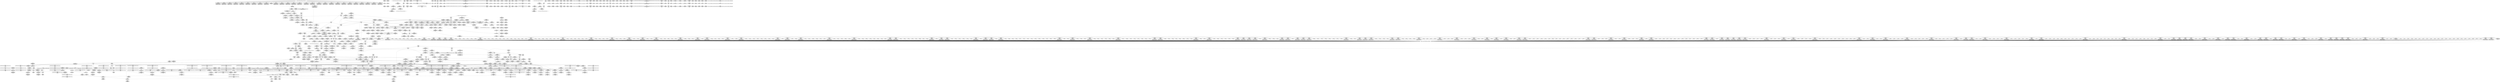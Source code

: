 digraph {
	CE0x48e3a80 [shape=record,shape=Mrecord,label="{CE0x48e3a80|aa_cred_profile:expval|security/apparmor/include/context.h,100|*SummSink*}"]
	CE0x48b2c70 [shape=record,shape=Mrecord,label="{CE0x48b2c70|common_perm:if.then|*SummSource*}"]
	CE0x48a9d10 [shape=record,shape=Mrecord,label="{CE0x48a9d10|i64*_getelementptr_inbounds_(_16_x_i64_,_16_x_i64_*___llvm_gcov_ctr46,_i64_0,_i64_10)|*Constant*}"]
	CE0x4896a00 [shape=record,shape=Mrecord,label="{CE0x4896a00|80:_i64,_:_CRE_1685,1686_}"]
	CE0x48539e0 [shape=record,shape=Mrecord,label="{CE0x48539e0|80:_i64,_:_CRE_424,425_}"]
	CE0x48efae0 [shape=record,shape=Mrecord,label="{CE0x48efae0|aa_cred_profile:tmp5|security/apparmor/include/context.h,99|*SummSource*}"]
	CE0x4833f10 [shape=record,shape=Mrecord,label="{CE0x4833f10|get_current:tmp2}"]
	CE0x4895c30 [shape=record,shape=Mrecord,label="{CE0x4895c30|80:_i64,_:_CRE_1672,1673_}"]
	CE0x488f1b0 [shape=record,shape=Mrecord,label="{CE0x488f1b0|80:_i64,_:_CRE_1350,1351_}"]
	CE0x48a3310 [shape=record,shape=Mrecord,label="{CE0x48a3310|common_perm:tmp5|security/apparmor/lsm.c,169|*SummSink*}"]
	CE0x48f08c0 [shape=record,shape=Mrecord,label="{CE0x48f08c0|i64*_getelementptr_inbounds_(_16_x_i64_,_16_x_i64_*___llvm_gcov_ctr46,_i64_0,_i64_14)|*Constant*}"]
	CE0x48bd5d0 [shape=record,shape=Mrecord,label="{CE0x48bd5d0|__aa_current_profile:tmp3|*SummSink*}"]
	CE0x4833ff0 [shape=record,shape=Mrecord,label="{CE0x4833ff0|get_current:tmp2|*SummSink*}"]
	CE0x48884d0 [shape=record,shape=Mrecord,label="{CE0x48884d0|80:_i64,_:_CRE_1229,1230_}"]
	CE0x488ed70 [shape=record,shape=Mrecord,label="{CE0x488ed70|80:_i64,_:_CRE_1346,1347_}"]
	CE0x488dd80 [shape=record,shape=Mrecord,label="{CE0x488dd80|80:_i64,_:_CRE_1331,1332_}"]
	CE0x486ddc0 [shape=record,shape=Mrecord,label="{CE0x486ddc0|apparmor_path_truncate:tmp16|security/apparmor/lsm.c,288|*SummSink*}"]
	CE0x48a5ab0 [shape=record,shape=Mrecord,label="{CE0x48a5ab0|common_perm:tmp6|security/apparmor/lsm.c,169|*SummSource*}"]
	CE0x488e600 [shape=record,shape=Mrecord,label="{CE0x488e600|80:_i64,_:_CRE_1339,1340_}"]
	CE0x4880f60 [shape=record,shape=Mrecord,label="{CE0x4880f60|80:_i64,_:_CRE_568,569_}"]
	CE0x48c0930 [shape=record,shape=Mrecord,label="{CE0x48c0930|aa_cred_profile:do.body|*SummSource*}"]
	CE0x487cd30 [shape=record,shape=Mrecord,label="{CE0x487cd30|common_perm:error.0|*SummSource*}"]
	CE0x48579b0 [shape=record,shape=Mrecord,label="{CE0x48579b0|apparmor_path_truncate:tmp7|security/apparmor/lsm.c,285|*SummSource*}"]
	CE0x486fd00 [shape=record,shape=Mrecord,label="{CE0x486fd00|aa_path_perm:request|Function::aa_path_perm&Arg::request::|*SummSource*}"]
	CE0x48963a0 [shape=record,shape=Mrecord,label="{CE0x48963a0|80:_i64,_:_CRE_1679,1680_}"]
	CE0x4850320 [shape=record,shape=Mrecord,label="{CE0x4850320|80:_i64,_:_CRE_312,320_|*MultipleSource*|*LoadInst*|security/apparmor/include/apparmor.h,117|security/apparmor/include/apparmor.h,117}"]
	CE0x486c770 [shape=record,shape=Mrecord,label="{CE0x486c770|GLOBAL:common_perm|*Constant*}"]
	CE0x483d200 [shape=record,shape=Mrecord,label="{CE0x483d200|apparmor_path_truncate:dentry3|security/apparmor/lsm.c,288}"]
	CE0x48e3f60 [shape=record,shape=Mrecord,label="{CE0x48e3f60|aa_cred_profile:tmp27|security/apparmor/include/context.h,100|*SummSource*}"]
	CE0x48775e0 [shape=record,shape=Mrecord,label="{CE0x48775e0|__aa_current_profile:tmp17|security/apparmor/include/context.h,138|*SummSink*}"]
	CE0x48c8bf0 [shape=record,shape=Mrecord,label="{CE0x48c8bf0|aa_cred_profile:tmp3|*SummSink*}"]
	"CONST[source:2(external),value:2(dynamic)][purpose:{subject}][SrcIdx:7]"
	CE0x4881180 [shape=record,shape=Mrecord,label="{CE0x4881180|80:_i64,_:_CRE_570,571_}"]
	CE0x482bc00 [shape=record,shape=Mrecord,label="{CE0x482bc00|i32_1|*Constant*|*SummSource*}"]
	CE0x489c420 [shape=record,shape=Mrecord,label="{CE0x489c420|__aa_current_profile:tmp7|security/apparmor/include/context.h,138|*SummSource*}"]
	CE0x48f0700 [shape=record,shape=Mrecord,label="{CE0x48f0700|aa_cred_profile:tmp29|security/apparmor/include/context.h,100|*SummSink*}"]
	CE0x488f810 [shape=record,shape=Mrecord,label="{CE0x488f810|80:_i64,_:_CRE_1356,1357_}"]
	CE0x4890e60 [shape=record,shape=Mrecord,label="{CE0x4890e60|80:_i64,_:_CRE_1384,1392_|*MultipleSource*|*LoadInst*|security/apparmor/include/apparmor.h,117|security/apparmor/include/apparmor.h,117}"]
	CE0x48a4e10 [shape=record,shape=Mrecord,label="{CE0x48a4e10|%struct.aa_profile*_null|*Constant*}"]
	CE0x48ca5e0 [shape=record,shape=Mrecord,label="{CE0x48ca5e0|aa_cred_profile:do.cond}"]
	CE0x48c0290 [shape=record,shape=Mrecord,label="{CE0x48c0290|i32_0|*Constant*}"]
	CE0x487c760 [shape=record,shape=Mrecord,label="{CE0x487c760|80:_i64,_:_CRE_439,440_}"]
	CE0x48758a0 [shape=record,shape=Mrecord,label="{CE0x48758a0|i8*_getelementptr_inbounds_(_36_x_i8_,_36_x_i8_*_.str12,_i32_0,_i32_0)|*Constant*|*SummSource*}"]
	CE0x48813a0 [shape=record,shape=Mrecord,label="{CE0x48813a0|80:_i64,_:_CRE_572,573_}"]
	CE0x486a2a0 [shape=record,shape=Mrecord,label="{CE0x486a2a0|i32_66|*Constant*|*SummSink*}"]
	CE0x487bd40 [shape=record,shape=Mrecord,label="{CE0x487bd40|get_current:entry}"]
	CE0x484edd0 [shape=record,shape=Mrecord,label="{CE0x484edd0|80:_i64,_:_CRE_224,240_|*MultipleSource*|*LoadInst*|security/apparmor/include/apparmor.h,117|security/apparmor/include/apparmor.h,117}"]
	CE0x483d610 [shape=record,shape=Mrecord,label="{CE0x483d610|GLOBAL:__llvm_gcov_ctr58|Global_var:__llvm_gcov_ctr58|*SummSource*}"]
	CE0x488cd90 [shape=record,shape=Mrecord,label="{CE0x488cd90|80:_i64,_:_CRE_1316,1317_}"]
	CE0x488b170 [shape=record,shape=Mrecord,label="{CE0x488b170|80:_i64,_:_CRE_1271,1272_}"]
	CE0x48e9180 [shape=record,shape=Mrecord,label="{CE0x48e9180|aa_cred_profile:profile11|security/apparmor/include/context.h,101}"]
	CE0x48902b0 [shape=record,shape=Mrecord,label="{CE0x48902b0|80:_i64,_:_CRE_1366,1367_}"]
	CE0x4889f60 [shape=record,shape=Mrecord,label="{CE0x4889f60|80:_i64,_:_CRE_1254,1255_}"]
	CE0x48623c0 [shape=record,shape=Mrecord,label="{CE0x48623c0|apparmor_path_truncate:tmp8|security/apparmor/lsm.c,285|*SummSource*}"]
	CE0x487f430 [shape=record,shape=Mrecord,label="{CE0x487f430|80:_i64,_:_CRE_480,488_|*MultipleSource*|*LoadInst*|security/apparmor/include/apparmor.h,117|security/apparmor/include/apparmor.h,117}"]
	CE0x48ae9a0 [shape=record,shape=Mrecord,label="{CE0x48ae9a0|get_current:bb|*SummSink*}"]
	CE0x48c0820 [shape=record,shape=Mrecord,label="{CE0x48c0820|aa_cred_profile:do.body}"]
	CE0x48bbca0 [shape=record,shape=Mrecord,label="{CE0x48bbca0|get_current:tmp3|*SummSource*}"]
	CE0x488d610 [shape=record,shape=Mrecord,label="{CE0x488d610|80:_i64,_:_CRE_1324,1325_}"]
	CE0x4822ed0 [shape=record,shape=Mrecord,label="{CE0x4822ed0|apparmor_path_truncate:tmp3|security/apparmor/lsm.c,284}"]
	CE0x4860c80 [shape=record,shape=Mrecord,label="{CE0x4860c80|80:_i64,_:_CRE_455,456_}"]
	CE0x4856d40 [shape=record,shape=Mrecord,label="{CE0x4856d40|apparmor_path_truncate:tmp6|*LoadInst*|security/apparmor/lsm.c,285|*SummSource*}"]
	CE0x4851f50 [shape=record,shape=Mrecord,label="{CE0x4851f50|80:_i64,_:_CRE_399,400_}"]
	CE0x489c690 [shape=record,shape=Mrecord,label="{CE0x489c690|i64*_getelementptr_inbounds_(_5_x_i64_,_5_x_i64_*___llvm_gcov_ctr57,_i64_0,_i64_0)|*Constant*|*SummSource*}"]
	CE0x488d3f0 [shape=record,shape=Mrecord,label="{CE0x488d3f0|80:_i64,_:_CRE_1322,1323_}"]
	CE0x487b330 [shape=record,shape=Mrecord,label="{CE0x487b330|__aa_current_profile:call3|security/apparmor/include/context.h,138|*SummSource*}"]
	CE0x4881a00 [shape=record,shape=Mrecord,label="{CE0x4881a00|80:_i64,_:_CRE_578,579_}"]
	CE0x4865f80 [shape=record,shape=Mrecord,label="{CE0x4865f80|mediated_filesystem:s_flags|security/apparmor/include/apparmor.h,117|*SummSink*}"]
	CE0x48e64f0 [shape=record,shape=Mrecord,label="{CE0x48e64f0|aa_cred_profile:tmp32|security/apparmor/include/context.h,101}"]
	CE0x485e6a0 [shape=record,shape=Mrecord,label="{CE0x485e6a0|common_perm:tmp2|security/apparmor/lsm.c,169|*SummSink*}"]
	CE0x48913b0 [shape=record,shape=Mrecord,label="{CE0x48913b0|80:_i64,_:_CRE_1568,1584_|*MultipleSource*|*LoadInst*|security/apparmor/include/apparmor.h,117|security/apparmor/include/apparmor.h,117}"]
	CE0x484d0b0 [shape=record,shape=Mrecord,label="{CE0x484d0b0|i64*_getelementptr_inbounds_(_16_x_i64_,_16_x_i64_*___llvm_gcov_ctr46,_i64_0,_i64_7)|*Constant*|*SummSink*}"]
	CE0x4880ad0 [shape=record,shape=Mrecord,label="{CE0x4880ad0|80:_i64,_:_CRE_563,564_}"]
	CE0x48601e0 [shape=record,shape=Mrecord,label="{CE0x48601e0|80:_i64,_:_CRE_445,446_}"]
	CE0x488c4c0 [shape=record,shape=Mrecord,label="{CE0x488c4c0|80:_i64,_:_CRE_1307,1308_}"]
	CE0x485a190 [shape=record,shape=Mrecord,label="{CE0x485a190|i32_4|*Constant*|*SummSource*}"]
	CE0x4892a40 [shape=record,shape=Mrecord,label="{CE0x4892a40|80:_i64,_:_CRE_1625,1626_}"]
	CE0x48710c0 [shape=record,shape=Mrecord,label="{CE0x48710c0|i64*_getelementptr_inbounds_(_2_x_i64_,_2_x_i64_*___llvm_gcov_ctr55,_i64_0,_i64_0)|*Constant*}"]
	CE0x48a3ee0 [shape=record,shape=Mrecord,label="{CE0x48a3ee0|i32_22|*Constant*|*SummSource*}"]
	CE0x4865ad0 [shape=record,shape=Mrecord,label="{CE0x4865ad0|i32_10|*Constant*|*SummSink*}"]
	CE0x48a1330 [shape=record,shape=Mrecord,label="{CE0x48a1330|i32_11|*Constant*|*SummSink*}"]
	CE0x481e910 [shape=record,shape=Mrecord,label="{CE0x481e910|apparmor_path_truncate:tmp13|security/apparmor/lsm.c,288}"]
	CE0x4892820 [shape=record,shape=Mrecord,label="{CE0x4892820|80:_i64,_:_CRE_1623,1624_}"]
	CE0x487f9e0 [shape=record,shape=Mrecord,label="{CE0x487f9e0|80:_i64,_:_CRE_504,512_|*MultipleSource*|*LoadInst*|security/apparmor/include/apparmor.h,117|security/apparmor/include/apparmor.h,117}"]
	CE0x48c8e50 [shape=record,shape=Mrecord,label="{CE0x48c8e50|i64*_getelementptr_inbounds_(_11_x_i64_,_11_x_i64_*___llvm_gcov_ctr58,_i64_0,_i64_8)|*Constant*}"]
	CE0x4829650 [shape=record,shape=Mrecord,label="{CE0x4829650|apparmor_path_truncate:tmp2|*LoadInst*|security/apparmor/lsm.c,284|*SummSink*}"]
	CE0x48bc970 [shape=record,shape=Mrecord,label="{CE0x48bc970|__aa_current_profile:do.end|*SummSource*}"]
	CE0x489cc90 [shape=record,shape=Mrecord,label="{CE0x489cc90|aa_cred_profile:if.end|*SummSource*}"]
	CE0x48a68e0 [shape=record,shape=Mrecord,label="{CE0x48a68e0|_call_void_asm_sideeffect_1:_09ud2_0A.pushsection___bug_table,_22a_22_0A2:_09.long_1b_-_2b,_$_0:c_-_2b_0A_09.word_$_1:c_,_0_0A_09.org_2b+$_2:c_0A.popsection_,_i,i,i,_dirflag_,_fpsr_,_flags_(i8*_getelementptr_inbounds_(_36_x_i8_,_36_x_i8_*_.str12,_i32_0,_i32_0),_i32_100,_i64_12)_#2,_!dbg_!15490,_!srcloc_!15493|security/apparmor/include/context.h,100}"]
	CE0x4887700 [shape=record,shape=Mrecord,label="{CE0x4887700|80:_i64,_:_CRE_1216,1217_}"]
	CE0x4850700 [shape=record,shape=Mrecord,label="{CE0x4850700|80:_i64,_:_CRE_328,336_|*MultipleSource*|*LoadInst*|security/apparmor/include/apparmor.h,117|security/apparmor/include/apparmor.h,117}"]
	CE0x48a60c0 [shape=record,shape=Mrecord,label="{CE0x48a60c0|aa_cred_profile:tmp20|security/apparmor/include/context.h,100|*SummSource*}"]
	CE0x4891790 [shape=record,shape=Mrecord,label="{CE0x4891790|80:_i64,_:_CRE_1592,1596_|*MultipleSource*|*LoadInst*|security/apparmor/include/apparmor.h,117|security/apparmor/include/apparmor.h,117}"]
	CE0x483d910 [shape=record,shape=Mrecord,label="{CE0x483d910|__aa_current_profile:tmp5|security/apparmor/include/context.h,138}"]
	CE0x488cb70 [shape=record,shape=Mrecord,label="{CE0x488cb70|80:_i64,_:_CRE_1314,1315_}"]
	CE0x4842770 [shape=record,shape=Mrecord,label="{CE0x4842770|apparmor_path_truncate:tmp1}"]
	CE0x48536b0 [shape=record,shape=Mrecord,label="{CE0x48536b0|80:_i64,_:_CRE_421,422_}"]
	CE0x482b1d0 [shape=record,shape=Mrecord,label="{CE0x482b1d0|_ret_%struct.aa_profile*_%call4,_!dbg_!15494|security/apparmor/include/context.h,138|*SummSink*}"]
	CE0x48859c0 [shape=record,shape=Mrecord,label="{CE0x48859c0|80:_i64,_:_CRE_664,672_|*MultipleSource*|*LoadInst*|security/apparmor/include/apparmor.h,117|security/apparmor/include/apparmor.h,117}"]
	CE0x48fff30 [shape=record,shape=Mrecord,label="{CE0x48fff30|i64*_getelementptr_inbounds_(_16_x_i64_,_16_x_i64_*___llvm_gcov_ctr46,_i64_0,_i64_10)|*Constant*|*SummSink*}"]
	CE0x486e440 [shape=record,shape=Mrecord,label="{CE0x486e440|GLOBAL:aa_path_perm|*Constant*|*SummSink*}"]
	CE0x488c350 [shape=record,shape=Mrecord,label="{CE0x488c350|80:_i64,_:_CRE_1306,1307_}"]
	CE0x481c430 [shape=record,shape=Mrecord,label="{CE0x481c430|apparmor_path_truncate:if.end}"]
	CE0x4858da0 [shape=record,shape=Mrecord,label="{CE0x4858da0|GLOBAL:current_task|Global_var:current_task|*SummSink*}"]
	CE0x49003e0 [shape=record,shape=Mrecord,label="{CE0x49003e0|aa_cred_profile:tmp24|security/apparmor/include/context.h,100|*SummSink*}"]
	CE0x48c4fd0 [shape=record,shape=Mrecord,label="{CE0x48c4fd0|i64*_getelementptr_inbounds_(_16_x_i64_,_16_x_i64_*___llvm_gcov_ctr46,_i64_0,_i64_4)|*Constant*|*SummSource*}"]
	CE0x48901a0 [shape=record,shape=Mrecord,label="{CE0x48901a0|80:_i64,_:_CRE_1365,1366_}"]
	CE0x4892d70 [shape=record,shape=Mrecord,label="{CE0x4892d70|80:_i64,_:_CRE_1628,1629_}"]
	CE0x48c5940 [shape=record,shape=Mrecord,label="{CE0x48c5940|44:_i32,_48:_i16,_128:_i8*,_:_SCMRE_36,40_|*MultipleSource*|Function::aa_cred_profile&Arg::cred::|security/apparmor/include/context.h,138|security/apparmor/include/context.h,99}"]
	CE0x488a180 [shape=record,shape=Mrecord,label="{CE0x488a180|80:_i64,_:_CRE_1256,1257_}"]
	CE0x48c4290 [shape=record,shape=Mrecord,label="{CE0x48c4290|get_current:tmp1}"]
	CE0x48e80c0 [shape=record,shape=Mrecord,label="{CE0x48e80c0|i64*_getelementptr_inbounds_(_16_x_i64_,_16_x_i64_*___llvm_gcov_ctr46,_i64_0,_i64_15)|*Constant*}"]
	CE0x486c130 [shape=record,shape=Mrecord,label="{CE0x486c130|apparmor_path_truncate:tmp23|security/apparmor/lsm.c,291|*SummSink*}"]
	CE0x48c4ae0 [shape=record,shape=Mrecord,label="{CE0x48c4ae0|aa_cred_profile:tmp9|security/apparmor/include/context.h,100|*SummSink*}"]
	CE0x4899480 [shape=record,shape=Mrecord,label="{CE0x4899480|80:_i64,_:_CRE_1864,1872_|*MultipleSource*|*LoadInst*|security/apparmor/include/apparmor.h,117|security/apparmor/include/apparmor.h,117}"]
	CE0x488ec60 [shape=record,shape=Mrecord,label="{CE0x488ec60|80:_i64,_:_CRE_1345,1346_}"]
	CE0x4859310 [shape=record,shape=Mrecord,label="{CE0x4859310|mediated_filesystem:tobool|security/apparmor/include/apparmor.h,117|*SummSink*}"]
	CE0x48954c0 [shape=record,shape=Mrecord,label="{CE0x48954c0|80:_i64,_:_CRE_1665,1666_}"]
	CE0x48c8b80 [shape=record,shape=Mrecord,label="{CE0x48c8b80|aa_cred_profile:tmp3|*SummSource*}"]
	CE0x48b2690 [shape=record,shape=Mrecord,label="{CE0x48b2690|aa_cred_profile:if.then|*SummSink*}"]
	CE0x4899e30 [shape=record,shape=Mrecord,label="{CE0x4899e30|80:_i64,_:_CRE_1878,1879_}"]
	CE0x4852c10 [shape=record,shape=Mrecord,label="{CE0x4852c10|80:_i64,_:_CRE_411,412_}"]
	CE0x4877500 [shape=record,shape=Mrecord,label="{CE0x4877500|__aa_current_profile:tmp17|security/apparmor/include/context.h,138}"]
	CE0x4889e50 [shape=record,shape=Mrecord,label="{CE0x4889e50|80:_i64,_:_CRE_1253,1254_}"]
	CE0x5128e80 [shape=record,shape=Mrecord,label="{CE0x5128e80|apparmor_path_truncate:tmp1|*SummSource*}"]
	CE0x48687c0 [shape=record,shape=Mrecord,label="{CE0x48687c0|80:_i64,_:_CRE_152,160_|*MultipleSource*|*LoadInst*|security/apparmor/include/apparmor.h,117|security/apparmor/include/apparmor.h,117}"]
	CE0x48c6860 [shape=record,shape=Mrecord,label="{CE0x48c6860|44:_i32,_48:_i16,_128:_i8*,_:_SCMRE_0,4_|*MultipleSource*|Function::aa_cred_profile&Arg::cred::|security/apparmor/include/context.h,138|security/apparmor/include/context.h,99}"]
	CE0x488ad30 [shape=record,shape=Mrecord,label="{CE0x488ad30|80:_i64,_:_CRE_1267,1268_}"]
	CE0x4862b60 [shape=record,shape=Mrecord,label="{CE0x4862b60|apparmor_path_truncate:mnt|security/apparmor/lsm.c,288|*SummSink*}"]
	CE0x4870230 [shape=record,shape=Mrecord,label="{CE0x4870230|_ret_i32_%error.0,_!dbg_!15483|security/apparmor/lsm.c,172|*SummSource*}"]
	CE0x4870990 [shape=record,shape=Mrecord,label="{CE0x4870990|apparmor_path_truncate:retval.0|*SummSink*}"]
	CE0x48986f0 [shape=record,shape=Mrecord,label="{CE0x48986f0|80:_i64,_:_CRE_1808,1816_|*MultipleSource*|*LoadInst*|security/apparmor/include/apparmor.h,117|security/apparmor/include/apparmor.h,117}"]
	CE0x48c0b40 [shape=record,shape=Mrecord,label="{CE0x48c0b40|aa_cred_profile:do.end10}"]
	CE0x48a6440 [shape=record,shape=Mrecord,label="{CE0x48a6440|aa_cred_profile:tmp21|security/apparmor/include/context.h,100}"]
	CE0x4890a20 [shape=record,shape=Mrecord,label="{CE0x4890a20|80:_i64,_:_CRE_1373,1374_}"]
	CE0x48c53f0 [shape=record,shape=Mrecord,label="{CE0x48c53f0|__aa_current_profile:do.body|*SummSink*}"]
	CE0x48c3da0 [shape=record,shape=Mrecord,label="{CE0x48c3da0|__aa_current_profile:tmp5|security/apparmor/include/context.h,138|*SummSink*}"]
	CE0x48ca040 [shape=record,shape=Mrecord,label="{CE0x48ca040|__aa_current_profile:tmp15|security/apparmor/include/context.h,138|*SummSink*}"]
	CE0x48895d0 [shape=record,shape=Mrecord,label="{CE0x48895d0|80:_i64,_:_CRE_1245,1246_}"]
	CE0x488ca60 [shape=record,shape=Mrecord,label="{CE0x488ca60|80:_i64,_:_CRE_1313,1314_}"]
	CE0x4880b80 [shape=record,shape=Mrecord,label="{CE0x4880b80|80:_i64,_:_CRE_564,565_}"]
	CE0x4894800 [shape=record,shape=Mrecord,label="{CE0x4894800|80:_i64,_:_CRE_1653,1654_}"]
	CE0x48c8a30 [shape=record,shape=Mrecord,label="{CE0x48c8a30|aa_cred_profile:tmp3}"]
	CE0x4833880 [shape=record,shape=Mrecord,label="{CE0x4833880|i32_5|*Constant*|*SummSink*}"]
	CE0x4818280 [shape=record,shape=Mrecord,label="{CE0x4818280|apparmor_path_truncate:if.then}"]
	"CONST[source:0(mediator),value:0(static)][purpose:{operation}][SnkIdx:4]"
	CE0x489b820 [shape=record,shape=Mrecord,label="{CE0x489b820|mediated_filesystem:tmp5|security/apparmor/include/apparmor.h,117}"]
	CE0x482b7e0 [shape=record,shape=Mrecord,label="{CE0x482b7e0|apparmor_path_truncate:dentry3|security/apparmor/lsm.c,288|*SummSink*}"]
	CE0x48a6720 [shape=record,shape=Mrecord,label="{CE0x48a6720|aa_cred_profile:tmp21|security/apparmor/include/context.h,100|*SummSink*}"]
	CE0x485ac80 [shape=record,shape=Mrecord,label="{CE0x485ac80|apparmor_path_truncate:i_mode|security/apparmor/lsm.c,285}"]
	CE0x486a0e0 [shape=record,shape=Mrecord,label="{CE0x486a0e0|i32_66|*Constant*|*SummSource*}"]
	CE0x48828e0 [shape=record,shape=Mrecord,label="{CE0x48828e0|80:_i64,_:_CRE_592,593_}"]
	CE0x4829d00 [shape=record,shape=Mrecord,label="{CE0x4829d00|mediated_filesystem:tmp2|*SummSource*}"]
	CE0x4876040 [shape=record,shape=Mrecord,label="{CE0x4876040|i32_138|*Constant*|*SummSink*}"]
	CE0x4863090 [shape=record,shape=Mrecord,label="{CE0x4863090|apparmor_path_truncate:tmp9|*LoadInst*|security/apparmor/lsm.c,288}"]
	CE0x4853380 [shape=record,shape=Mrecord,label="{CE0x4853380|80:_i64,_:_CRE_418,419_}"]
	CE0x48c40f0 [shape=record,shape=Mrecord,label="{CE0x48c40f0|get_current:tmp4|./arch/x86/include/asm/current.h,14}"]
	CE0x481e8a0 [shape=record,shape=Mrecord,label="{CE0x481e8a0|apparmor_path_truncate:tmp12|security/apparmor/lsm.c,288|*SummSink*}"]
	CE0x48bb450 [shape=record,shape=Mrecord,label="{CE0x48bb450|44:_i32,_48:_i16,_128:_i8*,_:_SCMRE_20,24_|*MultipleSource*|Function::aa_cred_profile&Arg::cred::|security/apparmor/include/context.h,138|security/apparmor/include/context.h,99}"]
	CE0x488b5b0 [shape=record,shape=Mrecord,label="{CE0x488b5b0|80:_i64,_:_CRE_1275,1276_}"]
	CE0x482a7d0 [shape=record,shape=Mrecord,label="{CE0x482a7d0|apparmor_path_truncate:tmp15|security/apparmor/lsm.c,288|*SummSink*}"]
	CE0x487add0 [shape=record,shape=Mrecord,label="{CE0x487add0|__aa_current_profile:tmp20|security/apparmor/include/context.h,138|*SummSink*}"]
	CE0x4888c40 [shape=record,shape=Mrecord,label="{CE0x4888c40|80:_i64,_:_CRE_1236,1237_}"]
	CE0x4892600 [shape=record,shape=Mrecord,label="{CE0x4892600|80:_i64,_:_CRE_1621,1622_}"]
	CE0x4867d40 [shape=record,shape=Mrecord,label="{CE0x4867d40|80:_i64,_:_CRE_112,120_|*MultipleSource*|*LoadInst*|security/apparmor/include/apparmor.h,117|security/apparmor/include/apparmor.h,117}"]
	CE0x4878760 [shape=record,shape=Mrecord,label="{CE0x4878760|_ret_%struct.task_struct*_%tmp4,_!dbg_!15471|./arch/x86/include/asm/current.h,14|*SummSource*}"]
	CE0x4872790 [shape=record,shape=Mrecord,label="{CE0x4872790|i32_0|*Constant*}"]
	CE0x48bd6c0 [shape=record,shape=Mrecord,label="{CE0x48bd6c0|_call_void_mcount()_#2}"]
	CE0x485eb90 [shape=record,shape=Mrecord,label="{CE0x485eb90|common_perm:cmp|security/apparmor/lsm.c,169|*SummSink*}"]
	CE0x48e78e0 [shape=record,shape=Mrecord,label="{CE0x48e78e0|aa_cred_profile:tmp30|security/apparmor/include/context.h,100|*SummSink*}"]
	CE0x483d980 [shape=record,shape=Mrecord,label="{CE0x483d980|__aa_current_profile:tmp5|security/apparmor/include/context.h,138|*SummSource*}"]
	CE0x48e4240 [shape=record,shape=Mrecord,label="{CE0x48e4240|i64*_getelementptr_inbounds_(_16_x_i64_,_16_x_i64_*___llvm_gcov_ctr46,_i64_0,_i64_13)|*Constant*}"]
	CE0x48f48e0 [shape=record,shape=Mrecord,label="{CE0x48f48e0|GLOBAL:__llvm_gcov_ctr46|Global_var:__llvm_gcov_ctr46|*SummSource*}"]
	CE0x4860400 [shape=record,shape=Mrecord,label="{CE0x4860400|80:_i64,_:_CRE_447,448_}"]
	CE0x48736c0 [shape=record,shape=Mrecord,label="{CE0x48736c0|apparmor_path_truncate:tmp25|security/apparmor/lsm.c,293}"]
	CE0x48efc40 [shape=record,shape=Mrecord,label="{CE0x48efc40|%struct.aa_task_cxt*_null|*Constant*}"]
	CE0x48924a0 [shape=record,shape=Mrecord,label="{CE0x48924a0|80:_i64,_:_CRE_1619,1620_}"]
	CE0x487e250 [shape=record,shape=Mrecord,label="{CE0x487e250|__aa_current_profile:if.end|*SummSource*}"]
	CE0x4853490 [shape=record,shape=Mrecord,label="{CE0x4853490|80:_i64,_:_CRE_419,420_}"]
	CE0x4855e70 [shape=record,shape=Mrecord,label="{CE0x4855e70|apparmor_path_truncate:tmp3|security/apparmor/lsm.c,284|*SummSink*}"]
	CE0x48c6530 [shape=record,shape=Mrecord,label="{CE0x48c6530|__aa_current_profile:do.body}"]
	CE0x4884150 [shape=record,shape=Mrecord,label="{CE0x4884150|80:_i64,_:_CRE_615,616_}"]
	CE0x487c210 [shape=record,shape=Mrecord,label="{CE0x487c210|80:_i64,_:_CRE_434,435_}"]
	CE0x4895900 [shape=record,shape=Mrecord,label="{CE0x4895900|80:_i64,_:_CRE_1669,1670_}"]
	CE0x4882280 [shape=record,shape=Mrecord,label="{CE0x4882280|80:_i64,_:_CRE_586,587_}"]
	CE0x48768d0 [shape=record,shape=Mrecord,label="{CE0x48768d0|i8*_getelementptr_inbounds_(_45_x_i8_,_45_x_i8_*_.str14,_i32_0,_i32_0)|*Constant*|*SummSource*}"]
	CE0x483dd80 [shape=record,shape=Mrecord,label="{CE0x483dd80|_call_void_mcount()_#2}"]
	CE0x4882b00 [shape=record,shape=Mrecord,label="{CE0x4882b00|80:_i64,_:_CRE_594,595_}"]
	CE0x4884bf0 [shape=record,shape=Mrecord,label="{CE0x4884bf0|80:_i64,_:_CRE_625,626_}"]
	CE0x48857a0 [shape=record,shape=Mrecord,label="{CE0x48857a0|80:_i64,_:_CRE_656,664_|*MultipleSource*|*LoadInst*|security/apparmor/include/apparmor.h,117|security/apparmor/include/apparmor.h,117}"]
	CE0x48bfc10 [shape=record,shape=Mrecord,label="{CE0x48bfc10|i64*_getelementptr_inbounds_(_11_x_i64_,_11_x_i64_*___llvm_gcov_ctr58,_i64_0,_i64_0)|*Constant*|*SummSink*}"]
	CE0x4894090 [shape=record,shape=Mrecord,label="{CE0x4894090|80:_i64,_:_CRE_1646,1647_}"]
	CE0x487eee0 [shape=record,shape=Mrecord,label="{CE0x487eee0|80:_i64,_:_CRE_461,462_}"]
	CE0x483bdb0 [shape=record,shape=Mrecord,label="{CE0x483bdb0|i64*_getelementptr_inbounds_(_2_x_i64_,_2_x_i64_*___llvm_gcov_ctr55,_i64_0,_i64_0)|*Constant*|*SummSource*}"]
	CE0x4887c50 [shape=record,shape=Mrecord,label="{CE0x4887c50|80:_i64,_:_CRE_1221,1222_}"]
	CE0x4879cb0 [shape=record,shape=Mrecord,label="{CE0x4879cb0|__aa_current_profile:tmp21|security/apparmor/include/context.h,138|*SummSink*}"]
	CE0x486d4e0 [shape=record,shape=Mrecord,label="{CE0x486d4e0|_ret_i1_%lnot,_!dbg_!15473|security/apparmor/include/apparmor.h,117}"]
	CE0x4888b30 [shape=record,shape=Mrecord,label="{CE0x4888b30|80:_i64,_:_CRE_1235,1236_}"]
	CE0x48a5c30 [shape=record,shape=Mrecord,label="{CE0x48a5c30|common_perm:tmp6|security/apparmor/lsm.c,169|*SummSink*}"]
	CE0x4885250 [shape=record,shape=Mrecord,label="{CE0x4885250|80:_i64,_:_CRE_631,632_}"]
	CE0x48903c0 [shape=record,shape=Mrecord,label="{CE0x48903c0|80:_i64,_:_CRE_1367,1368_}"]
	CE0x486cbb0 [shape=record,shape=Mrecord,label="{CE0x486cbb0|apparmor_path_truncate:call|security/apparmor/lsm.c,288|*SummSink*}"]
	CE0x4870080 [shape=record,shape=Mrecord,label="{CE0x4870080|_ret_i32_%error.0,_!dbg_!15483|security/apparmor/lsm.c,172}"]
	CE0x4905440 [shape=record,shape=Mrecord,label="{CE0x4905440|aa_cred_profile:lnot|security/apparmor/include/context.h,100|*SummSource*}"]
	CE0x48bfcc0 [shape=record,shape=Mrecord,label="{CE0x48bfcc0|__aa_current_profile:tmp}"]
	CE0x4872120 [shape=record,shape=Mrecord,label="{CE0x4872120|mediated_filesystem:tmp3|*SummSource*}"]
	CE0x48816d0 [shape=record,shape=Mrecord,label="{CE0x48816d0|80:_i64,_:_CRE_575,576_}"]
	CE0x48e2750 [shape=record,shape=Mrecord,label="{CE0x48e2750|aa_cred_profile:lnot.ext|security/apparmor/include/context.h,100}"]
	CE0x4835f30 [shape=record,shape=Mrecord,label="{CE0x4835f30|apparmor_path_truncate:tmp17|security/apparmor/lsm.c,288}"]
	CE0x485df60 [shape=record,shape=Mrecord,label="{CE0x485df60|mediated_filesystem:lnot|security/apparmor/include/apparmor.h,117|*SummSink*}"]
	CE0x48943c0 [shape=record,shape=Mrecord,label="{CE0x48943c0|80:_i64,_:_CRE_1649,1650_}"]
	CE0x489ae70 [shape=record,shape=Mrecord,label="{CE0x489ae70|80:_i64,_:_CRE_2120,2248_|*MultipleSource*|*LoadInst*|security/apparmor/include/apparmor.h,117|security/apparmor/include/apparmor.h,117}"]
	CE0x4863a90 [shape=record,shape=Mrecord,label="{CE0x4863a90|apparmor_path_truncate:tobool|security/apparmor/lsm.c,288|*SummSource*}"]
	"CONST[source:0(mediator),value:2(dynamic)][purpose:{object}][SnkIdx:3]"
	CE0x48bfb60 [shape=record,shape=Mrecord,label="{CE0x48bfb60|aa_cred_profile:tmp|*SummSource*}"]
	CE0x4859d80 [shape=record,shape=Mrecord,label="{CE0x4859d80|apparmor_path_truncate:tmp5|security/apparmor/lsm.c,284|*SummSource*}"]
	CE0x4899bc0 [shape=record,shape=Mrecord,label="{CE0x4899bc0|80:_i64,_:_CRE_1875,1876_}"]
	CE0x4824e40 [shape=record,shape=Mrecord,label="{CE0x4824e40|i64_4|*Constant*|*SummSink*}"]
	CE0x48526c0 [shape=record,shape=Mrecord,label="{CE0x48526c0|80:_i64,_:_CRE_406,407_}"]
	CE0x4877fc0 [shape=record,shape=Mrecord,label="{CE0x4877fc0|i64*_getelementptr_inbounds_(_11_x_i64_,_11_x_i64_*___llvm_gcov_ctr58,_i64_0,_i64_10)|*Constant*|*SummSource*}"]
	CE0x4833730 [shape=record,shape=Mrecord,label="{CE0x4833730|i64*_getelementptr_inbounds_(_2_x_i64_,_2_x_i64_*___llvm_gcov_ctr55,_i64_0,_i64_1)|*Constant*}"]
	CE0x4891b70 [shape=record,shape=Mrecord,label="{CE0x4891b70|80:_i64,_:_CRE_1600,1604_|*MultipleSource*|*LoadInst*|security/apparmor/include/apparmor.h,117|security/apparmor/include/apparmor.h,117}"]
	CE0x4878a10 [shape=record,shape=Mrecord,label="{CE0x4878a10|_ret_%struct.task_struct*_%tmp4,_!dbg_!15471|./arch/x86/include/asm/current.h,14|*SummSink*}"]
	CE0x484e460 [shape=record,shape=Mrecord,label="{CE0x484e460|80:_i64,_:_CRE_184,188_|*MultipleSource*|*LoadInst*|security/apparmor/include/apparmor.h,117|security/apparmor/include/apparmor.h,117}"]
	CE0x4821380 [shape=record,shape=Mrecord,label="{CE0x4821380|apparmor_path_truncate:if.then|*SummSink*}"]
	CE0x487ffb0 [shape=record,shape=Mrecord,label="{CE0x487ffb0|80:_i64,_:_CRE_536,540_|*MultipleSource*|*LoadInst*|security/apparmor/include/apparmor.h,117|security/apparmor/include/apparmor.h,117}"]
	CE0x489a490 [shape=record,shape=Mrecord,label="{CE0x489a490|80:_i64,_:_CRE_1904,1920_|*MultipleSource*|*LoadInst*|security/apparmor/include/apparmor.h,117|security/apparmor/include/apparmor.h,117}"]
	CE0x488aa00 [shape=record,shape=Mrecord,label="{CE0x488aa00|80:_i64,_:_CRE_1264,1265_}"]
	"CONST[source:0(mediator),value:0(static)][purpose:{operation}][SrcIdx:5]"
	CE0x4892930 [shape=record,shape=Mrecord,label="{CE0x4892930|80:_i64,_:_CRE_1624,1625_}"]
	CE0x4866d00 [shape=record,shape=Mrecord,label="{CE0x4866d00|80:_i64,_:_CRE_32,40_|*MultipleSource*|*LoadInst*|security/apparmor/include/apparmor.h,117|security/apparmor/include/apparmor.h,117}"]
	CE0x488e3e0 [shape=record,shape=Mrecord,label="{CE0x488e3e0|80:_i64,_:_CRE_1337,1338_}"]
	CE0x4860d90 [shape=record,shape=Mrecord,label="{CE0x4860d90|80:_i64,_:_CRE_456,457_}"]
	CE0x489a6b0 [shape=record,shape=Mrecord,label="{CE0x489a6b0|80:_i64,_:_CRE_1920,1928_|*MultipleSource*|*LoadInst*|security/apparmor/include/apparmor.h,117|security/apparmor/include/apparmor.h,117}"]
	CE0x486a950 [shape=record,shape=Mrecord,label="{CE0x486a950|common_perm:cond|Function::common_perm&Arg::cond::|*SummSource*}"]
	CE0x4855cc0 [shape=record,shape=Mrecord,label="{CE0x4855cc0|apparmor_path_truncate:tmp3|security/apparmor/lsm.c,284|*SummSource*}"]
	CE0x48885e0 [shape=record,shape=Mrecord,label="{CE0x48885e0|80:_i64,_:_CRE_1230,1231_}"]
	CE0x4890f70 [shape=record,shape=Mrecord,label="{CE0x4890f70|80:_i64,_:_CRE_1392,1536_|*MultipleSource*|*LoadInst*|security/apparmor/include/apparmor.h,117|security/apparmor/include/apparmor.h,117}"]
	CE0x4826b30 [shape=record,shape=Mrecord,label="{CE0x4826b30|apparmor_path_truncate:entry|*SummSource*}"]
	CE0x48a0d90 [shape=record,shape=Mrecord,label="{CE0x48a0d90|i64_3|*Constant*}"]
	CE0x483c640 [shape=record,shape=Mrecord,label="{CE0x483c640|common_perm:tmp1}"]
	CE0x48af870 [shape=record,shape=Mrecord,label="{CE0x48af870|_call_void_mcount()_#2|*SummSource*}"]
	CE0x4877c20 [shape=record,shape=Mrecord,label="{CE0x4877c20|i64*_getelementptr_inbounds_(_11_x_i64_,_11_x_i64_*___llvm_gcov_ctr58,_i64_0,_i64_10)|*Constant*}"]
	CE0x48f1070 [shape=record,shape=Mrecord,label="{CE0x48f1070|aa_cred_profile:tmp8|security/apparmor/include/context.h,100|*SummSink*}"]
	CE0x486d220 [shape=record,shape=Mrecord,label="{CE0x486d220|mediated_filesystem:entry}"]
	CE0x484d9e0 [shape=record,shape=Mrecord,label="{CE0x484d9e0|get_current:tmp|*SummSink*}"]
	CE0x4901270 [shape=record,shape=Mrecord,label="{CE0x4901270|i64*_getelementptr_inbounds_(_16_x_i64_,_16_x_i64_*___llvm_gcov_ctr46,_i64_0,_i64_12)|*Constant*|*SummSink*}"]
	CE0x48569a0 [shape=record,shape=Mrecord,label="{CE0x48569a0|apparmor_path_truncate:dentry1|security/apparmor/lsm.c,285|*SummSink*}"]
	CE0x489c5c0 [shape=record,shape=Mrecord,label="{CE0x489c5c0|i64*_getelementptr_inbounds_(_5_x_i64_,_5_x_i64_*___llvm_gcov_ctr57,_i64_0,_i64_0)|*Constant*}"]
	CE0x486d8f0 [shape=record,shape=Mrecord,label="{CE0x486d8f0|mediated_filesystem:inode|Function::mediated_filesystem&Arg::inode::|*SummSink*}"]
	CE0x48aebe0 [shape=record,shape=Mrecord,label="{CE0x48aebe0|i64*_getelementptr_inbounds_(_2_x_i64_,_2_x_i64_*___llvm_gcov_ctr112,_i64_0,_i64_0)|*Constant*}"]
	CE0x48a10f0 [shape=record,shape=Mrecord,label="{CE0x48a10f0|i32_11|*Constant*|*SummSource*}"]
	CE0x486a440 [shape=record,shape=Mrecord,label="{CE0x486a440|common_perm:cond|Function::common_perm&Arg::cond::}"]
	CE0x4825f00 [shape=record,shape=Mrecord,label="{CE0x4825f00|apparmor_path_truncate:return|*SummSink*}"]
	CE0x48abbb0 [shape=record,shape=Mrecord,label="{CE0x48abbb0|aa_cred_profile:cred|Function::aa_cred_profile&Arg::cred::}"]
	CE0x486dc00 [shape=record,shape=Mrecord,label="{CE0x486dc00|_ret_i1_%lnot,_!dbg_!15473|security/apparmor/include/apparmor.h,117|*SummSink*}"]
	CE0x4901710 [shape=record,shape=Mrecord,label="{CE0x4901710|aa_cred_profile:tmp26|security/apparmor/include/context.h,100}"]
	CE0x48c13b0 [shape=record,shape=Mrecord,label="{CE0x48c13b0|COLLAPSED:_GCMRE___llvm_gcov_ctr112_internal_global_2_x_i64_zeroinitializer:_elem_0:default:}"]
	CE0x4867f20 [shape=record,shape=Mrecord,label="{CE0x4867f20|80:_i64,_:_CRE_120,128_|*MultipleSource*|*LoadInst*|security/apparmor/include/apparmor.h,117|security/apparmor/include/apparmor.h,117}"]
	CE0x4880960 [shape=record,shape=Mrecord,label="{CE0x4880960|80:_i64,_:_CRE_562,563_}"]
	CE0x4883490 [shape=record,shape=Mrecord,label="{CE0x4883490|80:_i64,_:_CRE_603,604_}"]
	CE0x48584a0 [shape=record,shape=Mrecord,label="{CE0x48584a0|aa_cred_profile:tmp1}"]
	CE0x485fb70 [shape=record,shape=Mrecord,label="{CE0x485fb70|i64_3|*Constant*|*SummSource*}"]
	CE0x48c8320 [shape=record,shape=Mrecord,label="{CE0x48c8320|44:_i32,_48:_i16,_128:_i8*,_:_SCMRE_48,52_|*MultipleSource*|Function::aa_cred_profile&Arg::cred::|security/apparmor/include/context.h,138|security/apparmor/include/context.h,99}"]
	CE0x4864530 [shape=record,shape=Mrecord,label="{CE0x4864530|apparmor_path_truncate:tmp10|security/apparmor/lsm.c,288|*SummSource*}"]
	CE0x48988e0 [shape=record,shape=Mrecord,label="{CE0x48988e0|80:_i64,_:_CRE_1816,1824_|*MultipleSource*|*LoadInst*|security/apparmor/include/apparmor.h,117|security/apparmor/include/apparmor.h,117}"]
	CE0x489ba10 [shape=record,shape=Mrecord,label="{CE0x489ba10|mediated_filesystem:tmp5|security/apparmor/include/apparmor.h,117|*SummSource*}"]
	CE0x4869990 [shape=record,shape=Mrecord,label="{CE0x4869990|common_perm:op|Function::common_perm&Arg::op::|*SummSource*}"]
	CE0x48e6120 [shape=record,shape=Mrecord,label="{CE0x48e6120|i64*_getelementptr_inbounds_(_16_x_i64_,_16_x_i64_*___llvm_gcov_ctr46,_i64_0,_i64_15)|*Constant*|*SummSink*}"]
	CE0x4818720 [shape=record,shape=Mrecord,label="{CE0x4818720|apparmor_path_truncate:if.end|*SummSource*}"]
	CE0x48c0a30 [shape=record,shape=Mrecord,label="{CE0x48c0a30|aa_cred_profile:do.body|*SummSink*}"]
	CE0x48c47c0 [shape=record,shape=Mrecord,label="{CE0x48c47c0|aa_cred_profile:tmp9|security/apparmor/include/context.h,100}"]
	CE0x488d2e0 [shape=record,shape=Mrecord,label="{CE0x488d2e0|80:_i64,_:_CRE_1321,1322_}"]
	CE0x488db60 [shape=record,shape=Mrecord,label="{CE0x488db60|80:_i64,_:_CRE_1329,1330_}"]
	CE0x485e8e0 [shape=record,shape=Mrecord,label="{CE0x485e8e0|common_perm:cmp|security/apparmor/lsm.c,169}"]
	CE0x489bc00 [shape=record,shape=Mrecord,label="{CE0x489bc00|mediated_filesystem:tmp5|security/apparmor/include/apparmor.h,117|*SummSink*}"]
	CE0x484e9f0 [shape=record,shape=Mrecord,label="{CE0x484e9f0|80:_i64,_:_CRE_208,216_|*MultipleSource*|*LoadInst*|security/apparmor/include/apparmor.h,117|security/apparmor/include/apparmor.h,117}"]
	CE0x4825fa0 [shape=record,shape=Mrecord,label="{CE0x4825fa0|i64*_getelementptr_inbounds_(_8_x_i64_,_8_x_i64_*___llvm_gcov_ctr63,_i64_0,_i64_0)|*Constant*}"]
	CE0x485fe70 [shape=record,shape=Mrecord,label="{CE0x485fe70|apparmor_path_truncate:tmp16|security/apparmor/lsm.c,288}"]
	CE0x48e48f0 [shape=record,shape=Mrecord,label="{CE0x48e48f0|i64*_getelementptr_inbounds_(_16_x_i64_,_16_x_i64_*___llvm_gcov_ctr46,_i64_0,_i64_13)|*Constant*|*SummSink*}"]
	CE0x489b060 [shape=record,shape=Mrecord,label="{CE0x489b060|80:_i64,_:_CRE_2248,2256_|*MultipleSource*|*LoadInst*|security/apparmor/include/apparmor.h,117|security/apparmor/include/apparmor.h,117}"]
	CE0x4884d00 [shape=record,shape=Mrecord,label="{CE0x4884d00|80:_i64,_:_CRE_626,627_}"]
	CE0x4866ea0 [shape=record,shape=Mrecord,label="{CE0x4866ea0|80:_i64,_:_CRE_40,48_|*MultipleSource*|*LoadInst*|security/apparmor/include/apparmor.h,117|security/apparmor/include/apparmor.h,117}"]
	CE0x489a270 [shape=record,shape=Mrecord,label="{CE0x489a270|80:_i64,_:_CRE_1896,1904_|*MultipleSource*|*LoadInst*|security/apparmor/include/apparmor.h,117|security/apparmor/include/apparmor.h,117}"]
	CE0x48c80e0 [shape=record,shape=Mrecord,label="{CE0x48c80e0|44:_i32,_48:_i16,_128:_i8*,_:_SCMRE_44,48_|*MultipleSource*|Function::aa_cred_profile&Arg::cred::|security/apparmor/include/context.h,138|security/apparmor/include/context.h,99}"]
	CE0x487bb60 [shape=record,shape=Mrecord,label="{CE0x487bb60|GLOBAL:get_current|*Constant*|*SummSink*}"]
	CE0x487af90 [shape=record,shape=Mrecord,label="{CE0x487af90|__aa_current_profile:call3|security/apparmor/include/context.h,138}"]
	CE0x487cba0 [shape=record,shape=Mrecord,label="{CE0x487cba0|80:_i64,_:_CRE_443,444_}"]
	CE0x483f490 [shape=record,shape=Mrecord,label="{CE0x483f490|apparmor_path_truncate:path|Function::apparmor_path_truncate&Arg::path::|*SummSink*}"]
	CE0x48817e0 [shape=record,shape=Mrecord,label="{CE0x48817e0|80:_i64,_:_CRE_576,577_}"]
	CE0x48aadd0 [shape=record,shape=Mrecord,label="{CE0x48aadd0|common_perm:tmp8|security/apparmor/lsm.c,170|*SummSource*}"]
	CE0x484e610 [shape=record,shape=Mrecord,label="{CE0x484e610|80:_i64,_:_CRE_192,200_|*MultipleSource*|*LoadInst*|security/apparmor/include/apparmor.h,117|security/apparmor/include/apparmor.h,117}"]
	CE0x48182f0 [shape=record,shape=Mrecord,label="{CE0x48182f0|apparmor_path_truncate:if.then|*SummSource*}"]
	"CONST[source:0(mediator),value:2(dynamic)][purpose:{subject}][SnkIdx:1]"
	CE0x4888d50 [shape=record,shape=Mrecord,label="{CE0x4888d50|80:_i64,_:_CRE_1237,1238_}"]
	CE0x48f5e40 [shape=record,shape=Mrecord,label="{CE0x48f5e40|aa_cred_profile:tmp11|security/apparmor/include/context.h,100|*SummSource*}"]
	CE0x4885bb0 [shape=record,shape=Mrecord,label="{CE0x4885bb0|80:_i64,_:_CRE_672,680_|*MultipleSource*|*LoadInst*|security/apparmor/include/apparmor.h,117|security/apparmor/include/apparmor.h,117}"]
	CE0x48feea0 [shape=record,shape=Mrecord,label="{CE0x48feea0|44:_i32,_48:_i16,_128:_i8*,_:_SCMRE_112,120_|*MultipleSource*|Function::aa_cred_profile&Arg::cred::|security/apparmor/include/context.h,138|security/apparmor/include/context.h,99}"]
	CE0x489bd90 [shape=record,shape=Mrecord,label="{CE0x489bd90|_call_void_mcount()_#2|*SummSource*}"]
	CE0x4856530 [shape=record,shape=Mrecord,label="{CE0x4856530|apparmor_path_truncate:d_inode4|security/apparmor/lsm.c,288|*SummSource*}"]
	CE0x4860620 [shape=record,shape=Mrecord,label="{CE0x4860620|80:_i64,_:_CRE_449,450_}"]
	CE0x4832db0 [shape=record,shape=Mrecord,label="{CE0x4832db0|apparmor_path_truncate:d_inode|security/apparmor/lsm.c,284}"]
	CE0x48a0ef0 [shape=record,shape=Mrecord,label="{CE0x48a0ef0|__aa_current_profile:tmp4|security/apparmor/include/context.h,138}"]
	CE0x4904f80 [shape=record,shape=Mrecord,label="{CE0x4904f80|i1_true|*Constant*}"]
	CE0x4893920 [shape=record,shape=Mrecord,label="{CE0x4893920|80:_i64,_:_CRE_1639,1640_}"]
	CE0x483dea0 [shape=record,shape=Mrecord,label="{CE0x483dea0|COLLAPSED:_GCMRE___llvm_gcov_ctr55_internal_global_2_x_i64_zeroinitializer:_elem_0:default:}"]
	CE0x4901c80 [shape=record,shape=Mrecord,label="{CE0x4901c80|aa_cred_profile:tmp18|security/apparmor/include/context.h,100}"]
	CE0x48839e0 [shape=record,shape=Mrecord,label="{CE0x48839e0|80:_i64,_:_CRE_608,609_}"]
	CE0x4840220 [shape=record,shape=Mrecord,label="{CE0x4840220|__aa_current_profile:tmp4|security/apparmor/include/context.h,138|*SummSink*}"]
	CE0x48bcca0 [shape=record,shape=Mrecord,label="{CE0x48bcca0|get_current:tmp|*SummSource*}"]
	CE0x4898500 [shape=record,shape=Mrecord,label="{CE0x4898500|80:_i64,_:_CRE_1800,1804_|*MultipleSource*|*LoadInst*|security/apparmor/include/apparmor.h,117|security/apparmor/include/apparmor.h,117}"]
	CE0x4872330 [shape=record,shape=Mrecord,label="{CE0x4872330|_call_void_mcount()_#2}"]
	CE0x488af50 [shape=record,shape=Mrecord,label="{CE0x488af50|80:_i64,_:_CRE_1269,1270_}"]
	CE0x484ff40 [shape=record,shape=Mrecord,label="{CE0x484ff40|80:_i64,_:_CRE_296,304_|*MultipleSource*|*LoadInst*|security/apparmor/include/apparmor.h,117|security/apparmor/include/apparmor.h,117}"]
	CE0x4898eb0 [shape=record,shape=Mrecord,label="{CE0x4898eb0|80:_i64,_:_CRE_1840,1848_|*MultipleSource*|*LoadInst*|security/apparmor/include/apparmor.h,117|security/apparmor/include/apparmor.h,117}"]
	CE0x48bc390 [shape=record,shape=Mrecord,label="{CE0x48bc390|i64*_getelementptr_inbounds_(_11_x_i64_,_11_x_i64_*___llvm_gcov_ctr58,_i64_0,_i64_6)|*Constant*|*SummSink*}"]
	CE0x489a050 [shape=record,shape=Mrecord,label="{CE0x489a050|80:_i64,_:_CRE_1880,1884_|*MultipleSource*|*LoadInst*|security/apparmor/include/apparmor.h,117|security/apparmor/include/apparmor.h,117}"]
	CE0x4886180 [shape=record,shape=Mrecord,label="{CE0x4886180|80:_i64,_:_CRE_704,708_|*MultipleSource*|*LoadInst*|security/apparmor/include/apparmor.h,117|security/apparmor/include/apparmor.h,117}"]
	CE0x4900300 [shape=record,shape=Mrecord,label="{CE0x4900300|aa_cred_profile:tmp24|security/apparmor/include/context.h,100}"]
	CE0x4882e30 [shape=record,shape=Mrecord,label="{CE0x4882e30|80:_i64,_:_CRE_597,598_}"]
	CE0x486ea80 [shape=record,shape=Mrecord,label="{CE0x486ea80|aa_path_perm:op|Function::aa_path_perm&Arg::op::|*SummSource*}"]
	CE0x4892b50 [shape=record,shape=Mrecord,label="{CE0x4892b50|80:_i64,_:_CRE_1626,1627_}"]
	CE0x48c2430 [shape=record,shape=Mrecord,label="{CE0x48c2430|aa_cred_profile:do.end|*SummSink*}"]
	CE0x48c55f0 [shape=record,shape=Mrecord,label="{CE0x48c55f0|i64*_getelementptr_inbounds_(_11_x_i64_,_11_x_i64_*___llvm_gcov_ctr58,_i64_0,_i64_0)|*Constant*|*SummSource*}"]
	CE0x4858e80 [shape=record,shape=Mrecord,label="{CE0x4858e80|%struct.task_struct*_(%struct.task_struct**)*_asm_movq_%gs:$_1:P_,$0_,_r,im,_dirflag_,_fpsr_,_flags_}"]
	CE0x4893d60 [shape=record,shape=Mrecord,label="{CE0x4893d60|80:_i64,_:_CRE_1643,1644_}"]
	CE0x4898310 [shape=record,shape=Mrecord,label="{CE0x4898310|80:_i64,_:_CRE_1792,1800_|*MultipleSource*|*LoadInst*|security/apparmor/include/apparmor.h,117|security/apparmor/include/apparmor.h,117}"]
	CE0x48931b0 [shape=record,shape=Mrecord,label="{CE0x48931b0|80:_i64,_:_CRE_1632,1633_}"]
	CE0x48f5c70 [shape=record,shape=Mrecord,label="{CE0x48f5c70|aa_cred_profile:tmp11|security/apparmor/include/context.h,100}"]
	CE0x4854040 [shape=record,shape=Mrecord,label="{CE0x4854040|80:_i64,_:_CRE_430,431_}"]
	CE0x485c9e0 [shape=record,shape=Mrecord,label="{CE0x485c9e0|apparmor_path_truncate:tmp4|security/apparmor/lsm.c,284}"]
	CE0x4869200 [shape=record,shape=Mrecord,label="{CE0x4869200|common_perm:entry|*SummSource*}"]
	CE0x4894e60 [shape=record,shape=Mrecord,label="{CE0x4894e60|80:_i64,_:_CRE_1659,1660_}"]
	CE0x488bb00 [shape=record,shape=Mrecord,label="{CE0x488bb00|80:_i64,_:_CRE_1280,1288_|*MultipleSource*|*LoadInst*|security/apparmor/include/apparmor.h,117|security/apparmor/include/apparmor.h,117}"]
	CE0x4881290 [shape=record,shape=Mrecord,label="{CE0x4881290|80:_i64,_:_CRE_571,572_}"]
	CE0x4864e10 [shape=record,shape=Mrecord,label="{CE0x4864e10|i32_8|*Constant*|*SummSource*}"]
	CE0x486ee50 [shape=record,shape=Mrecord,label="{CE0x486ee50|aa_path_perm:profile|Function::aa_path_perm&Arg::profile::|*SummSource*}"]
	CE0x48882b0 [shape=record,shape=Mrecord,label="{CE0x48882b0|80:_i64,_:_CRE_1227,1228_}"]
	CE0x4877750 [shape=record,shape=Mrecord,label="{CE0x4877750|__aa_current_profile:tmp18|security/apparmor/include/context.h,138}"]
	CE0x488cc80 [shape=record,shape=Mrecord,label="{CE0x488cc80|80:_i64,_:_CRE_1315,1316_}"]
	CE0x4901d60 [shape=record,shape=Mrecord,label="{CE0x4901d60|aa_cred_profile:tmp18|security/apparmor/include/context.h,100|*SummSink*}"]
	CE0x48527d0 [shape=record,shape=Mrecord,label="{CE0x48527d0|80:_i64,_:_CRE_407,408_}"]
	CE0x48c3170 [shape=record,shape=Mrecord,label="{CE0x48c3170|aa_cred_profile:tmp4|*LoadInst*|security/apparmor/include/context.h,99}"]
	CE0x489d660 [shape=record,shape=Mrecord,label="{CE0x489d660|common_perm:mode|security/apparmor/lsm.c,169}"]
	CE0x4886d20 [shape=record,shape=Mrecord,label="{CE0x4886d20|80:_i64,_:_CRE_1208,1209_}"]
	CE0x484aec0 [shape=record,shape=Mrecord,label="{CE0x484aec0|i64_5|*Constant*}"]
	CE0x48e9530 [shape=record,shape=Mrecord,label="{CE0x48e9530|aa_cred_profile:tmp34|security/apparmor/include/context.h,101}"]
	CE0x48737d0 [shape=record,shape=Mrecord,label="{CE0x48737d0|apparmor_path_truncate:tmp25|security/apparmor/lsm.c,293|*SummSource*}"]
	CE0x4883050 [shape=record,shape=Mrecord,label="{CE0x4883050|80:_i64,_:_CRE_599,600_}"]
	CE0x485f3e0 [shape=record,shape=Mrecord,label="{CE0x485f3e0|apparmor_path_truncate:tmp19|security/apparmor/lsm.c,288|*SummSink*}"]
	CE0x488a8f0 [shape=record,shape=Mrecord,label="{CE0x488a8f0|80:_i64,_:_CRE_1263,1264_}"]
	CE0x4818900 [shape=record,shape=Mrecord,label="{CE0x4818900|apparmor_path_truncate:entry|*SummSink*}"]
	CE0x48dac70 [shape=record,shape=Mrecord,label="{CE0x48dac70|GLOBAL:aa_cred_profile|*Constant*|*SummSink*}"]
	CE0x4853160 [shape=record,shape=Mrecord,label="{CE0x4853160|80:_i64,_:_CRE_416,417_}"]
	CE0x48abb40 [shape=record,shape=Mrecord,label="{CE0x48abb40|aa_cred_profile:entry|*SummSink*}"]
	CE0x48a1700 [shape=record,shape=Mrecord,label="{CE0x48a1700|aa_cred_profile:lor.end|*SummSink*}"]
	CE0x4826460 [shape=record,shape=Mrecord,label="{CE0x4826460|i64_1|*Constant*|*SummSource*}"]
	CE0x48f4f40 [shape=record,shape=Mrecord,label="{CE0x48f4f40|aa_cred_profile:tmp7|security/apparmor/include/context.h,100}"]
	CE0x4888f70 [shape=record,shape=Mrecord,label="{CE0x4888f70|80:_i64,_:_CRE_1239,1240_}"]
	CE0x4876dc0 [shape=record,shape=Mrecord,label="{CE0x4876dc0|i64*_getelementptr_inbounds_(_11_x_i64_,_11_x_i64_*___llvm_gcov_ctr58,_i64_0,_i64_9)|*Constant*|*SummSource*}"]
	CE0x48334e0 [shape=record,shape=Mrecord,label="{CE0x48334e0|mediated_filesystem:tmp1|*SummSource*}"]
	CE0x48c7170 [shape=record,shape=Mrecord,label="{CE0x48c7170|44:_i32,_48:_i16,_128:_i8*,_:_SCMRE_24,28_|*MultipleSource*|Function::aa_cred_profile&Arg::cred::|security/apparmor/include/context.h,138|security/apparmor/include/context.h,99}"]
	CE0x48daaf0 [shape=record,shape=Mrecord,label="{CE0x48daaf0|GLOBAL:aa_cred_profile|*Constant*|*SummSource*}"]
	CE0x487ba00 [shape=record,shape=Mrecord,label="{CE0x487ba00|GLOBAL:get_current|*Constant*|*SummSource*}"]
	CE0x488c730 [shape=record,shape=Mrecord,label="{CE0x488c730|80:_i64,_:_CRE_1310,1311_}"]
	CE0x48e2410 [shape=record,shape=Mrecord,label="{CE0x48e2410|aa_cred_profile:lnot3|security/apparmor/include/context.h,100|*SummSource*}"]
	CE0x4904690 [shape=record,shape=Mrecord,label="{CE0x4904690|aa_cred_profile:tmp12|security/apparmor/include/context.h,100|*SummSink*}"]
	CE0x48785c0 [shape=record,shape=Mrecord,label="{CE0x48785c0|get_current:entry|*SummSource*}"]
	CE0x48255e0 [shape=record,shape=Mrecord,label="{CE0x48255e0|apparmor_path_truncate:dentry1|security/apparmor/lsm.c,285}"]
	CE0x484dc80 [shape=record,shape=Mrecord,label="{CE0x484dc80|44:_i32,_48:_i16,_128:_i8*,_:_SCMRE_144,152_|*MultipleSource*|Function::aa_cred_profile&Arg::cred::|security/apparmor/include/context.h,138|security/apparmor/include/context.h,99}"]
	CE0x48599b0 [shape=record,shape=Mrecord,label="{CE0x48599b0|apparmor_path_truncate:call|security/apparmor/lsm.c,288}"]
	CE0x48f4dc0 [shape=record,shape=Mrecord,label="{CE0x48f4dc0|GLOBAL:__llvm_gcov_ctr46|Global_var:__llvm_gcov_ctr46|*SummSink*}"]
	CE0x49028e0 [shape=record,shape=Mrecord,label="{CE0x49028e0|i64*_getelementptr_inbounds_(_16_x_i64_,_16_x_i64_*___llvm_gcov_ctr46,_i64_0,_i64_8)|*Constant*|*SummSource*}"]
	CE0x4894f70 [shape=record,shape=Mrecord,label="{CE0x4894f70|80:_i64,_:_CRE_1660,1661_}"]
	CE0x5128f60 [shape=record,shape=Mrecord,label="{CE0x5128f60|apparmor_path_truncate:tmp1|*SummSink*}"]
	CE0x48524a0 [shape=record,shape=Mrecord,label="{CE0x48524a0|80:_i64,_:_CRE_404,405_}"]
	CE0x4860b70 [shape=record,shape=Mrecord,label="{CE0x4860b70|80:_i64,_:_CRE_454,455_}"]
	CE0x4863e10 [shape=record,shape=Mrecord,label="{CE0x4863e10|apparmor_path_truncate:tobool|security/apparmor/lsm.c,288|*SummSink*}"]
	CE0x48b27c0 [shape=record,shape=Mrecord,label="{CE0x48b27c0|aa_cred_profile:do.body5|*SummSource*}"]
	CE0x4856020 [shape=record,shape=Mrecord,label="{CE0x4856020|i32_2|*Constant*|*SummSource*}"]
	CE0x48a6130 [shape=record,shape=Mrecord,label="{CE0x48a6130|aa_cred_profile:tmp20|security/apparmor/include/context.h,100|*SummSink*}"]
	CE0x4899c70 [shape=record,shape=Mrecord,label="{CE0x4899c70|80:_i64,_:_CRE_1876,1877_}"]
	CE0x48629f0 [shape=record,shape=Mrecord,label="{CE0x48629f0|apparmor_path_truncate:mnt|security/apparmor/lsm.c,288|*SummSource*}"]
	CE0x48e8e10 [shape=record,shape=Mrecord,label="{CE0x48e8e10|aa_cred_profile:tmp33|security/apparmor/include/context.h,101|*SummSink*}"]
	CE0x488b390 [shape=record,shape=Mrecord,label="{CE0x488b390|80:_i64,_:_CRE_1273,1274_}"]
	CE0x48b9a60 [shape=record,shape=Mrecord,label="{CE0x48b9a60|aa_cred_profile:tmp|*SummSink*}"]
	CE0x48a04f0 [shape=record,shape=Mrecord,label="{CE0x48a04f0|aa_cred_profile:lor.rhs|*SummSource*}"]
	CE0x4888800 [shape=record,shape=Mrecord,label="{CE0x4888800|80:_i64,_:_CRE_1232,1233_}"]
	CE0x4887920 [shape=record,shape=Mrecord,label="{CE0x4887920|80:_i64,_:_CRE_1218,1219_}"]
	CE0x48964b0 [shape=record,shape=Mrecord,label="{CE0x48964b0|80:_i64,_:_CRE_1680,1681_}"]
	CE0x48fe4b0 [shape=record,shape=Mrecord,label="{CE0x48fe4b0|aa_cred_profile:tmp6|security/apparmor/include/context.h,100|*SummSource*}"]
	CE0x48e65d0 [shape=record,shape=Mrecord,label="{CE0x48e65d0|aa_cred_profile:tmp32|security/apparmor/include/context.h,101|*SummSink*}"]
	CE0x485cb80 [shape=record,shape=Mrecord,label="{CE0x485cb80|apparmor_path_truncate:i_uid|security/apparmor/lsm.c,284|*SummSource*}"]
	CE0x486bf80 [shape=record,shape=Mrecord,label="{CE0x486bf80|apparmor_path_truncate:tmp23|security/apparmor/lsm.c,291|*SummSource*}"]
	CE0x4881c20 [shape=record,shape=Mrecord,label="{CE0x4881c20|80:_i64,_:_CRE_580,581_}"]
	CE0x48893b0 [shape=record,shape=Mrecord,label="{CE0x48893b0|80:_i64,_:_CRE_1243,1244_}"]
	CE0x487cea0 [shape=record,shape=Mrecord,label="{CE0x487cea0|common_perm:error.0|*SummSink*}"]
	CE0x48e9370 [shape=record,shape=Mrecord,label="{CE0x48e9370|aa_cred_profile:profile11|security/apparmor/include/context.h,101|*SummSink*}"]
	CE0x48b3810 [shape=record,shape=Mrecord,label="{CE0x48b3810|_ret_i32_%call17,_!dbg_!15526|security/apparmor/file.c,307|*SummSource*}"]
	CE0x488f5f0 [shape=record,shape=Mrecord,label="{CE0x488f5f0|80:_i64,_:_CRE_1354,1355_}"]
	CE0x4869330 [shape=record,shape=Mrecord,label="{CE0x4869330|common_perm:entry|*SummSink*}"]
	CE0x48538d0 [shape=record,shape=Mrecord,label="{CE0x48538d0|80:_i64,_:_CRE_423,424_}"]
	CE0x48956e0 [shape=record,shape=Mrecord,label="{CE0x48956e0|80:_i64,_:_CRE_1667,1668_}"]
	CE0x48c97f0 [shape=record,shape=Mrecord,label="{CE0x48c97f0|i64*_getelementptr_inbounds_(_11_x_i64_,_11_x_i64_*___llvm_gcov_ctr58,_i64_0,_i64_8)|*Constant*|*SummSource*}"]
	CE0x48934e0 [shape=record,shape=Mrecord,label="{CE0x48934e0|80:_i64,_:_CRE_1635,1636_}"]
	CE0x4877570 [shape=record,shape=Mrecord,label="{CE0x4877570|__aa_current_profile:tmp17|security/apparmor/include/context.h,138|*SummSource*}"]
	CE0x487f210 [shape=record,shape=Mrecord,label="{CE0x487f210|80:_i64,_:_CRE_464,472_|*MultipleSource*|*LoadInst*|security/apparmor/include/apparmor.h,117|security/apparmor/include/apparmor.h,117}"]
	CE0x48c3fc0 [shape=record,shape=Mrecord,label="{CE0x48c3fc0|_call_void_mcount()_#2|*SummSource*}"]
	CE0x48bfd30 [shape=record,shape=Mrecord,label="{CE0x48bfd30|COLLAPSED:_GCMRE___llvm_gcov_ctr58_internal_global_11_x_i64_zeroinitializer:_elem_0:default:}"]
	CE0x48e7430 [shape=record,shape=Mrecord,label="{CE0x48e7430|i64*_getelementptr_inbounds_(_16_x_i64_,_16_x_i64_*___llvm_gcov_ctr46,_i64_0,_i64_14)|*Constant*|*SummSink*}"]
	CE0x486db90 [shape=record,shape=Mrecord,label="{CE0x486db90|_ret_i1_%lnot,_!dbg_!15473|security/apparmor/include/apparmor.h,117|*SummSource*}"]
	CE0x4891d60 [shape=record,shape=Mrecord,label="{CE0x4891d60|80:_i64,_:_CRE_1608,1612_|*MultipleSource*|*LoadInst*|security/apparmor/include/apparmor.h,117|security/apparmor/include/apparmor.h,117}"]
	CE0x48be0f0 [shape=record,shape=Mrecord,label="{CE0x48be0f0|%struct.task_struct*_(%struct.task_struct**)*_asm_movq_%gs:$_1:P_,$0_,_r,im,_dirflag_,_fpsr_,_flags_|*SummSink*}"]
	CE0x487e0d0 [shape=record,shape=Mrecord,label="{CE0x487e0d0|__aa_current_profile:if.end}"]
	CE0x483dd10 [shape=record,shape=Mrecord,label="{CE0x483dd10|apparmor_path_truncate:cond|security/apparmor/lsm.c, 284|*SummSink*}"]
	CE0x4863380 [shape=record,shape=Mrecord,label="{CE0x4863380|%struct.vfsmount*_null|*Constant*}"]
	CE0x484f3a0 [shape=record,shape=Mrecord,label="{CE0x484f3a0|80:_i64,_:_CRE_256,264_|*MultipleSource*|*LoadInst*|security/apparmor/include/apparmor.h,117|security/apparmor/include/apparmor.h,117}"]
	CE0x48ff6b0 [shape=record,shape=Mrecord,label="{CE0x48ff6b0|44:_i32,_48:_i16,_128:_i8*,_:_SCMRE_136,144_|*MultipleSource*|Function::aa_cred_profile&Arg::cred::|security/apparmor/include/context.h,138|security/apparmor/include/context.h,99}"]
	CE0x4868de0 [shape=record,shape=Mrecord,label="{CE0x4868de0|GLOBAL:common_perm|*Constant*|*SummSource*}"]
	CE0x4853050 [shape=record,shape=Mrecord,label="{CE0x4853050|80:_i64,_:_CRE_415,416_}"]
	CE0x4857330 [shape=record,shape=Mrecord,label="{CE0x4857330|apparmor_path_truncate:d_inode2|security/apparmor/lsm.c,285|*SummSource*}"]
	CE0x488e1c0 [shape=record,shape=Mrecord,label="{CE0x488e1c0|80:_i64,_:_CRE_1335,1336_}"]
	CE0x4872680 [shape=record,shape=Mrecord,label="{CE0x4872680|_call_void_mcount()_#2|*SummSink*}"]
	CE0x485e5f0 [shape=record,shape=Mrecord,label="{CE0x485e5f0|common_perm:tmp2|security/apparmor/lsm.c,169|*SummSource*}"]
	CE0x4879140 [shape=record,shape=Mrecord,label="{CE0x4879140|COLLAPSED:_GCRE_current_task_external_global_%struct.task_struct*:_elem_0::|security/apparmor/include/context.h,138}"]
	CE0x452fb90 [shape=record,shape=Mrecord,label="{CE0x452fb90|0:_%struct.vfsmount*,_8:_%struct.dentry*,_:_CRE_0,8_|*MultipleSource*|Function::apparmor_path_truncate&Arg::path::|security/apparmor/lsm.c,284}"]
	CE0x48ba2c0 [shape=record,shape=Mrecord,label="{CE0x48ba2c0|__aa_current_profile:tmp13|security/apparmor/include/context.h,138|*SummSink*}"]
	CE0x4861de0 [shape=record,shape=Mrecord,label="{CE0x4861de0|apparmor_path_truncate:i_mode|security/apparmor/lsm.c,285|*SummSource*}"]
	CE0x484c2f0 [shape=record,shape=Mrecord,label="{CE0x484c2f0|aa_cred_profile:tmp16|security/apparmor/include/context.h,100|*SummSink*}"]
	CE0x48b9580 [shape=record,shape=Mrecord,label="{CE0x48b9580|__aa_current_profile:tobool|security/apparmor/include/context.h,138}"]
	CE0x48efe00 [shape=record,shape=Mrecord,label="{CE0x48efe00|i64_2|*Constant*}"]
	CE0x48a3440 [shape=record,shape=Mrecord,label="{CE0x48a3440|common_perm:tmp6|security/apparmor/lsm.c,169}"]
	CE0x4861ab0 [shape=record,shape=Mrecord,label="{CE0x4861ab0|apparmor_path_truncate:tmp14|*LoadInst*|security/apparmor/lsm.c,288}"]
	CE0x4818d30 [shape=record,shape=Mrecord,label="{CE0x4818d30|apparmor_path_truncate:tmp}"]
	CE0x4883160 [shape=record,shape=Mrecord,label="{CE0x4883160|80:_i64,_:_CRE_600,601_}"]
	CE0x486b9b0 [shape=record,shape=Mrecord,label="{CE0x486b9b0|apparmor_path_truncate:tmp22|security/apparmor/lsm.c,291}"]
	CE0x484bb50 [shape=record,shape=Mrecord,label="{CE0x484bb50|aa_cred_profile:tmp15|security/apparmor/include/context.h,100|*SummSource*}"]
	CE0x48a2e50 [shape=record,shape=Mrecord,label="{CE0x48a2e50|common_perm:tmp5|security/apparmor/lsm.c,169}"]
	CE0x4895080 [shape=record,shape=Mrecord,label="{CE0x4895080|80:_i64,_:_CRE_1661,1662_}"]
	CE0x4871a10 [shape=record,shape=Mrecord,label="{CE0x4871a10|i64*_getelementptr_inbounds_(_11_x_i64_,_11_x_i64_*___llvm_gcov_ctr58,_i64_0,_i64_1)|*Constant*|*SummSource*}"]
	CE0x4858510 [shape=record,shape=Mrecord,label="{CE0x4858510|aa_cred_profile:tmp1|*SummSource*}"]
	CE0x48f0c30 [shape=record,shape=Mrecord,label="{CE0x48f0c30|i64*_getelementptr_inbounds_(_16_x_i64_,_16_x_i64_*___llvm_gcov_ctr46,_i64_0,_i64_14)|*Constant*|*SummSource*}"]
	CE0x484d750 [shape=record,shape=Mrecord,label="{CE0x484d750|0:_i8,_:_GCMR___aa_current_profile.__warned_internal_global_i8_0,_section_.data.unlikely_,_align_1:_elem_0:default:}"]
	CE0x48b3070 [shape=record,shape=Mrecord,label="{CE0x48b3070|i64_0|*Constant*}"]
	CE0x4892550 [shape=record,shape=Mrecord,label="{CE0x4892550|80:_i64,_:_CRE_1620,1621_}"]
	CE0x487dcb0 [shape=record,shape=Mrecord,label="{CE0x487dcb0|common_perm:tmp10|security/apparmor/lsm.c,172|*SummSource*}"]
	CE0x483bf90 [shape=record,shape=Mrecord,label="{CE0x483bf90|i64*_getelementptr_inbounds_(_2_x_i64_,_2_x_i64_*___llvm_gcov_ctr55,_i64_0,_i64_0)|*Constant*|*SummSink*}"]
	CE0x48965c0 [shape=record,shape=Mrecord,label="{CE0x48965c0|80:_i64,_:_CRE_1681,1682_}"]
	CE0x483bc90 [shape=record,shape=Mrecord,label="{CE0x483bc90|apparmor_path_truncate:path|Function::apparmor_path_truncate&Arg::path::}"]
	CE0x4888e60 [shape=record,shape=Mrecord,label="{CE0x4888e60|80:_i64,_:_CRE_1238,1239_}"]
	CE0x48c3c30 [shape=record,shape=Mrecord,label="{CE0x48c3c30|__aa_current_profile:tmp6|security/apparmor/include/context.h,138}"]
	CE0x487b490 [shape=record,shape=Mrecord,label="{CE0x487b490|__aa_current_profile:call3|security/apparmor/include/context.h,138|*SummSink*}"]
	CE0x48e2590 [shape=record,shape=Mrecord,label="{CE0x48e2590|aa_cred_profile:lnot3|security/apparmor/include/context.h,100|*SummSink*}"]
	CE0x488d830 [shape=record,shape=Mrecord,label="{CE0x488d830|80:_i64,_:_CRE_1326,1327_}"]
	CE0x4880390 [shape=record,shape=Mrecord,label="{CE0x4880390|80:_i64,_:_CRE_552,556_|*MultipleSource*|*LoadInst*|security/apparmor/include/apparmor.h,117|security/apparmor/include/apparmor.h,117}"]
	CE0x48ba9f0 [shape=record,shape=Mrecord,label="{CE0x48ba9f0|i1_true|*Constant*}"]
	CE0x4879900 [shape=record,shape=Mrecord,label="{CE0x4879900|__aa_current_profile:tmp21|security/apparmor/include/context.h,138|*SummSource*}"]
	CE0x487c320 [shape=record,shape=Mrecord,label="{CE0x487c320|80:_i64,_:_CRE_435,436_}"]
	CE0x48a6f90 [shape=record,shape=Mrecord,label="{CE0x48a6f90|i32_100|*Constant*|*SummSink*}"]
	CE0x4821420 [shape=record,shape=Mrecord,label="{CE0x4821420|apparmor_path_truncate:bb}"]
	CE0x48bf360 [shape=record,shape=Mrecord,label="{CE0x48bf360|_call_void_mcount()_#2|*SummSink*}"]
	CE0x48a6600 [shape=record,shape=Mrecord,label="{CE0x48a6600|aa_cred_profile:tmp21|security/apparmor/include/context.h,100|*SummSource*}"]
	CE0x484e800 [shape=record,shape=Mrecord,label="{CE0x484e800|80:_i64,_:_CRE_200,204_|*MultipleSource*|*LoadInst*|security/apparmor/include/apparmor.h,117|security/apparmor/include/apparmor.h,117}"]
	CE0x4891190 [shape=record,shape=Mrecord,label="{CE0x4891190|80:_i64,_:_CRE_1536,1568_|*MultipleSource*|*LoadInst*|security/apparmor/include/apparmor.h,117|security/apparmor/include/apparmor.h,117}"]
	CE0x48278c0 [shape=record,shape=Mrecord,label="{CE0x48278c0|i32_0|*Constant*|*SummSink*}"]
	CE0x484db60 [shape=record,shape=Mrecord,label="{CE0x484db60|get_current:tmp1|*SummSink*}"]
	CE0x48a1890 [shape=record,shape=Mrecord,label="{CE0x48a1890|__aa_current_profile:entry}"]
	CE0x481cfb0 [shape=record,shape=Mrecord,label="{CE0x481cfb0|apparmor_path_truncate:entry}"]
	CE0x4870360 [shape=record,shape=Mrecord,label="{CE0x4870360|_ret_i32_%error.0,_!dbg_!15483|security/apparmor/lsm.c,172|*SummSink*}"]
	CE0x48628e0 [shape=record,shape=Mrecord,label="{CE0x48628e0|apparmor_path_truncate:mnt|security/apparmor/lsm.c,288}"]
	CE0x483c2d0 [shape=record,shape=Mrecord,label="{CE0x483c2d0|apparmor_path_truncate:d_inode|security/apparmor/lsm.c,284|*SummSink*}"]
	CE0x485bab0 [shape=record,shape=Mrecord,label="{CE0x485bab0|i64*_getelementptr_inbounds_(_8_x_i64_,_8_x_i64_*___llvm_gcov_ctr63,_i64_0,_i64_6)|*Constant*|*SummSource*}"]
	CE0x48f5980 [shape=record,shape=Mrecord,label="{CE0x48f5980|aa_cred_profile:tmp10|security/apparmor/include/context.h,100}"]
	CE0x484e310 [shape=record,shape=Mrecord,label="{CE0x484e310|aa_cred_profile:bb|*SummSink*}"]
	CE0x5128ef0 [shape=record,shape=Mrecord,label="{CE0x5128ef0|i32_1|*Constant*}"]
	CE0x483eab0 [shape=record,shape=Mrecord,label="{CE0x483eab0|apparmor_path_truncate:tmp13|security/apparmor/lsm.c,288|*SummSink*}"]
	CE0x4897580 [shape=record,shape=Mrecord,label="{CE0x4897580|80:_i64,_:_CRE_1728,1736_|*MultipleSource*|*LoadInst*|security/apparmor/include/apparmor.h,117|security/apparmor/include/apparmor.h,117}"]
	CE0x483de30 [shape=record,shape=Mrecord,label="{CE0x483de30|mediated_filesystem:tmp}"]
	CE0x48c5ac0 [shape=record,shape=Mrecord,label="{CE0x48c5ac0|44:_i32,_48:_i16,_128:_i8*,_:_SCMRE_40,44_|*MultipleSource*|Function::aa_cred_profile&Arg::cred::|security/apparmor/include/context.h,138|security/apparmor/include/context.h,99}"]
	CE0x4864600 [shape=record,shape=Mrecord,label="{CE0x4864600|apparmor_path_truncate:tmp10|security/apparmor/lsm.c,288|*SummSink*}"]
	CE0x4868b20 [shape=record,shape=Mrecord,label="{CE0x4868b20|80:_i64,_:_CRE_176,184_|*MultipleSource*|*LoadInst*|security/apparmor/include/apparmor.h,117|security/apparmor/include/apparmor.h,117}"]
	CE0x488c160 [shape=record,shape=Mrecord,label="{CE0x488c160|80:_i64,_:_CRE_1305,1306_}"]
	CE0x488da50 [shape=record,shape=Mrecord,label="{CE0x488da50|80:_i64,_:_CRE_1328,1329_}"]
	CE0x48a6050 [shape=record,shape=Mrecord,label="{CE0x48a6050|aa_cred_profile:tmp20|security/apparmor/include/context.h,100}"]
	CE0x4890800 [shape=record,shape=Mrecord,label="{CE0x4890800|80:_i64,_:_CRE_1371,1372_}"]
	CE0x48bc0b0 [shape=record,shape=Mrecord,label="{CE0x48bc0b0|i64*_getelementptr_inbounds_(_11_x_i64_,_11_x_i64_*___llvm_gcov_ctr58,_i64_0,_i64_6)|*Constant*|*SummSource*}"]
	CE0x48be1c0 [shape=record,shape=Mrecord,label="{CE0x48be1c0|aa_cred_profile:do.end}"]
	CE0x487bee0 [shape=record,shape=Mrecord,label="{CE0x487bee0|i64_-2147483648|*Constant*}"]
	CE0x4899670 [shape=record,shape=Mrecord,label="{CE0x4899670|80:_i64,_:_CRE_1872,1873_}"]
	CE0x48efb50 [shape=record,shape=Mrecord,label="{CE0x48efb50|aa_cred_profile:tmp5|security/apparmor/include/context.h,99|*SummSink*}"]
	CE0x48a8f80 [shape=record,shape=Mrecord,label="{CE0x48a8f80|i64*_getelementptr_inbounds_(_16_x_i64_,_16_x_i64_*___llvm_gcov_ctr46,_i64_0,_i64_9)|*Constant*}"]
	CE0x488f4e0 [shape=record,shape=Mrecord,label="{CE0x488f4e0|80:_i64,_:_CRE_1353,1354_}"]
	CE0x452f2d0 [shape=record,shape=Mrecord,label="{CE0x452f2d0|apparmor_path_truncate:dentry|security/apparmor/lsm.c,284|*SummSink*}"]
	CE0x4894b30 [shape=record,shape=Mrecord,label="{CE0x4894b30|80:_i64,_:_CRE_1656,1657_}"]
	CE0x484ebe0 [shape=record,shape=Mrecord,label="{CE0x484ebe0|80:_i64,_:_CRE_216,224_|*MultipleSource*|*LoadInst*|security/apparmor/include/apparmor.h,117|security/apparmor/include/apparmor.h,117}"]
	CE0x48e98c0 [shape=record,shape=Mrecord,label="{CE0x48e98c0|aa_cred_profile:tmp34|security/apparmor/include/context.h,101|*SummSource*}"]
	CE0x4860510 [shape=record,shape=Mrecord,label="{CE0x4860510|80:_i64,_:_CRE_448,449_}"]
	CE0x4889080 [shape=record,shape=Mrecord,label="{CE0x4889080|80:_i64,_:_CRE_1240,1241_}"]
	CE0x48827d0 [shape=record,shape=Mrecord,label="{CE0x48827d0|80:_i64,_:_CRE_591,592_}"]
	CE0x4836200 [shape=record,shape=Mrecord,label="{CE0x4836200|apparmor_path_truncate:tmp17|security/apparmor/lsm.c,288|*SummSource*}"]
	CE0x48f51e0 [shape=record,shape=Mrecord,label="{CE0x48f51e0|aa_cred_profile:tmp7|security/apparmor/include/context.h,100|*SummSink*}"]
	CE0x488d0c0 [shape=record,shape=Mrecord,label="{CE0x488d0c0|80:_i64,_:_CRE_1319,1320_}"]
	CE0x48e29e0 [shape=record,shape=Mrecord,label="{CE0x48e29e0|aa_cred_profile:lnot.ext|security/apparmor/include/context.h,100|*SummSource*}"]
	CE0x48e6db0 [shape=record,shape=Mrecord,label="{CE0x48e6db0|aa_cred_profile:tmp28|security/apparmor/include/context.h,100|*SummSink*}"]
	CE0x4882c10 [shape=record,shape=Mrecord,label="{CE0x4882c10|80:_i64,_:_CRE_595,596_}"]
	CE0x48b9740 [shape=record,shape=Mrecord,label="{CE0x48b9740|__aa_current_profile:tobool|security/apparmor/include/context.h,138|*SummSink*}"]
	CE0x48c0470 [shape=record,shape=Mrecord,label="{CE0x48c0470|__aa_current_profile:tmp7|security/apparmor/include/context.h,138|*SummSink*}"]
	CE0x4902570 [shape=record,shape=Mrecord,label="{CE0x4902570|i64*_getelementptr_inbounds_(_16_x_i64_,_16_x_i64_*___llvm_gcov_ctr46,_i64_0,_i64_8)|*Constant*}"]
	CE0x489c1a0 [shape=record,shape=Mrecord,label="{CE0x489c1a0|__aa_current_profile:tmp7|security/apparmor/include/context.h,138}"]
	"CONST[source:0(mediator),value:0(static)][purpose:{operation}][SnkIdx:0]"
	CE0x485d3f0 [shape=record,shape=Mrecord,label="{CE0x485d3f0|apparmor_path_truncate:tmp11|security/apparmor/lsm.c,288|*SummSource*}"]
	CE0x4899a50 [shape=record,shape=Mrecord,label="{CE0x4899a50|80:_i64,_:_CRE_1874,1875_}"]
	CE0x48b8010 [shape=record,shape=Mrecord,label="{CE0x48b8010|__aa_current_profile:tmp2|*SummSource*}"]
	CE0x4853270 [shape=record,shape=Mrecord,label="{CE0x4853270|80:_i64,_:_CRE_417,418_}"]
	CE0x484cd70 [shape=record,shape=Mrecord,label="{CE0x484cd70|i64*_getelementptr_inbounds_(_16_x_i64_,_16_x_i64_*___llvm_gcov_ctr46,_i64_0,_i64_7)|*Constant*|*SummSource*}"]
	CE0x48c44d0 [shape=record,shape=Mrecord,label="{CE0x48c44d0|i64_1|*Constant*}"]
	CE0x4896b10 [shape=record,shape=Mrecord,label="{CE0x4896b10|80:_i64,_:_CRE_1686,1687_}"]
	CE0x48aaf00 [shape=record,shape=Mrecord,label="{CE0x48aaf00|common_perm:tmp8|security/apparmor/lsm.c,170|*SummSink*}"]
	CE0x48b8800 [shape=record,shape=Mrecord,label="{CE0x48b8800|__aa_current_profile:call|security/apparmor/include/context.h,138|*SummSource*}"]
	CE0x48bca90 [shape=record,shape=Mrecord,label="{CE0x48bca90|__aa_current_profile:if.then}"]
	CE0x48e7bf0 [shape=record,shape=Mrecord,label="{CE0x48e7bf0|aa_cred_profile:tmp31|security/apparmor/include/context.h,100}"]
	CE0x4882170 [shape=record,shape=Mrecord,label="{CE0x4882170|80:_i64,_:_CRE_585,586_}"]
	CE0x48be670 [shape=record,shape=Mrecord,label="{CE0x48be670|i64*_getelementptr_inbounds_(_11_x_i64_,_11_x_i64_*___llvm_gcov_ctr58,_i64_0,_i64_1)|*Constant*}"]
	CE0x4869800 [shape=record,shape=Mrecord,label="{CE0x4869800|common_perm:path|Function::common_perm&Arg::path::}"]
	CE0x4880580 [shape=record,shape=Mrecord,label="{CE0x4880580|80:_i64,_:_CRE_560,561_}"]
	CE0x4826010 [shape=record,shape=Mrecord,label="{CE0x4826010|i64*_getelementptr_inbounds_(_8_x_i64_,_8_x_i64_*___llvm_gcov_ctr63,_i64_0,_i64_0)|*Constant*|*SummSource*}"]
	CE0x48ab8c0 [shape=record,shape=Mrecord,label="{CE0x48ab8c0|mediated_filesystem:and|security/apparmor/include/apparmor.h,117|*SummSink*}"]
	CE0x48a9040 [shape=record,shape=Mrecord,label="{CE0x48a9040|i64*_getelementptr_inbounds_(_16_x_i64_,_16_x_i64_*___llvm_gcov_ctr46,_i64_0,_i64_9)|*Constant*|*SummSource*}"]
	CE0x4883c00 [shape=record,shape=Mrecord,label="{CE0x4883c00|80:_i64,_:_CRE_610,611_}"]
	CE0x486f4d0 [shape=record,shape=Mrecord,label="{CE0x486f4d0|aa_path_perm:path|Function::aa_path_perm&Arg::path::|*SummSink*}"]
	CE0x48e7de0 [shape=record,shape=Mrecord,label="{CE0x48e7de0|aa_cred_profile:tmp31|security/apparmor/include/context.h,100|*SummSource*}"]
	CE0x4875300 [shape=record,shape=Mrecord,label="{CE0x4875300|GLOBAL:lockdep_rcu_suspicious|*Constant*|*SummSource*}"]
	CE0x4887f80 [shape=record,shape=Mrecord,label="{CE0x4887f80|80:_i64,_:_CRE_1224,1225_}"]
	CE0x48be300 [shape=record,shape=Mrecord,label="{CE0x48be300|aa_cred_profile:do.end|*SummSource*}"]
	CE0x48a1640 [shape=record,shape=Mrecord,label="{CE0x48a1640|aa_cred_profile:lor.end|*SummSource*}"]
	CE0x483bbb0 [shape=record,shape=Mrecord,label="{CE0x483bbb0|0:_i16,_4:_i32,_8:_i16,_40:_%struct.super_block*,_72:_i32,_:_SCMRE_0,4_|*MultipleSource*|security/apparmor/lsm.c, 284|security/apparmor/lsm.c,284}"]
	CE0x4850ae0 [shape=record,shape=Mrecord,label="{CE0x4850ae0|80:_i64,_:_CRE_344,352_|*MultipleSource*|*LoadInst*|security/apparmor/include/apparmor.h,117|security/apparmor/include/apparmor.h,117}"]
	CE0x486a610 [shape=record,shape=Mrecord,label="{CE0x486a610|common_perm:mask|Function::common_perm&Arg::mask::|*SummSource*}"]
	CE0x4874c40 [shape=record,shape=Mrecord,label="{CE0x4874c40|_call_void_lockdep_rcu_suspicious(i8*_getelementptr_inbounds_(_36_x_i8_,_36_x_i8_*_.str12,_i32_0,_i32_0),_i32_138,_i8*_getelementptr_inbounds_(_45_x_i8_,_45_x_i8_*_.str14,_i32_0,_i32_0))_#7,_!dbg_!15483|security/apparmor/include/context.h,138|*SummSource*}"]
	CE0x4881d30 [shape=record,shape=Mrecord,label="{CE0x4881d30|80:_i64,_:_CRE_581,582_}"]
	CE0x48847b0 [shape=record,shape=Mrecord,label="{CE0x48847b0|80:_i64,_:_CRE_621,622_}"]
	CE0x48a0920 [shape=record,shape=Mrecord,label="{CE0x48a0920|GLOBAL:__aa_current_profile|*Constant*|*SummSource*}"]
	CE0x48905e0 [shape=record,shape=Mrecord,label="{CE0x48905e0|80:_i64,_:_CRE_1369,1370_}"]
	CE0x4865660 [shape=record,shape=Mrecord,label="{CE0x4865660|mediated_filesystem:tmp4|*LoadInst*|security/apparmor/include/apparmor.h,117|*SummSink*}"]
	CE0x4851c80 [shape=record,shape=Mrecord,label="{CE0x4851c80|80:_i64,_:_CRE_396,397_}"]
	CE0x48b19b0 [shape=record,shape=Mrecord,label="{CE0x48b19b0|i64_5|*Constant*}"]
	CE0x48886f0 [shape=record,shape=Mrecord,label="{CE0x48886f0|80:_i64,_:_CRE_1231,1232_}"]
	CE0x48e2d20 [shape=record,shape=Mrecord,label="{CE0x48e2d20|aa_cred_profile:conv|security/apparmor/include/context.h,100}"]
	CE0x481fd20 [shape=record,shape=Mrecord,label="{CE0x481fd20|apparmor_path_truncate:tmp|*SummSource*}"]
	CE0x4905ad0 [shape=record,shape=Mrecord,label="{CE0x4905ad0|aa_cred_profile:tmp13|*SummSink*}"]
	CE0x48c2750 [shape=record,shape=Mrecord,label="{CE0x48c2750|__aa_current_profile:tmp12|security/apparmor/include/context.h,138|*SummSink*}"]
	CE0x4882390 [shape=record,shape=Mrecord,label="{CE0x4882390|80:_i64,_:_CRE_587,588_}"]
	CE0x488b4a0 [shape=record,shape=Mrecord,label="{CE0x488b4a0|80:_i64,_:_CRE_1274,1275_}"]
	CE0x4857fe0 [shape=record,shape=Mrecord,label="{CE0x4857fe0|mediated_filesystem:tobool|security/apparmor/include/apparmor.h,117|*SummSource*}"]
	CE0x48671e0 [shape=record,shape=Mrecord,label="{CE0x48671e0|80:_i64,_:_CRE_56,64_|*MultipleSource*|*LoadInst*|security/apparmor/include/apparmor.h,117|security/apparmor/include/apparmor.h,117}"]
	CE0x48bfa80 [shape=record,shape=Mrecord,label="{CE0x48bfa80|aa_cred_profile:tmp}"]
	CE0x487acd0 [shape=record,shape=Mrecord,label="{CE0x487acd0|__aa_current_profile:tmp20|security/apparmor/include/context.h,138|*SummSource*}"]
	CE0x4860ea0 [shape=record,shape=Mrecord,label="{CE0x4860ea0|80:_i64,_:_CRE_457,458_}"]
	CE0x488ab10 [shape=record,shape=Mrecord,label="{CE0x488ab10|80:_i64,_:_CRE_1265,1266_}"]
	CE0x4852390 [shape=record,shape=Mrecord,label="{CE0x4852390|80:_i64,_:_CRE_403,404_}"]
	CE0x4869440 [shape=record,shape=Mrecord,label="{CE0x4869440|i32_7|*Constant*}"]
	CE0x485ab20 [shape=record,shape=Mrecord,label="{CE0x485ab20|i64_0|*Constant*|*SummSource*}"]
	CE0x487ab00 [shape=record,shape=Mrecord,label="{CE0x487ab00|__aa_current_profile:tmp20|security/apparmor/include/context.h,138}"]
	CE0x485b730 [shape=record,shape=Mrecord,label="{CE0x485b730|apparmor_path_truncate:tmp21|security/apparmor/lsm.c,289|*SummSink*}"]
	CE0x48c7e00 [shape=record,shape=Mrecord,label="{CE0x48c7e00|__aa_current_profile:tmp9|security/apparmor/include/context.h,138|*SummSource*}"]
	CE0x48aa7f0 [shape=record,shape=Mrecord,label="{CE0x48aa7f0|common_perm:tmp7|security/apparmor/lsm.c,170|*SummSink*}"]
	CE0x488c950 [shape=record,shape=Mrecord,label="{CE0x488c950|80:_i64,_:_CRE_1312,1313_}"]
	CE0x4881070 [shape=record,shape=Mrecord,label="{CE0x4881070|80:_i64,_:_CRE_569,570_}"]
	CE0x4864300 [shape=record,shape=Mrecord,label="{CE0x4864300|i64_0|*Constant*}"]
	CE0x489ce40 [shape=record,shape=Mrecord,label="{CE0x489ce40|common_perm:call|security/apparmor/lsm.c,168|*SummSource*}"]
	CE0x4833bd0 [shape=record,shape=Mrecord,label="{CE0x4833bd0|i32_0|*Constant*}"]
	"CONST[source:0(mediator),value:0(static)][purpose:{operation}][SrcIdx:4]"
	CE0x4857460 [shape=record,shape=Mrecord,label="{CE0x4857460|apparmor_path_truncate:d_inode2|security/apparmor/lsm.c,285|*SummSink*}"]
	CE0x48790d0 [shape=record,shape=Mrecord,label="{CE0x48790d0|__aa_current_profile:cred|security/apparmor/include/context.h,138}"]
	CE0x485ef10 [shape=record,shape=Mrecord,label="{CE0x485ef10|apparmor_path_truncate:tmp18|security/apparmor/lsm.c,288|*SummSink*}"]
	CE0x4893a30 [shape=record,shape=Mrecord,label="{CE0x4893a30|80:_i64,_:_CRE_1640,1641_}"]
	CE0x48ba830 [shape=record,shape=Mrecord,label="{CE0x48ba830|__aa_current_profile:tmp14|security/apparmor/include/context.h,138|*SummSink*}"]
	CE0x484b290 [shape=record,shape=Mrecord,label="{CE0x484b290|i64_6|*Constant*|*SummSource*}"]
	CE0x48adf60 [shape=record,shape=Mrecord,label="{CE0x48adf60|aa_cred_profile:cred|Function::aa_cred_profile&Arg::cred::|*SummSink*}"]
	CE0x489aa90 [shape=record,shape=Mrecord,label="{CE0x489aa90|80:_i64,_:_CRE_2056,2112_|*MultipleSource*|*LoadInst*|security/apparmor/include/apparmor.h,117|security/apparmor/include/apparmor.h,117}"]
	CE0x4884ae0 [shape=record,shape=Mrecord,label="{CE0x4884ae0|80:_i64,_:_CRE_624,625_}"]
	CE0x48a0aa0 [shape=record,shape=Mrecord,label="{CE0x48a0aa0|GLOBAL:__aa_current_profile|*Constant*|*SummSink*}"]
	CE0x48f4760 [shape=record,shape=Mrecord,label="{CE0x48f4760|GLOBAL:__llvm_gcov_ctr46|Global_var:__llvm_gcov_ctr46}"]
	CE0x48a96f0 [shape=record,shape=Mrecord,label="{CE0x48a96f0|aa_cred_profile:tmp23|security/apparmor/include/context.h,100}"]
	CE0x49023b0 [shape=record,shape=Mrecord,label="{CE0x49023b0|aa_cred_profile:tmp19|security/apparmor/include/context.h,100|*SummSink*}"]
	CE0x4895f60 [shape=record,shape=Mrecord,label="{CE0x4895f60|80:_i64,_:_CRE_1675,1676_}"]
	CE0x48528e0 [shape=record,shape=Mrecord,label="{CE0x48528e0|80:_i64,_:_CRE_408,409_}"]
	CE0x48ff150 [shape=record,shape=Mrecord,label="{CE0x48ff150|aa_cred_profile:do.body6|*SummSink*}"]
	CE0x48afc10 [shape=record,shape=Mrecord,label="{CE0x48afc10|common_perm:if.then}"]
	CE0x48a8be0 [shape=record,shape=Mrecord,label="{CE0x48a8be0|i64_12|*Constant*}"]
	CE0x4895190 [shape=record,shape=Mrecord,label="{CE0x4895190|80:_i64,_:_CRE_1662,1663_}"]
	CE0x489be60 [shape=record,shape=Mrecord,label="{CE0x489be60|_call_void_mcount()_#2|*SummSink*}"]
	CE0x48c1ec0 [shape=record,shape=Mrecord,label="{CE0x48c1ec0|get_current:tmp4|./arch/x86/include/asm/current.h,14|*SummSource*}"]
	CE0x486e770 [shape=record,shape=Mrecord,label="{CE0x486e770|aa_path_perm:entry|*SummSink*}"]
	CE0x481b510 [shape=record,shape=Mrecord,label="{CE0x481b510|apparmor_path_truncate:lor.lhs.false}"]
	CE0x486df70 [shape=record,shape=Mrecord,label="{CE0x486df70|i64_3|*Constant*}"]
	CE0x48e70c0 [shape=record,shape=Mrecord,label="{CE0x48e70c0|aa_cred_profile:tmp29|security/apparmor/include/context.h,100}"]
	CE0x4829d70 [shape=record,shape=Mrecord,label="{CE0x4829d70|mediated_filesystem:tmp2|*SummSink*}"]
	CE0x483e6c0 [shape=record,shape=Mrecord,label="{CE0x483e6c0|COLLAPSED:_GCMRE___llvm_gcov_ctr57_internal_global_5_x_i64_zeroinitializer:_elem_0:default:}"]
	CE0x484f1b0 [shape=record,shape=Mrecord,label="{CE0x484f1b0|80:_i64,_:_CRE_248,252_|*MultipleSource*|*LoadInst*|security/apparmor/include/apparmor.h,117|security/apparmor/include/apparmor.h,117}"]
	CE0x4858580 [shape=record,shape=Mrecord,label="{CE0x4858580|aa_cred_profile:tmp1|*SummSink*}"]
	CE0x4869920 [shape=record,shape=Mrecord,label="{CE0x4869920|common_perm:op|Function::common_perm&Arg::op::}"]
	CE0x48c4030 [shape=record,shape=Mrecord,label="{CE0x48c4030|_call_void_mcount()_#2|*SummSink*}"]
	CE0x48a85a0 [shape=record,shape=Mrecord,label="{CE0x48a85a0|i32_100|*Constant*}"]
	CE0x4884e10 [shape=record,shape=Mrecord,label="{CE0x4884e10|80:_i64,_:_CRE_627,628_}"]
	CE0x4863880 [shape=record,shape=Mrecord,label="{CE0x4863880|%struct.vfsmount*_null|*Constant*|*SummSource*}"]
	CE0x48e5de0 [shape=record,shape=Mrecord,label="{CE0x48e5de0|i64*_getelementptr_inbounds_(_16_x_i64_,_16_x_i64_*___llvm_gcov_ctr46,_i64_0,_i64_15)|*Constant*|*SummSource*}"]
	CE0x48932c0 [shape=record,shape=Mrecord,label="{CE0x48932c0|80:_i64,_:_CRE_1633,1634_}"]
	CE0x48bf6c0 [shape=record,shape=Mrecord,label="{CE0x48bf6c0|__aa_current_profile:tmp6|security/apparmor/include/context.h,138|*SummSink*}"]
	CE0x488eb50 [shape=record,shape=Mrecord,label="{CE0x488eb50|80:_i64,_:_CRE_1344,1345_}"]
	CE0x48c88c0 [shape=record,shape=Mrecord,label="{CE0x48c88c0|aa_cred_profile:tmp2}"]
	CE0x48c6450 [shape=record,shape=Mrecord,label="{CE0x48c6450|__aa_current_profile:land.lhs.true2|*SummSink*}"]
	CE0x489ca40 [shape=record,shape=Mrecord,label="{CE0x489ca40|aa_cred_profile:do.end10|*SummSink*}"]
	CE0x4886750 [shape=record,shape=Mrecord,label="{CE0x4886750|80:_i64,_:_CRE_736,880_|*MultipleSource*|*LoadInst*|security/apparmor/include/apparmor.h,117|security/apparmor/include/apparmor.h,117}"]
	CE0x48baef0 [shape=record,shape=Mrecord,label="{CE0x48baef0|__aa_current_profile:land.lhs.true|*SummSource*}"]
	CE0x485ff40 [shape=record,shape=Mrecord,label="{CE0x485ff40|apparmor_path_truncate:tmp16|security/apparmor/lsm.c,288|*SummSource*}"]
	CE0x48e91f0 [shape=record,shape=Mrecord,label="{CE0x48e91f0|aa_cred_profile:profile11|security/apparmor/include/context.h,101|*SummSource*}"]
	CE0x4887810 [shape=record,shape=Mrecord,label="{CE0x4887810|80:_i64,_:_CRE_1217,1218_}"]
	CE0x48b0d30 [shape=record,shape=Mrecord,label="{CE0x48b0d30|i64_3|*Constant*}"]
	CE0x484d7c0 [shape=record,shape=Mrecord,label="{CE0x484d7c0|__aa_current_profile:tmp8|security/apparmor/include/context.h,138|*SummSource*}"]
	CE0x487eff0 [shape=record,shape=Mrecord,label="{CE0x487eff0|80:_i64,_:_CRE_462,463_}"]
	CE0x482b5a0 [shape=record,shape=Mrecord,label="{CE0x482b5a0|__aa_current_profile:tobool1|security/apparmor/include/context.h,138|*SummSink*}"]
	CE0x487fbd0 [shape=record,shape=Mrecord,label="{CE0x487fbd0|80:_i64,_:_CRE_512,528_|*MultipleSource*|*LoadInst*|security/apparmor/include/apparmor.h,117|security/apparmor/include/apparmor.h,117}"]
	CE0x485ba40 [shape=record,shape=Mrecord,label="{CE0x485ba40|i64*_getelementptr_inbounds_(_8_x_i64_,_8_x_i64_*___llvm_gcov_ctr63,_i64_0,_i64_6)|*Constant*}"]
	CE0x4889c30 [shape=record,shape=Mrecord,label="{CE0x4889c30|80:_i64,_:_CRE_1251,1252_}"]
	CE0x488c570 [shape=record,shape=Mrecord,label="{CE0x488c570|80:_i64,_:_CRE_1308,1309_}"]
	CE0x485ee00 [shape=record,shape=Mrecord,label="{CE0x485ee00|apparmor_path_truncate:tmp18|security/apparmor/lsm.c,288|*SummSource*}"]
	CE0x48a05e0 [shape=record,shape=Mrecord,label="{CE0x48a05e0|aa_cred_profile:lor.rhs|*SummSink*}"]
	CE0x48b34c0 [shape=record,shape=Mrecord,label="{CE0x48b34c0|aa_path_perm:cond|Function::aa_path_perm&Arg::cond::|*SummSink*}"]
	CE0x4874100 [shape=record,shape=Mrecord,label="{CE0x4874100|i8_1|*Constant*}"]
	CE0x48c1f60 [shape=record,shape=Mrecord,label="{CE0x48c1f60|get_current:tmp4|./arch/x86/include/asm/current.h,14|*SummSink*}"]
	CE0x4850ec0 [shape=record,shape=Mrecord,label="{CE0x4850ec0|80:_i64,_:_CRE_360,368_|*MultipleSource*|*LoadInst*|security/apparmor/include/apparmor.h,117|security/apparmor/include/apparmor.h,117}"]
	CE0x48706c0 [shape=record,shape=Mrecord,label="{CE0x48706c0|apparmor_path_truncate:retval.0}"]
	CE0x4894910 [shape=record,shape=Mrecord,label="{CE0x4894910|80:_i64,_:_CRE_1654,1655_}"]
	CE0x48e3280 [shape=record,shape=Mrecord,label="{CE0x48e3280|GLOBAL:llvm.expect.i64|*Constant*}"]
	CE0x48fe9b0 [shape=record,shape=Mrecord,label="{CE0x48fe9b0|%struct.aa_task_cxt*_null|*Constant*|*SummSource*}"]
	CE0x48e8c50 [shape=record,shape=Mrecord,label="{CE0x48e8c50|aa_cred_profile:tmp33|security/apparmor/include/context.h,101|*SummSource*}"]
	CE0x4883d10 [shape=record,shape=Mrecord,label="{CE0x4883d10|80:_i64,_:_CRE_611,612_}"]
	CE0x4853d10 [shape=record,shape=Mrecord,label="{CE0x4853d10|80:_i64,_:_CRE_427,428_}"]
	CE0x48ab1f0 [shape=record,shape=Mrecord,label="{CE0x48ab1f0|common_perm:call1|security/apparmor/lsm.c,170|*SummSource*}"]
	CE0x48537c0 [shape=record,shape=Mrecord,label="{CE0x48537c0|80:_i64,_:_CRE_422,423_}"]
	CE0x48a3f80 [shape=record,shape=Mrecord,label="{CE0x48a3f80|i32_22|*Constant*|*SummSink*}"]
	CE0x48848c0 [shape=record,shape=Mrecord,label="{CE0x48848c0|80:_i64,_:_CRE_622,623_}"]
	CE0x4867a00 [shape=record,shape=Mrecord,label="{CE0x4867a00|80:_i64,_:_CRE_96,104_|*MultipleSource*|*LoadInst*|security/apparmor/include/apparmor.h,117|security/apparmor/include/apparmor.h,117}"]
	CE0x4873cc0 [shape=record,shape=Mrecord,label="{CE0x4873cc0|_ret_i32_%retval.0,_!dbg_!15489|security/apparmor/lsm.c,293|*SummSource*}"]
	CE0x48c3890 [shape=record,shape=Mrecord,label="{CE0x48c3890|__aa_current_profile:do.end}"]
	CE0x489bf20 [shape=record,shape=Mrecord,label="{CE0x489bf20|common_perm:call|security/apparmor/lsm.c,168}"]
	CE0x4872580 [shape=record,shape=Mrecord,label="{CE0x4872580|_call_void_mcount()_#2|*SummSource*}"]
	CE0x4864920 [shape=record,shape=Mrecord,label="{CE0x4864920|GLOBAL:__llvm_gcov_ctr63|Global_var:__llvm_gcov_ctr63}"]
	CE0x488a4b0 [shape=record,shape=Mrecord,label="{CE0x488a4b0|80:_i64,_:_CRE_1259,1260_}"]
	CE0x485f2d0 [shape=record,shape=Mrecord,label="{CE0x485f2d0|apparmor_path_truncate:tmp19|security/apparmor/lsm.c,288|*SummSource*}"]
	CE0x4858fc0 [shape=record,shape=Mrecord,label="{CE0x4858fc0|%struct.task_struct*_(%struct.task_struct**)*_asm_movq_%gs:$_1:P_,$0_,_r,im,_dirflag_,_fpsr_,_flags_|*SummSource*}"]
	CE0x452f340 [shape=record,shape=Mrecord,label="{CE0x452f340|apparmor_path_truncate:tmp2|*LoadInst*|security/apparmor/lsm.c,284}"]
	CE0x48c33b0 [shape=record,shape=Mrecord,label="{CE0x48c33b0|aa_cred_profile:tmp4|*LoadInst*|security/apparmor/include/context.h,99|*SummSource*}"]
	CE0x48825b0 [shape=record,shape=Mrecord,label="{CE0x48825b0|80:_i64,_:_CRE_589,590_}"]
	CE0x484be90 [shape=record,shape=Mrecord,label="{CE0x484be90|aa_cred_profile:tmp16|security/apparmor/include/context.h,100}"]
	CE0x4833470 [shape=record,shape=Mrecord,label="{CE0x4833470|mediated_filesystem:tmp1}"]
	CE0x48ab770 [shape=record,shape=Mrecord,label="{CE0x48ab770|mediated_filesystem:and|security/apparmor/include/apparmor.h,117}"]
	CE0x48782e0 [shape=record,shape=Mrecord,label="{CE0x48782e0|i64*_getelementptr_inbounds_(_11_x_i64_,_11_x_i64_*___llvm_gcov_ctr58,_i64_0,_i64_10)|*Constant*|*SummSink*}"]
	CE0x486f640 [shape=record,shape=Mrecord,label="{CE0x486f640|aa_path_perm:flags|Function::aa_path_perm&Arg::flags::}"]
	CE0x488d720 [shape=record,shape=Mrecord,label="{CE0x488d720|80:_i64,_:_CRE_1325,1326_}"]
	CE0x4868970 [shape=record,shape=Mrecord,label="{CE0x4868970|80:_i64,_:_CRE_160,176_|*MultipleSource*|*LoadInst*|security/apparmor/include/apparmor.h,117|security/apparmor/include/apparmor.h,117}"]
	CE0x48bf2f0 [shape=record,shape=Mrecord,label="{CE0x48bf2f0|_call_void_mcount()_#2|*SummSource*}"]
	CE0x48815c0 [shape=record,shape=Mrecord,label="{CE0x48815c0|80:_i64,_:_CRE_574,575_}"]
	CE0x4869f10 [shape=record,shape=Mrecord,label="{CE0x4869f10|i32_66|*Constant*}"]
	CE0x4898ad0 [shape=record,shape=Mrecord,label="{CE0x4898ad0|80:_i64,_:_CRE_1824,1828_|*MultipleSource*|*LoadInst*|security/apparmor/include/apparmor.h,117|security/apparmor/include/apparmor.h,117}"]
	CE0x4859fe0 [shape=record,shape=Mrecord,label="{CE0x4859fe0|i32_4|*Constant*}"]
	CE0x48af3f0 [shape=record,shape=Mrecord,label="{CE0x48af3f0|common_perm:tmp1|*SummSource*}"]
	CE0x48bfaf0 [shape=record,shape=Mrecord,label="{CE0x48bfaf0|COLLAPSED:_GCMRE___llvm_gcov_ctr46_internal_global_16_x_i64_zeroinitializer:_elem_0:default:}"]
	CE0x4851680 [shape=record,shape=Mrecord,label="{CE0x4851680|80:_i64,_:_CRE_392,393_}"]
	CE0x48b7fa0 [shape=record,shape=Mrecord,label="{CE0x48b7fa0|__aa_current_profile:tmp2}"]
	CE0x487c870 [shape=record,shape=Mrecord,label="{CE0x487c870|80:_i64,_:_CRE_440,441_}"]
	CE0x4851d30 [shape=record,shape=Mrecord,label="{CE0x4851d30|80:_i64,_:_CRE_397,398_}"]
	CE0x48bbdd0 [shape=record,shape=Mrecord,label="{CE0x48bbdd0|_call_void_mcount()_#2}"]
	CE0x48792c0 [shape=record,shape=Mrecord,label="{CE0x48792c0|__aa_current_profile:cred|security/apparmor/include/context.h,138|*SummSource*}"]
	CE0x48bd9b0 [shape=record,shape=Mrecord,label="{CE0x48bd9b0|i32_22|*Constant*}"]
	CE0x48ab4a0 [shape=record,shape=Mrecord,label="{CE0x48ab4a0|GLOBAL:aa_path_perm|*Constant*}"]
	CE0x48e34b0 [shape=record,shape=Mrecord,label="{CE0x48e34b0|aa_cred_profile:expval|security/apparmor/include/context.h,100}"]
	CE0x4859670 [shape=record,shape=Mrecord,label="{CE0x4859670|i1_true|*Constant*|*SummSink*}"]
	CE0x48a93e0 [shape=record,shape=Mrecord,label="{CE0x48a93e0|aa_cred_profile:tmp22|security/apparmor/include/context.h,100|*SummSink*}"]
	CE0x481c8c0 [shape=record,shape=Mrecord,label="{CE0x481c8c0|apparmor_path_truncate:bb|*SummSink*}"]
	CE0x483dc30 [shape=record,shape=Mrecord,label="{CE0x483dc30|apparmor_path_truncate:cond|security/apparmor/lsm.c, 284|*SummSource*}"]
	CE0x485db60 [shape=record,shape=Mrecord,label="{CE0x485db60|apparmor_path_truncate:tmp12|security/apparmor/lsm.c,288}"]
	CE0x4864a30 [shape=record,shape=Mrecord,label="{CE0x4864a30|GLOBAL:__llvm_gcov_ctr63|Global_var:__llvm_gcov_ctr63|*SummSource*}"]
	CE0x4892e80 [shape=record,shape=Mrecord,label="{CE0x4892e80|80:_i64,_:_CRE_1629,1630_}"]
	CE0x48801a0 [shape=record,shape=Mrecord,label="{CE0x48801a0|80:_i64,_:_CRE_544,552_|*MultipleSource*|*LoadInst*|security/apparmor/include/apparmor.h,117|security/apparmor/include/apparmor.h,117}"]
	CE0x4863100 [shape=record,shape=Mrecord,label="{CE0x4863100|apparmor_path_truncate:tmp9|*LoadInst*|security/apparmor/lsm.c,288|*SummSource*}"]
	CE0x4886f10 [shape=record,shape=Mrecord,label="{CE0x4886f10|80:_i64,_:_CRE_1209,1210_}"]
	CE0x486cc90 [shape=record,shape=Mrecord,label="{CE0x486cc90|GLOBAL:mediated_filesystem|*Constant*}"]
	CE0x48952a0 [shape=record,shape=Mrecord,label="{CE0x48952a0|80:_i64,_:_CRE_1663,1664_}"]
	CE0x4850130 [shape=record,shape=Mrecord,label="{CE0x4850130|80:_i64,_:_CRE_304,312_|*MultipleSource*|*LoadInst*|security/apparmor/include/apparmor.h,117|security/apparmor/include/apparmor.h,117}"]
	CE0x4864cc0 [shape=record,shape=Mrecord,label="{CE0x4864cc0|i32_8|*Constant*|*SummSink*}"]
	CE0x4895d40 [shape=record,shape=Mrecord,label="{CE0x4895d40|80:_i64,_:_CRE_1673,1674_}"]
	CE0x48bf030 [shape=record,shape=Mrecord,label="{CE0x48bf030|_call_void_mcount()_#2}"]
	CE0x487e380 [shape=record,shape=Mrecord,label="{CE0x487e380|__aa_current_profile:if.end|*SummSink*}"]
	CE0x4890c40 [shape=record,shape=Mrecord,label="{CE0x4890c40|80:_i64,_:_CRE_1375,1376_}"]
	CE0x4864ee0 [shape=record,shape=Mrecord,label="{CE0x4864ee0|i32_10|*Constant*}"]
	CE0x488d1d0 [shape=record,shape=Mrecord,label="{CE0x488d1d0|80:_i64,_:_CRE_1320,1321_}"]
	CE0x4896180 [shape=record,shape=Mrecord,label="{CE0x4896180|80:_i64,_:_CRE_1677,1678_}"]
	CE0x484b730 [shape=record,shape=Mrecord,label="{CE0x484b730|aa_cred_profile:tmp14|security/apparmor/include/context.h,100|*SummSource*}"]
	CE0x48600d0 [shape=record,shape=Mrecord,label="{CE0x48600d0|80:_i64,_:_CRE_444,445_}"]
	CE0x48e2b60 [shape=record,shape=Mrecord,label="{CE0x48e2b60|aa_cred_profile:lnot.ext|security/apparmor/include/context.h,100|*SummSink*}"]
	CE0x48747c0 [shape=record,shape=Mrecord,label="{CE0x48747c0|i8*_getelementptr_inbounds_(_36_x_i8_,_36_x_i8_*_.str12,_i32_0,_i32_0)|*Constant*}"]
	CE0x488fe70 [shape=record,shape=Mrecord,label="{CE0x488fe70|80:_i64,_:_CRE_1362,1363_}"]
	CE0x483f180 [shape=record,shape=Mrecord,label="{CE0x483f180|44:_i32,_48:_i16,_128:_i8*,_:_SCMRE_72,80_|*MultipleSource*|Function::aa_cred_profile&Arg::cred::|security/apparmor/include/context.h,138|security/apparmor/include/context.h,99}"]
	CE0x48feb90 [shape=record,shape=Mrecord,label="{CE0x48feb90|aa_cred_profile:do.cond|*SummSink*}"]
	CE0x48894c0 [shape=record,shape=Mrecord,label="{CE0x48894c0|80:_i64,_:_CRE_1244,1245_}"]
	CE0x4840150 [shape=record,shape=Mrecord,label="{CE0x4840150|__aa_current_profile:tmp4|security/apparmor/include/context.h,138|*SummSource*}"]
	CE0x481fbd0 [shape=record,shape=Mrecord,label="{CE0x481fbd0|apparmor_path_truncate:return|*SummSource*}"]
	CE0x48b3ca0 [shape=record,shape=Mrecord,label="{CE0x48b3ca0|common_perm:error.0}"]
	CE0x487d330 [shape=record,shape=Mrecord,label="{CE0x487d330|i64*_getelementptr_inbounds_(_5_x_i64_,_5_x_i64_*___llvm_gcov_ctr57,_i64_0,_i64_4)|*Constant*|*SummSink*}"]
	CE0x48aa330 [shape=record,shape=Mrecord,label="{CE0x48aa330|i64*_getelementptr_inbounds_(_5_x_i64_,_5_x_i64_*___llvm_gcov_ctr57,_i64_0,_i64_3)|*Constant*|*SummSink*}"]
	CE0x4822c60 [shape=record,shape=Mrecord,label="{CE0x4822c60|72:_%struct.hlist_bl_node**,_80:_%struct.dentry*,_104:_%struct.inode*,_:_CRE_104,112_|*MultipleSource*|*LoadInst*|security/apparmor/lsm.c,284|security/apparmor/lsm.c,284}"]
	CE0x4855fb0 [shape=record,shape=Mrecord,label="{CE0x4855fb0|i32_2|*Constant*|*SummSink*}"]
	CE0x486e8d0 [shape=record,shape=Mrecord,label="{CE0x486e8d0|aa_path_perm:op|Function::aa_path_perm&Arg::op::}"]
	CE0x48575e0 [shape=record,shape=Mrecord,label="{CE0x48575e0|apparmor_path_truncate:tmp7|security/apparmor/lsm.c,285}"]
	CE0x487c650 [shape=record,shape=Mrecord,label="{CE0x487c650|80:_i64,_:_CRE_438,439_}"]
	CE0x4886370 [shape=record,shape=Mrecord,label="{CE0x4886370|80:_i64,_:_CRE_712,720_|*MultipleSource*|*LoadInst*|security/apparmor/include/apparmor.h,117|security/apparmor/include/apparmor.h,117}"]
	CE0x4869de0 [shape=record,shape=Mrecord,label="{CE0x4869de0|common_perm:path|Function::common_perm&Arg::path::|*SummSink*}"]
	CE0x4899f40 [shape=record,shape=Mrecord,label="{CE0x4899f40|80:_i64,_:_CRE_1879,1880_}"]
	CE0x4898cc0 [shape=record,shape=Mrecord,label="{CE0x4898cc0|80:_i64,_:_CRE_1832,1840_|*MultipleSource*|*LoadInst*|security/apparmor/include/apparmor.h,117|security/apparmor/include/apparmor.h,117}"]
	CE0x4891f50 [shape=record,shape=Mrecord,label="{CE0x4891f50|80:_i64,_:_CRE_1616,1617_}"]
	CE0x4884040 [shape=record,shape=Mrecord,label="{CE0x4884040|80:_i64,_:_CRE_614,615_}"]
	CE0x48b0620 [shape=record,shape=Mrecord,label="{CE0x48b0620|common_perm:bb}"]
	CE0x484f970 [shape=record,shape=Mrecord,label="{CE0x484f970|80:_i64,_:_CRE_272,280_|*MultipleSource*|*LoadInst*|security/apparmor/include/apparmor.h,117|security/apparmor/include/apparmor.h,117}"]
	CE0x4852170 [shape=record,shape=Mrecord,label="{CE0x4852170|80:_i64,_:_CRE_401,402_}"]
	CE0x489d820 [shape=record,shape=Mrecord,label="{CE0x489d820|common_perm:mode|security/apparmor/lsm.c,169|*SummSink*}"]
	CE0x4873dd0 [shape=record,shape=Mrecord,label="{CE0x4873dd0|_ret_i32_%retval.0,_!dbg_!15489|security/apparmor/lsm.c,293|*SummSink*}"]
	CE0x4887b40 [shape=record,shape=Mrecord,label="{CE0x4887b40|80:_i64,_:_CRE_1220,1221_}"]
	CE0x4879390 [shape=record,shape=Mrecord,label="{CE0x4879390|__aa_current_profile:cred|security/apparmor/include/context.h,138|*SummSink*}"]
	CE0x48731f0 [shape=record,shape=Mrecord,label="{CE0x48731f0|apparmor_path_truncate:tmp24|security/apparmor/lsm.c,293|*SummSource*}"]
	CE0x4890b30 [shape=record,shape=Mrecord,label="{CE0x4890b30|80:_i64,_:_CRE_1374,1375_}"]
	CE0x482b0b0 [shape=record,shape=Mrecord,label="{CE0x482b0b0|_ret_%struct.aa_profile*_%call4,_!dbg_!15494|security/apparmor/include/context.h,138}"]
	CE0x4865410 [shape=record,shape=Mrecord,label="{CE0x4865410|mediated_filesystem:tmp4|*LoadInst*|security/apparmor/include/apparmor.h,117}"]
	CE0x4873f60 [shape=record,shape=Mrecord,label="{CE0x4873f60|__aa_current_profile:tmp16|security/apparmor/include/context.h,138|*SummSink*}"]
	CE0x48ffbf0 [shape=record,shape=Mrecord,label="{CE0x48ffbf0|i64*_getelementptr_inbounds_(_16_x_i64_,_16_x_i64_*___llvm_gcov_ctr46,_i64_0,_i64_10)|*Constant*|*SummSource*}"]
	CE0x4860a60 [shape=record,shape=Mrecord,label="{CE0x4860a60|80:_i64,_:_CRE_453,454_}"]
	CE0x4861fd0 [shape=record,shape=Mrecord,label="{CE0x4861fd0|apparmor_path_truncate:tmp8|security/apparmor/lsm.c,285}"]
	CE0x48759a0 [shape=record,shape=Mrecord,label="{CE0x48759a0|i8*_getelementptr_inbounds_(_36_x_i8_,_36_x_i8_*_.str12,_i32_0,_i32_0)|*Constant*|*SummSink*}"]
	CE0x48ae310 [shape=record,shape=Mrecord,label="{CE0x48ae310|_ret_%struct.aa_profile*_%tmp34,_!dbg_!15510|security/apparmor/include/context.h,101}"]
	CE0x48a8720 [shape=record,shape=Mrecord,label="{CE0x48a8720|i32_100|*Constant*|*SummSource*}"]
	CE0x4901cf0 [shape=record,shape=Mrecord,label="{CE0x4901cf0|aa_cred_profile:tmp18|security/apparmor/include/context.h,100|*SummSource*}"]
	CE0x488e820 [shape=record,shape=Mrecord,label="{CE0x488e820|80:_i64,_:_CRE_1341,1342_}"]
	CE0x483c3d0 [shape=record,shape=Mrecord,label="{CE0x483c3d0|apparmor_path_truncate:cond|security/apparmor/lsm.c, 284}"]
	CE0x48add20 [shape=record,shape=Mrecord,label="{CE0x48add20|aa_cred_profile:cred|Function::aa_cred_profile&Arg::cred::|*SummSource*}"]
	CE0x488b060 [shape=record,shape=Mrecord,label="{CE0x488b060|80:_i64,_:_CRE_1270,1271_}"]
	CE0x489c960 [shape=record,shape=Mrecord,label="{CE0x489c960|aa_cred_profile:do.end10|*SummSource*}"]
	CE0x485cbf0 [shape=record,shape=Mrecord,label="{CE0x485cbf0|apparmor_path_truncate:i_uid|security/apparmor/lsm.c,284|*SummSink*}"]
	CE0x48a12c0 [shape=record,shape=Mrecord,label="{CE0x48a12c0|COLLAPSED:_CRE:_elem_0::|security/apparmor/lsm.c,169}"]
	CE0x4868100 [shape=record,shape=Mrecord,label="{CE0x4868100|80:_i64,_:_CRE_128,132_|*MultipleSource*|*LoadInst*|security/apparmor/include/apparmor.h,117|security/apparmor/include/apparmor.h,117}"]
	CE0x4842700 [shape=record,shape=Mrecord,label="{CE0x4842700|i64_1|*Constant*|*SummSink*}"]
	CE0x485b470 [shape=record,shape=Mrecord,label="{CE0x485b470|apparmor_path_truncate:tmp21|security/apparmor/lsm.c,289}"]
	CE0x48e3630 [shape=record,shape=Mrecord,label="{CE0x48e3630|GLOBAL:llvm.expect.i64|*Constant*|*SummSource*}"]
	CE0x48875f0 [shape=record,shape=Mrecord,label="{CE0x48875f0|80:_i64,_:_CRE_1215,1216_}"]
	CE0x487c100 [shape=record,shape=Mrecord,label="{CE0x487c100|80:_i64,_:_CRE_433,434_}"]
	CE0x488b9f0 [shape=record,shape=Mrecord,label="{CE0x488b9f0|80:_i64,_:_CRE_1279,1280_}"]
	CE0x48535a0 [shape=record,shape=Mrecord,label="{CE0x48535a0|80:_i64,_:_CRE_420,421_}"]
	CE0x48967e0 [shape=record,shape=Mrecord,label="{CE0x48967e0|80:_i64,_:_CRE_1683,1684_}"]
	CE0x4821e90 [shape=record,shape=Mrecord,label="{CE0x4821e90|apparmor_path_truncate:lor.lhs.false|*SummSource*}"]
	CE0x48e6560 [shape=record,shape=Mrecord,label="{CE0x48e6560|aa_cred_profile:tmp32|security/apparmor/include/context.h,101|*SummSource*}"]
	CE0x4851490 [shape=record,shape=Mrecord,label="{CE0x4851490|80:_i64,_:_CRE_384,388_|*MultipleSource*|*LoadInst*|security/apparmor/include/apparmor.h,117|security/apparmor/include/apparmor.h,117}"]
	CE0x486ae10 [shape=record,shape=Mrecord,label="{CE0x486ae10|i64*_getelementptr_inbounds_(_8_x_i64_,_8_x_i64_*___llvm_gcov_ctr63,_i64_0,_i64_5)|*Constant*}"]
	CE0x4869650 [shape=record,shape=Mrecord,label="{CE0x4869650|i32_7|*Constant*|*SummSource*}"]
	CE0x48b25e0 [shape=record,shape=Mrecord,label="{CE0x48b25e0|aa_cred_profile:if.then}"]
	CE0x488ae40 [shape=record,shape=Mrecord,label="{CE0x488ae40|80:_i64,_:_CRE_1268,1269_}"]
	CE0x48e7870 [shape=record,shape=Mrecord,label="{CE0x48e7870|aa_cred_profile:tmp30|security/apparmor/include/context.h,100|*SummSource*}"]
	CE0x48a4700 [shape=record,shape=Mrecord,label="{CE0x48a4700|0:_%struct.aa_profile*,_:_CMRE_0,8_|*MultipleSource*|security/apparmor/include/context.h,99|*LoadInst*|security/apparmor/include/context.h,99|security/apparmor/include/context.h,100}"]
	CE0x48b2880 [shape=record,shape=Mrecord,label="{CE0x48b2880|aa_cred_profile:do.body5|*SummSink*}"]
	CE0x4873260 [shape=record,shape=Mrecord,label="{CE0x4873260|apparmor_path_truncate:tmp24|security/apparmor/lsm.c,293|*SummSink*}"]
	CE0x484c470 [shape=record,shape=Mrecord,label="{CE0x484c470|aa_cred_profile:tmp17|security/apparmor/include/context.h,100}"]
	CE0x489d010 [shape=record,shape=Mrecord,label="{CE0x489d010|GLOBAL:__aa_current_profile|*Constant*}"]
	CE0x48644c0 [shape=record,shape=Mrecord,label="{CE0x48644c0|apparmor_path_truncate:tmp10|security/apparmor/lsm.c,288}"]
	CE0x4884f20 [shape=record,shape=Mrecord,label="{CE0x4884f20|80:_i64,_:_CRE_628,629_}"]
	CE0x486d360 [shape=record,shape=Mrecord,label="{CE0x486d360|mediated_filesystem:entry|*SummSource*}"]
	CE0x48a2bb0 [shape=record,shape=Mrecord,label="{CE0x48a2bb0|GLOBAL:__llvm_gcov_ctr57|Global_var:__llvm_gcov_ctr57|*SummSink*}"]
	CE0x486ba90 [shape=record,shape=Mrecord,label="{CE0x486ba90|apparmor_path_truncate:tmp22|security/apparmor/lsm.c,291|*SummSink*}"]
	CE0x4889b20 [shape=record,shape=Mrecord,label="{CE0x4889b20|80:_i64,_:_CRE_1250,1251_}"]
	CE0x48c5800 [shape=record,shape=Mrecord,label="{CE0x48c5800|44:_i32,_48:_i16,_128:_i8*,_:_SCMRE_32,36_|*MultipleSource*|Function::aa_cred_profile&Arg::cred::|security/apparmor/include/context.h,138|security/apparmor/include/context.h,99}"]
	CE0x485d4c0 [shape=record,shape=Mrecord,label="{CE0x485d4c0|apparmor_path_truncate:tmp11|security/apparmor/lsm.c,288|*SummSink*}"]
	CE0x488e0b0 [shape=record,shape=Mrecord,label="{CE0x488e0b0|80:_i64,_:_CRE_1334,1335_}"]
	CE0x487ca90 [shape=record,shape=Mrecord,label="{CE0x487ca90|80:_i64,_:_CRE_442,443_}"]
	CE0x4824f70 [shape=record,shape=Mrecord,label="{CE0x4824f70|apparmor_path_truncate:mode|security/apparmor/lsm.c,284}"]
	CE0x488c620 [shape=record,shape=Mrecord,label="{CE0x488c620|80:_i64,_:_CRE_1309,1310_}"]
	CE0x483ef30 [shape=record,shape=Mrecord,label="{CE0x483ef30|44:_i32,_48:_i16,_128:_i8*,_:_SCMRE_4,8_|*MultipleSource*|Function::aa_cred_profile&Arg::cred::|security/apparmor/include/context.h,138|security/apparmor/include/context.h,99}"]
	CE0x48602f0 [shape=record,shape=Mrecord,label="{CE0x48602f0|80:_i64,_:_CRE_446,447_}"]
	CE0x4883270 [shape=record,shape=Mrecord,label="{CE0x4883270|80:_i64,_:_CRE_601,602_}"]
	CE0x484c6c0 [shape=record,shape=Mrecord,label="{CE0x484c6c0|aa_cred_profile:tmp17|security/apparmor/include/context.h,100|*SummSource*}"]
	CE0x4850cd0 [shape=record,shape=Mrecord,label="{CE0x4850cd0|80:_i64,_:_CRE_352,360_|*MultipleSource*|*LoadInst*|security/apparmor/include/apparmor.h,117|security/apparmor/include/apparmor.h,117}"]
	CE0x4867380 [shape=record,shape=Mrecord,label="{CE0x4867380|80:_i64,_:_CRE_64,72_|*MultipleSource*|*LoadInst*|security/apparmor/include/apparmor.h,117|security/apparmor/include/apparmor.h,117}"]
	CE0x48296c0 [shape=record,shape=Mrecord,label="{CE0x48296c0|i32_5|*Constant*}"]
	CE0x486f950 [shape=record,shape=Mrecord,label="{CE0x486f950|aa_path_perm:flags|Function::aa_path_perm&Arg::flags::|*SummSink*}"]
	CE0x4878f00 [shape=record,shape=Mrecord,label="{CE0x4878f00|i32_78|*Constant*|*SummSink*}"]
	CE0x4874bd0 [shape=record,shape=Mrecord,label="{CE0x4874bd0|_call_void_lockdep_rcu_suspicious(i8*_getelementptr_inbounds_(_36_x_i8_,_36_x_i8_*_.str12,_i32_0,_i32_0),_i32_138,_i8*_getelementptr_inbounds_(_45_x_i8_,_45_x_i8_*_.str14,_i32_0,_i32_0))_#7,_!dbg_!15483|security/apparmor/include/context.h,138}"]
	CE0x48933d0 [shape=record,shape=Mrecord,label="{CE0x48933d0|80:_i64,_:_CRE_1634,1635_}"]
	CE0x4904bd0 [shape=record,shape=Mrecord,label="{CE0x4904bd0|%struct.aa_profile*_null|*Constant*|*SummSink*}"]
	CE0x48c0cd0 [shape=record,shape=Mrecord,label="{CE0x48c0cd0|i64*_getelementptr_inbounds_(_2_x_i64_,_2_x_i64_*___llvm_gcov_ctr112,_i64_0,_i64_1)|*Constant*|*SummSource*}"]
	CE0x485b580 [shape=record,shape=Mrecord,label="{CE0x485b580|apparmor_path_truncate:tmp21|security/apparmor/lsm.c,289|*SummSource*}"]
	CE0x488dc70 [shape=record,shape=Mrecord,label="{CE0x488dc70|80:_i64,_:_CRE_1330,1331_}"]
	CE0x4889d40 [shape=record,shape=Mrecord,label="{CE0x4889d40|80:_i64,_:_CRE_1252,1253_}"]
	CE0x4825140 [shape=record,shape=Mrecord,label="{CE0x4825140|apparmor_path_truncate:mode|security/apparmor/lsm.c,284|*SummSink*}"]
	CE0x486eb20 [shape=record,shape=Mrecord,label="{CE0x486eb20|aa_path_perm:op|Function::aa_path_perm&Arg::op::|*SummSink*}"]
	CE0x4887a30 [shape=record,shape=Mrecord,label="{CE0x4887a30|80:_i64,_:_CRE_1219,1220_}"]
	CE0x4884370 [shape=record,shape=Mrecord,label="{CE0x4884370|80:_i64,_:_CRE_617,618_}"]
	CE0x484c170 [shape=record,shape=Mrecord,label="{CE0x484c170|aa_cred_profile:tmp16|security/apparmor/include/context.h,100|*SummSource*}"]
	CE0x48f03b0 [shape=record,shape=Mrecord,label="{CE0x48f03b0|aa_cred_profile:do.body6|*SummSource*}"]
	CE0x49047f0 [shape=record,shape=Mrecord,label="{CE0x49047f0|aa_cred_profile:tobool1|security/apparmor/include/context.h,100}"]
	CE0x48af560 [shape=record,shape=Mrecord,label="{CE0x48af560|common_perm:tmp1|*SummSink*}"]
	CE0x486b550 [shape=record,shape=Mrecord,label="{CE0x486b550|i64*_getelementptr_inbounds_(_8_x_i64_,_8_x_i64_*___llvm_gcov_ctr63,_i64_0,_i64_6)|*Constant*|*SummSink*}"]
	CE0x4871650 [shape=record,shape=Mrecord,label="{CE0x4871650|mediated_filesystem:bb|*SummSource*}"]
	CE0x48835a0 [shape=record,shape=Mrecord,label="{CE0x48835a0|80:_i64,_:_CRE_604,605_}"]
	CE0x4857070 [shape=record,shape=Mrecord,label="{CE0x4857070|apparmor_path_truncate:d_inode2|security/apparmor/lsm.c,285}"]
	CE0x48bed20 [shape=record,shape=Mrecord,label="{CE0x48bed20|__aa_current_profile:if.then|*SummSink*}"]
	CE0x4862480 [shape=record,shape=Mrecord,label="{CE0x4862480|apparmor_path_truncate:tmp8|security/apparmor/lsm.c,285|*SummSink*}"]
	CE0x48c6d40 [shape=record,shape=Mrecord,label="{CE0x48c6d40|i64_5|*Constant*|*SummSink*}"]
	CE0x48b98c0 [shape=record,shape=Mrecord,label="{CE0x48b98c0|__aa_current_profile:tobool|security/apparmor/include/context.h,138|*SummSource*}"]
	CE0x48becb0 [shape=record,shape=Mrecord,label="{CE0x48becb0|i64*_getelementptr_inbounds_(_16_x_i64_,_16_x_i64_*___llvm_gcov_ctr46,_i64_0,_i64_0)|*Constant*|*SummSource*}"]
	CE0x48bbb30 [shape=record,shape=Mrecord,label="{CE0x48bbb30|__aa_current_profile:tmp3}"]
	CE0x48c7c90 [shape=record,shape=Mrecord,label="{CE0x48c7c90|i64_4|*Constant*}"]
	CE0x48529f0 [shape=record,shape=Mrecord,label="{CE0x48529f0|80:_i64,_:_CRE_409,410_}"]
	CE0x4880c30 [shape=record,shape=Mrecord,label="{CE0x4880c30|80:_i64,_:_CRE_565,566_}"]
	CE0x4850510 [shape=record,shape=Mrecord,label="{CE0x4850510|80:_i64,_:_CRE_320,328_|*MultipleSource*|*LoadInst*|security/apparmor/include/apparmor.h,117|security/apparmor/include/apparmor.h,117}"]
	CE0x49061a0 [shape=record,shape=Mrecord,label="{CE0x49061a0|44:_i32,_48:_i16,_128:_i8*,_:_SCMRE_80,88_|*MultipleSource*|Function::aa_cred_profile&Arg::cred::|security/apparmor/include/context.h,138|security/apparmor/include/context.h,99}"]
	CE0x48f6120 [shape=record,shape=Mrecord,label="{CE0x48f6120|aa_cred_profile:profile|security/apparmor/include/context.h,100}"]
	CE0x4828760 [shape=record,shape=Mrecord,label="{CE0x4828760|i64*_getelementptr_inbounds_(_2_x_i64_,_2_x_i64_*___llvm_gcov_ctr55,_i64_0,_i64_1)|*Constant*|*SummSource*}"]
	CE0x48ca840 [shape=record,shape=Mrecord,label="{CE0x48ca840|GLOBAL:current_task|Global_var:current_task|*SummSource*}"]
	CE0x48892a0 [shape=record,shape=Mrecord,label="{CE0x48892a0|80:_i64,_:_CRE_1242,1243_}"]
	CE0x4867040 [shape=record,shape=Mrecord,label="{CE0x4867040|80:_i64,_:_CRE_48,56_|*MultipleSource*|*LoadInst*|security/apparmor/include/apparmor.h,117|security/apparmor/include/apparmor.h,117}"]
	CE0x48e3850 [shape=record,shape=Mrecord,label="{CE0x48e3850|GLOBAL:llvm.expect.i64|*Constant*|*SummSink*}"]
	CE0x48510b0 [shape=record,shape=Mrecord,label="{CE0x48510b0|80:_i64,_:_CRE_368,372_|*MultipleSource*|*LoadInst*|security/apparmor/include/apparmor.h,117|security/apparmor/include/apparmor.h,117}"]
	CE0x4853c00 [shape=record,shape=Mrecord,label="{CE0x4853c00|80:_i64,_:_CRE_426,427_}"]
	CE0x48b3940 [shape=record,shape=Mrecord,label="{CE0x48b3940|_ret_i32_%call17,_!dbg_!15526|security/apparmor/file.c,307|*SummSink*}"]
	CE0x48b3ae0 [shape=record,shape=Mrecord,label="{CE0x48b3ae0|i64*_getelementptr_inbounds_(_5_x_i64_,_5_x_i64_*___llvm_gcov_ctr57,_i64_0,_i64_4)|*Constant*}"]
	CE0x48a8970 [shape=record,shape=Mrecord,label="{CE0x48a8970|i64*_getelementptr_inbounds_(_16_x_i64_,_16_x_i64_*___llvm_gcov_ctr46,_i64_0,_i64_9)|*Constant*|*SummSink*}"]
	CE0x486d7e0 [shape=record,shape=Mrecord,label="{CE0x486d7e0|mediated_filesystem:inode|Function::mediated_filesystem&Arg::inode::|*SummSource*}"]
	CE0x48abab0 [shape=record,shape=Mrecord,label="{CE0x48abab0|aa_cred_profile:entry|*SummSource*}"]
	CE0x4824d70 [shape=record,shape=Mrecord,label="{CE0x4824d70|i64_4|*Constant*|*SummSource*}"]
	CE0x483c5d0 [shape=record,shape=Mrecord,label="{CE0x483c5d0|common_perm:tmp|*SummSink*}"]
	CE0x486b410 [shape=record,shape=Mrecord,label="{CE0x486b410|i64*_getelementptr_inbounds_(_8_x_i64_,_8_x_i64_*___llvm_gcov_ctr63,_i64_0,_i64_5)|*Constant*|*SummSink*}"]
	CE0x483d070 [shape=record,shape=Mrecord,label="{CE0x483d070|i64_1|*Constant*}"]
	CE0x48966d0 [shape=record,shape=Mrecord,label="{CE0x48966d0|80:_i64,_:_CRE_1682,1683_}"]
	CE0x485d290 [shape=record,shape=Mrecord,label="{CE0x485d290|apparmor_path_truncate:tmp11|security/apparmor/lsm.c,288}"]
	CE0x486ec30 [shape=record,shape=Mrecord,label="{CE0x486ec30|aa_path_perm:profile|Function::aa_path_perm&Arg::profile::}"]
	CE0x48b1dc0 [shape=record,shape=Mrecord,label="{CE0x48b1dc0|i64_2|*Constant*}"]
	CE0x48bfda0 [shape=record,shape=Mrecord,label="{CE0x48bfda0|__aa_current_profile:tmp|*SummSource*}"]
	CE0x4887d60 [shape=record,shape=Mrecord,label="{CE0x4887d60|80:_i64,_:_CRE_1222,1223_}"]
	CE0x5128e10 [shape=record,shape=Mrecord,label="{CE0x5128e10|i64_1|*Constant*}"]
	CE0x488d940 [shape=record,shape=Mrecord,label="{CE0x488d940|80:_i64,_:_CRE_1327,1328_}"]
	CE0x4863ea0 [shape=record,shape=Mrecord,label="{CE0x4863ea0|i64_2|*Constant*}"]
	CE0x4857e60 [shape=record,shape=Mrecord,label="{CE0x4857e60|mediated_filesystem:tobool|security/apparmor/include/apparmor.h,117}"]
	CE0x484dec0 [shape=record,shape=Mrecord,label="{CE0x484dec0|44:_i32,_48:_i16,_128:_i8*,_:_SCMRE_152,160_|*MultipleSource*|Function::aa_cred_profile&Arg::cred::|security/apparmor/include/context.h,138|security/apparmor/include/context.h,99}"]
	CE0x488e4f0 [shape=record,shape=Mrecord,label="{CE0x488e4f0|80:_i64,_:_CRE_1338,1339_}"]
	CE0x486d3d0 [shape=record,shape=Mrecord,label="{CE0x486d3d0|mediated_filesystem:entry|*SummSink*}"]
	CE0x48814b0 [shape=record,shape=Mrecord,label="{CE0x48814b0|80:_i64,_:_CRE_573,574_}"]
	CE0x4866930 [shape=record,shape=Mrecord,label="{CE0x4866930|80:_i64,_:_CRE_20,21_|*MultipleSource*|*LoadInst*|security/apparmor/include/apparmor.h,117|security/apparmor/include/apparmor.h,117}"]
	CE0x48bb1d0 [shape=record,shape=Mrecord,label="{CE0x48bb1d0|44:_i32,_48:_i16,_128:_i8*,_:_SCMRE_16,20_|*MultipleSource*|Function::aa_cred_profile&Arg::cred::|security/apparmor/include/context.h,138|security/apparmor/include/context.h,99}"]
	CE0x488fd60 [shape=record,shape=Mrecord,label="{CE0x488fd60|80:_i64,_:_CRE_1361,1362_}"]
	CE0x489ac80 [shape=record,shape=Mrecord,label="{CE0x489ac80|80:_i64,_:_CRE_2112,2120_|*MultipleSource*|*LoadInst*|security/apparmor/include/apparmor.h,117|security/apparmor/include/apparmor.h,117}"]
	CE0x485d910 [shape=record,shape=Mrecord,label="{CE0x485d910|apparmor_path_truncate:tmp14|*LoadInst*|security/apparmor/lsm.c,288|*SummSink*}"]
	CE0x48a9300 [shape=record,shape=Mrecord,label="{CE0x48a9300|aa_cred_profile:tmp22|security/apparmor/include/context.h,100}"]
	CE0x4865b40 [shape=record,shape=Mrecord,label="{CE0x4865b40|80:_i64,_:_CRE_0,8_|*MultipleSource*|*LoadInst*|security/apparmor/include/apparmor.h,117|security/apparmor/include/apparmor.h,117}"]
	CE0x484e3b0 [shape=record,shape=Mrecord,label="{CE0x484e3b0|aa_cred_profile:bb}"]
	CE0x48fead0 [shape=record,shape=Mrecord,label="{CE0x48fead0|aa_cred_profile:do.cond|*SummSource*}"]
	CE0x48b1d20 [shape=record,shape=Mrecord,label="{CE0x48b1d20|i64_5|*Constant*|*SummSource*}"]
	CE0x48aa710 [shape=record,shape=Mrecord,label="{CE0x48aa710|common_perm:tmp7|security/apparmor/lsm.c,170}"]
	CE0x48e9a20 [shape=record,shape=Mrecord,label="{CE0x48e9a20|aa_cred_profile:tmp34|security/apparmor/include/context.h,101|*SummSink*}"]
	CE0x4851a60 [shape=record,shape=Mrecord,label="{CE0x4851a60|80:_i64,_:_CRE_394,395_}"]
	CE0x489d750 [shape=record,shape=Mrecord,label="{CE0x489d750|common_perm:mode|security/apparmor/lsm.c,169|*SummSource*}"]
	CE0x481c250 [shape=record,shape=Mrecord,label="{CE0x481c250|apparmor_path_truncate:uid|security/apparmor/lsm.c,284}"]
	CE0x48c9f60 [shape=record,shape=Mrecord,label="{CE0x48c9f60|__aa_current_profile:tmp15|security/apparmor/include/context.h,138}"]
	CE0x4879f50 [shape=record,shape=Mrecord,label="{CE0x4879f50|__aa_current_profile:call4|security/apparmor/include/context.h,138|*SummSource*}"]
	CE0x4867860 [shape=record,shape=Mrecord,label="{CE0x4867860|80:_i64,_:_CRE_88,96_|*MultipleSource*|*LoadInst*|security/apparmor/include/apparmor.h,117|security/apparmor/include/apparmor.h,117}"]
	CE0x487f100 [shape=record,shape=Mrecord,label="{CE0x487f100|80:_i64,_:_CRE_463,464_}"]
	CE0x4885140 [shape=record,shape=Mrecord,label="{CE0x4885140|80:_i64,_:_CRE_630,631_}"]
	CE0x4852280 [shape=record,shape=Mrecord,label="{CE0x4852280|80:_i64,_:_CRE_402,403_}"]
	CE0x48c0630 [shape=record,shape=Mrecord,label="{CE0x48c0630|GLOBAL:__aa_current_profile.__warned|Global_var:__aa_current_profile.__warned}"]
	CE0x482aeb0 [shape=record,shape=Mrecord,label="{CE0x482aeb0|_ret_%struct.aa_profile*_%call4,_!dbg_!15494|security/apparmor/include/context.h,138|*SummSource*}"]
	CE0x4881f50 [shape=record,shape=Mrecord,label="{CE0x4881f50|80:_i64,_:_CRE_583,584_}"]
	CE0x48274a0 [shape=record,shape=Mrecord,label="{CE0x48274a0|apparmor_path_truncate:if.end|*SummSink*}"]
	CE0x49042f0 [shape=record,shape=Mrecord,label="{CE0x49042f0|aa_cred_profile:tmp12|security/apparmor/include/context.h,100}"]
	CE0x4856cd0 [shape=record,shape=Mrecord,label="{CE0x4856cd0|apparmor_path_truncate:tmp6|*LoadInst*|security/apparmor/lsm.c,285}"]
	CE0x4874fc0 [shape=record,shape=Mrecord,label="{CE0x4874fc0|GLOBAL:lockdep_rcu_suspicious|*Constant*}"]
	CE0x488b280 [shape=record,shape=Mrecord,label="{CE0x488b280|80:_i64,_:_CRE_1272,1273_}"]
	CE0x4871f10 [shape=record,shape=Mrecord,label="{CE0x4871f10|mediated_filesystem:tmp3}"]
	CE0x48874e0 [shape=record,shape=Mrecord,label="{CE0x48874e0|80:_i64,_:_CRE_1214,1215_}"]
	CE0x4895a10 [shape=record,shape=Mrecord,label="{CE0x4895a10|80:_i64,_:_CRE_1670,1671_}"]
	CE0x4881b10 [shape=record,shape=Mrecord,label="{CE0x4881b10|80:_i64,_:_CRE_579,580_}"]
	CE0x48c9970 [shape=record,shape=Mrecord,label="{CE0x48c9970|i64*_getelementptr_inbounds_(_11_x_i64_,_11_x_i64_*___llvm_gcov_ctr58,_i64_0,_i64_8)|*Constant*|*SummSink*}"]
	CE0x48953b0 [shape=record,shape=Mrecord,label="{CE0x48953b0|80:_i64,_:_CRE_1664,1665_}"]
	CE0x48ff470 [shape=record,shape=Mrecord,label="{CE0x48ff470|44:_i32,_48:_i16,_128:_i8*,_:_SCMRE_128,136_|*MultipleSource*|Function::aa_cred_profile&Arg::cred::|security/apparmor/include/context.h,138|security/apparmor/include/context.h,99}"]
	CE0x4893700 [shape=record,shape=Mrecord,label="{CE0x4893700|80:_i64,_:_CRE_1637,1638_}"]
	CE0x48945e0 [shape=record,shape=Mrecord,label="{CE0x48945e0|80:_i64,_:_CRE_1651,1652_}"]
	CE0x4852d20 [shape=record,shape=Mrecord,label="{CE0x4852d20|80:_i64,_:_CRE_412,413_}"]
	CE0x48af300 [shape=record,shape=Mrecord,label="{CE0x48af300|common_perm:if.end}"]
	CE0x4896c20 [shape=record,shape=Mrecord,label="{CE0x4896c20|80:_i64,_:_CRE_1687,1688_}"]
	CE0x48c2680 [shape=record,shape=Mrecord,label="{CE0x48c2680|__aa_current_profile:tmp12|security/apparmor/include/context.h,138}"]
	CE0x48bc8a0 [shape=record,shape=Mrecord,label="{CE0x48bc8a0|__aa_current_profile:tmp13|security/apparmor/include/context.h,138|*SummSource*}"]
	CE0x48bd4c0 [shape=record,shape=Mrecord,label="{CE0x48bd4c0|__aa_current_profile:tmp3|*SummSource*}"]
	CE0x48930a0 [shape=record,shape=Mrecord,label="{CE0x48930a0|80:_i64,_:_CRE_1631,1632_}"]
	CE0x4870f00 [shape=record,shape=Mrecord,label="{CE0x4870f00|i64*_getelementptr_inbounds_(_8_x_i64_,_8_x_i64_*___llvm_gcov_ctr63,_i64_0,_i64_7)|*Constant*|*SummSink*}"]
	CE0x4877960 [shape=record,shape=Mrecord,label="{CE0x4877960|__aa_current_profile:tmp18|security/apparmor/include/context.h,138|*SummSource*}"]
	CE0x4899290 [shape=record,shape=Mrecord,label="{CE0x4899290|80:_i64,_:_CRE_1856,1864_|*MultipleSource*|*LoadInst*|security/apparmor/include/apparmor.h,117|security/apparmor/include/apparmor.h,117}"]
	CE0x48be980 [shape=record,shape=Mrecord,label="{CE0x48be980|aa_cred_profile:do.end8|*SummSource*}"]
	CE0x48b2ba0 [shape=record,shape=Mrecord,label="{CE0x48b2ba0|common_perm:if.end|*SummSink*}"]
	CE0x485d120 [shape=record,shape=Mrecord,label="{CE0x485d120|apparmor_path_truncate:tmp5|security/apparmor/lsm.c,284}"]
	CE0x486f380 [shape=record,shape=Mrecord,label="{CE0x486f380|aa_path_perm:path|Function::aa_path_perm&Arg::path::|*SummSource*}"]
	CE0x4853af0 [shape=record,shape=Mrecord,label="{CE0x4853af0|80:_i64,_:_CRE_425,426_}"]
	CE0x48c5cc0 [shape=record,shape=Mrecord,label="{CE0x48c5cc0|__aa_current_profile:tobool1|security/apparmor/include/context.h,138}"]
	CE0x4855e00 [shape=record,shape=Mrecord,label="{CE0x4855e00|i32_2|*Constant*}"]
	CE0x48849d0 [shape=record,shape=Mrecord,label="{CE0x48849d0|80:_i64,_:_CRE_623,624_}"]
	CE0x485b020 [shape=record,shape=Mrecord,label="{CE0x485b020|apparmor_path_truncate:tmp20|security/apparmor/lsm.c,289|*SummSource*}"]
	CE0x489b250 [shape=record,shape=Mrecord,label="{CE0x489b250|80:_i64,_:_CRE_2256,2264_|*MultipleSource*|*LoadInst*|security/apparmor/include/apparmor.h,117|security/apparmor/include/apparmor.h,117}"]
	CE0x486aa80 [shape=record,shape=Mrecord,label="{CE0x486aa80|common_perm:cond|Function::common_perm&Arg::cond::|*SummSink*}"]
	CE0x483ed00 [shape=record,shape=Mrecord,label="{CE0x483ed00|apparmor_path_truncate:dentry|security/apparmor/lsm.c,284}"]
	CE0x4902070 [shape=record,shape=Mrecord,label="{CE0x4902070|aa_cred_profile:tmp19|security/apparmor/include/context.h,100}"]
	CE0x48f43f0 [shape=record,shape=Mrecord,label="{CE0x48f43f0|aa_cred_profile:tmp6|security/apparmor/include/context.h,100|*SummSink*}"]
	CE0x48c4440 [shape=record,shape=Mrecord,label="{CE0x48c4440|__aa_current_profile:tmp|*SummSink*}"]
	CE0x4902c20 [shape=record,shape=Mrecord,label="{CE0x4902c20|i64*_getelementptr_inbounds_(_16_x_i64_,_16_x_i64_*___llvm_gcov_ctr46,_i64_0,_i64_8)|*Constant*|*SummSink*}"]
	CE0x484b6c0 [shape=record,shape=Mrecord,label="{CE0x484b6c0|aa_cred_profile:tmp14|security/apparmor/include/context.h,100}"]
	CE0x48a13e0 [shape=record,shape=Mrecord,label="{CE0x48a13e0|aa_cred_profile:if.end|*SummSink*}"]
	CE0x4825070 [shape=record,shape=Mrecord,label="{CE0x4825070|apparmor_path_truncate:mode|security/apparmor/lsm.c,284|*SummSource*}"]
	CE0x4840790 [shape=record,shape=Mrecord,label="{CE0x4840790|i64*_getelementptr_inbounds_(_2_x_i64_,_2_x_i64_*___llvm_gcov_ctr112,_i64_0,_i64_1)|*Constant*|*SummSink*}"]
	CE0x4894c40 [shape=record,shape=Mrecord,label="{CE0x4894c40|80:_i64,_:_CRE_1657,1658_}"]
	CE0x4883380 [shape=record,shape=Mrecord,label="{CE0x4883380|80:_i64,_:_CRE_602,603_}"]
	CE0x48b8e20 [shape=record,shape=Mrecord,label="{CE0x48b8e20|i32_0|*Constant*}"]
	CE0x4899d20 [shape=record,shape=Mrecord,label="{CE0x4899d20|80:_i64,_:_CRE_1877,1878_}"]
	CE0x4870500 [shape=record,shape=Mrecord,label="{CE0x4870500|i64*_getelementptr_inbounds_(_8_x_i64_,_8_x_i64_*___llvm_gcov_ctr63,_i64_0,_i64_7)|*Constant*}"]
	CE0x489c550 [shape=record,shape=Mrecord,label="{CE0x489c550|common_perm:bb|*SummSink*}"]
	CE0x4905f60 [shape=record,shape=Mrecord,label="{CE0x4905f60|aa_cred_profile:tmp4|*LoadInst*|security/apparmor/include/context.h,99|*SummSink*}"]
	CE0x48b9220 [shape=record,shape=Mrecord,label="{CE0x48b9220|i64*_getelementptr_inbounds_(_16_x_i64_,_16_x_i64_*___llvm_gcov_ctr46,_i64_0,_i64_1)|*Constant*}"]
	CE0x4885580 [shape=record,shape=Mrecord,label="{CE0x4885580|80:_i64,_:_CRE_648,656_|*MultipleSource*|*LoadInst*|security/apparmor/include/apparmor.h,117|security/apparmor/include/apparmor.h,117}"]
	CE0x48c5d30 [shape=record,shape=Mrecord,label="{CE0x48c5d30|__aa_current_profile:tmp8|security/apparmor/include/context.h,138|*SummSink*}"]
	CE0x4835e00 [shape=record,shape=Mrecord,label="{CE0x4835e00|apparmor_path_truncate:tmp15|security/apparmor/lsm.c,288|*SummSource*}"]
	CE0x48829f0 [shape=record,shape=Mrecord,label="{CE0x48829f0|80:_i64,_:_CRE_593,594_}"]
	CE0x4865cc0 [shape=record,shape=Mrecord,label="{CE0x4865cc0|mediated_filesystem:s_flags|security/apparmor/include/apparmor.h,117}"]
	CE0x4880770 [shape=record,shape=Mrecord,label="{CE0x4880770|80:_i64,_:_CRE_561,562_}"]
	CE0x486caa0 [shape=record,shape=Mrecord,label="{CE0x486caa0|apparmor_path_truncate:call|security/apparmor/lsm.c,288|*SummSource*}"]
	CE0x488ac20 [shape=record,shape=Mrecord,label="{CE0x488ac20|80:_i64,_:_CRE_1266,1267_}"]
	CE0x48619e0 [shape=record,shape=Mrecord,label="{CE0x48619e0|44:_i32,_48:_i16,_128:_i8*,_:_SCMRE_56,64_|*MultipleSource*|Function::aa_cred_profile&Arg::cred::|security/apparmor/include/context.h,138|security/apparmor/include/context.h,99}"]
	CE0x488bf40 [shape=record,shape=Mrecord,label="{CE0x488bf40|80:_i64,_:_CRE_1304,1305_}"]
	CE0x4878e50 [shape=record,shape=Mrecord,label="{CE0x4878e50|i32_78|*Constant*}"]
	CE0x4860840 [shape=record,shape=Mrecord,label="{CE0x4860840|80:_i64,_:_CRE_451,452_}"]
	CE0x48aea10 [shape=record,shape=Mrecord,label="{CE0x48aea10|get_current:bb|*SummSource*}"]
	CE0x4870c60 [shape=record,shape=Mrecord,label="{CE0x4870c60|i64*_getelementptr_inbounds_(_8_x_i64_,_8_x_i64_*___llvm_gcov_ctr63,_i64_0,_i64_7)|*Constant*|*SummSource*}"]
	CE0x48a2fc0 [shape=record,shape=Mrecord,label="{CE0x48a2fc0|common_perm:tmp5|security/apparmor/lsm.c,169|*SummSource*}"]
	CE0x48c12d0 [shape=record,shape=Mrecord,label="{CE0x48c12d0|get_current:tmp}"]
	CE0x48c34d0 [shape=record,shape=Mrecord,label="{CE0x48c34d0|__aa_current_profile:bb|*SummSource*}"]
	CE0x48f4380 [shape=record,shape=Mrecord,label="{CE0x48f4380|i64_0|*Constant*}"]
	CE0x488fb40 [shape=record,shape=Mrecord,label="{CE0x488fb40|80:_i64,_:_CRE_1359,1360_}"]
	CE0x48650f0 [shape=record,shape=Mrecord,label="{CE0x48650f0|mediated_filesystem:i_sb|security/apparmor/include/apparmor.h,117|*SummSink*}"]
	CE0x4817d80 [shape=record,shape=Mrecord,label="{CE0x4817d80|apparmor_path_truncate:tmp|*SummSink*}"]
	CE0x4891980 [shape=record,shape=Mrecord,label="{CE0x4891980|80:_i64,_:_CRE_1596,1600_|*MultipleSource*|*LoadInst*|security/apparmor/include/apparmor.h,117|security/apparmor/include/apparmor.h,117}"]
	CE0x4890910 [shape=record,shape=Mrecord,label="{CE0x4890910|80:_i64,_:_CRE_1372,1373_}"]
	CE0x48707f0 [shape=record,shape=Mrecord,label="{CE0x48707f0|apparmor_path_truncate:retval.0|*SummSource*}"]
	CE0x4871520 [shape=record,shape=Mrecord,label="{CE0x4871520|mediated_filesystem:bb}"]
	CE0x48744a0 [shape=record,shape=Mrecord,label="{CE0x48744a0|i8_1|*Constant*|*SummSource*}"]
	CE0x452fad0 [shape=record,shape=Mrecord,label="{CE0x452fad0|apparmor_path_truncate:tmp2|*LoadInst*|security/apparmor/lsm.c,284|*SummSource*}"]
	CE0x48256f0 [shape=record,shape=Mrecord,label="{CE0x48256f0|apparmor_path_truncate:dentry1|security/apparmor/lsm.c,285|*SummSource*}"]
	CE0x4856f00 [shape=record,shape=Mrecord,label="{CE0x4856f00|apparmor_path_truncate:tmp6|*LoadInst*|security/apparmor/lsm.c,285|*SummSink*}"]
	CE0x48e39b0 [shape=record,shape=Mrecord,label="{CE0x48e39b0|aa_cred_profile:expval|security/apparmor/include/context.h,100|*SummSource*}"]
	CE0x4901780 [shape=record,shape=Mrecord,label="{CE0x4901780|aa_cred_profile:tmp26|security/apparmor/include/context.h,100|*SummSource*}"]
	CE0x486e600 [shape=record,shape=Mrecord,label="{CE0x486e600|aa_path_perm:entry|*SummSource*}"]
	CE0x4872220 [shape=record,shape=Mrecord,label="{CE0x4872220|mediated_filesystem:tmp3|*SummSink*}"]
	CE0x48935f0 [shape=record,shape=Mrecord,label="{CE0x48935f0|80:_i64,_:_CRE_1636,1637_}"]
	CE0x48a9a30 [shape=record,shape=Mrecord,label="{CE0x48a9a30|aa_cred_profile:tmp23|security/apparmor/include/context.h,100|*SummSource*}"]
	CE0x488b7d0 [shape=record,shape=Mrecord,label="{CE0x488b7d0|80:_i64,_:_CRE_1277,1278_}"]
	CE0x48e2080 [shape=record,shape=Mrecord,label="{CE0x48e2080|aa_cred_profile:lnot3|security/apparmor/include/context.h,100}"]
	CE0x4860730 [shape=record,shape=Mrecord,label="{CE0x4860730|80:_i64,_:_CRE_450,451_}"]
	CE0x48bafa0 [shape=record,shape=Mrecord,label="{CE0x48bafa0|__aa_current_profile:land.lhs.true|*SummSink*}"]
	CE0x4888090 [shape=record,shape=Mrecord,label="{CE0x4888090|80:_i64,_:_CRE_1225,1226_}"]
	CE0x4824d00 [shape=record,shape=Mrecord,label="{CE0x4824d00|i64_4|*Constant*}"]
	CE0x48690a0 [shape=record,shape=Mrecord,label="{CE0x48690a0|common_perm:entry}"]
	CE0x4883af0 [shape=record,shape=Mrecord,label="{CE0x4883af0|80:_i64,_:_CRE_609,610_}"]
	CE0x487dde0 [shape=record,shape=Mrecord,label="{CE0x487dde0|common_perm:tmp10|security/apparmor/lsm.c,172|*SummSink*}"]
	CE0x486e2c0 [shape=record,shape=Mrecord,label="{CE0x486e2c0|GLOBAL:aa_path_perm|*Constant*|*SummSource*}"]
	CE0x481e790 [shape=record,shape=Mrecord,label="{CE0x481e790|apparmor_path_truncate:tmp12|security/apparmor/lsm.c,288|*SummSource*}"]
	CE0x48b94b0 [shape=record,shape=Mrecord,label="{CE0x48b94b0|i64*_getelementptr_inbounds_(_16_x_i64_,_16_x_i64_*___llvm_gcov_ctr46,_i64_0,_i64_1)|*Constant*|*SummSource*}"]
	CE0x48f0ef0 [shape=record,shape=Mrecord,label="{CE0x48f0ef0|aa_cred_profile:tmp8|security/apparmor/include/context.h,100|*SummSource*}"]
	CE0x48a2530 [shape=record,shape=Mrecord,label="{CE0x48a2530|i64*_getelementptr_inbounds_(_16_x_i64_,_16_x_i64_*___llvm_gcov_ctr46,_i64_0,_i64_1)|*Constant*|*SummSink*}"]
	CE0x48e72b0 [shape=record,shape=Mrecord,label="{CE0x48e72b0|aa_cred_profile:tmp29|security/apparmor/include/context.h,100|*SummSource*}"]
	CE0x487d600 [shape=record,shape=Mrecord,label="{CE0x487d600|common_perm:tmp9|security/apparmor/lsm.c,172}"]
	CE0x488f2c0 [shape=record,shape=Mrecord,label="{CE0x488f2c0|80:_i64,_:_CRE_1351,1352_}"]
	CE0x48881a0 [shape=record,shape=Mrecord,label="{CE0x48881a0|80:_i64,_:_CRE_1226,1227_}"]
	CE0x48c54c0 [shape=record,shape=Mrecord,label="{CE0x48c54c0|i64*_getelementptr_inbounds_(_11_x_i64_,_11_x_i64_*___llvm_gcov_ctr58,_i64_0,_i64_0)|*Constant*}"]
	CE0x48ca550 [shape=record,shape=Mrecord,label="{CE0x48ca550|__aa_current_profile:tmp16|security/apparmor/include/context.h,138|*SummSource*}"]
	CE0x4905950 [shape=record,shape=Mrecord,label="{CE0x4905950|aa_cred_profile:tmp13|*SummSource*}"]
	CE0x48f0210 [shape=record,shape=Mrecord,label="{CE0x48f0210|aa_cred_profile:bb|*SummSource*}"]
	CE0x4863210 [shape=record,shape=Mrecord,label="{CE0x4863210|apparmor_path_truncate:tmp9|*LoadInst*|security/apparmor/lsm.c,288|*SummSink*}"]
	CE0x4869c80 [shape=record,shape=Mrecord,label="{CE0x4869c80|common_perm:path|Function::common_perm&Arg::path::|*SummSource*}"]
	CE0x4885470 [shape=record,shape=Mrecord,label="{CE0x4885470|80:_i64,_:_CRE_640,648_|*MultipleSource*|*LoadInst*|security/apparmor/include/apparmor.h,117|security/apparmor/include/apparmor.h,117}"]
	CE0x484b7d0 [shape=record,shape=Mrecord,label="{CE0x484b7d0|aa_cred_profile:tmp14|security/apparmor/include/context.h,100|*SummSink*}"]
	CE0x48664b0 [shape=record,shape=Mrecord,label="{CE0x48664b0|80:_i64,_:_CRE_16,20_|*MultipleSource*|*LoadInst*|security/apparmor/include/apparmor.h,117|security/apparmor/include/apparmor.h,117}"]
	CE0x4860950 [shape=record,shape=Mrecord,label="{CE0x4860950|80:_i64,_:_CRE_452,453_}"]
	CE0x488a290 [shape=record,shape=Mrecord,label="{CE0x488a290|80:_i64,_:_CRE_1257,1258_}"]
	CE0x481fb30 [shape=record,shape=Mrecord,label="{CE0x481fb30|apparmor_path_truncate:return}"]
	CE0x4821f30 [shape=record,shape=Mrecord,label="{CE0x4821f30|apparmor_path_truncate:lor.lhs.false|*SummSink*}"]
	CE0x48824a0 [shape=record,shape=Mrecord,label="{CE0x48824a0|80:_i64,_:_CRE_588,589_}"]
	CE0x483d410 [shape=record,shape=Mrecord,label="{CE0x483d410|apparmor_path_truncate:path|Function::apparmor_path_truncate&Arg::path::|*SummSource*}"]
	CE0x487edd0 [shape=record,shape=Mrecord,label="{CE0x487edd0|80:_i64,_:_CRE_460,461_}"]
	CE0x4852060 [shape=record,shape=Mrecord,label="{CE0x4852060|80:_i64,_:_CRE_400,401_}"]
	CE0x4899860 [shape=record,shape=Mrecord,label="{CE0x4899860|80:_i64,_:_CRE_1873,1874_}"]
	CE0x48beb80 [shape=record,shape=Mrecord,label="{CE0x48beb80|i64*_getelementptr_inbounds_(_16_x_i64_,_16_x_i64_*___llvm_gcov_ctr46,_i64_0,_i64_0)|*Constant*}"]
	CE0x4896290 [shape=record,shape=Mrecord,label="{CE0x4896290|80:_i64,_:_CRE_1678,1679_}"]
	CE0x48718f0 [shape=record,shape=Mrecord,label="{CE0x48718f0|__aa_current_profile:tmp1|*SummSink*}"]
	CE0x4880d40 [shape=record,shape=Mrecord,label="{CE0x4880d40|80:_i64,_:_CRE_566,567_}"]
	CE0x483d770 [shape=record,shape=Mrecord,label="{CE0x483d770|GLOBAL:__llvm_gcov_ctr58|Global_var:__llvm_gcov_ctr58|*SummSink*}"]
	CE0x487f320 [shape=record,shape=Mrecord,label="{CE0x487f320|80:_i64,_:_CRE_472,480_|*MultipleSource*|*LoadInst*|security/apparmor/include/apparmor.h,117|security/apparmor/include/apparmor.h,117}"]
	CE0x4873180 [shape=record,shape=Mrecord,label="{CE0x4873180|apparmor_path_truncate:tmp24|security/apparmor/lsm.c,293}"]
	CE0x48f59f0 [shape=record,shape=Mrecord,label="{CE0x48f59f0|aa_cred_profile:tmp10|security/apparmor/include/context.h,100|*SummSource*}"]
	CE0x48a78a0 [shape=record,shape=Mrecord,label="{CE0x48a78a0|void_(i8*,_i32,_i64)*_asm_sideeffect_1:_09ud2_0A.pushsection___bug_table,_22a_22_0A2:_09.long_1b_-_2b,_$_0:c_-_2b_0A_09.word_$_1:c_,_0_0A_09.org_2b+$_2:c_0A.popsection_,_i,i,i,_dirflag_,_fpsr_,_flags_}"]
	CE0x4883e20 [shape=record,shape=Mrecord,label="{CE0x4883e20|80:_i64,_:_CRE_612,613_}"]
	CE0x4876940 [shape=record,shape=Mrecord,label="{CE0x4876940|i8*_getelementptr_inbounds_(_45_x_i8_,_45_x_i8_*_.str14,_i32_0,_i32_0)|*Constant*|*SummSink*}"]
	CE0x488e930 [shape=record,shape=Mrecord,label="{CE0x488e930|80:_i64,_:_CRE_1342,1343_}"]
	CE0x4897960 [shape=record,shape=Mrecord,label="{CE0x4897960|80:_i64,_:_CRE_1752,1760_|*MultipleSource*|*LoadInst*|security/apparmor/include/apparmor.h,117|security/apparmor/include/apparmor.h,117}"]
	CE0x4871c00 [shape=record,shape=Mrecord,label="{CE0x4871c00|i64*_getelementptr_inbounds_(_11_x_i64_,_11_x_i64_*___llvm_gcov_ctr58,_i64_0,_i64_1)|*Constant*|*SummSink*}"]
	CE0x488f920 [shape=record,shape=Mrecord,label="{CE0x488f920|80:_i64,_:_CRE_1357,1358_}"]
	CE0x483df10 [shape=record,shape=Mrecord,label="{CE0x483df10|mediated_filesystem:tmp|*SummSource*}"]
	CE0x4866630 [shape=record,shape=Mrecord,label="{CE0x4866630|80:_i64,_:_CRE_431,432_}"]
	CE0x489cf10 [shape=record,shape=Mrecord,label="{CE0x489cf10|common_perm:call|security/apparmor/lsm.c,168|*SummSink*}"]
	CE0x488a7e0 [shape=record,shape=Mrecord,label="{CE0x488a7e0|80:_i64,_:_CRE_1262,1263_}"]
	CE0x4852f40 [shape=record,shape=Mrecord,label="{CE0x4852f40|80:_i64,_:_CRE_414,415_}"]
	CE0x48717d0 [shape=record,shape=Mrecord,label="{CE0x48717d0|mediated_filesystem:bb|*SummSink*}"]
	CE0x48a2d90 [shape=record,shape=Mrecord,label="{CE0x48a2d90|common_perm:tmp4|security/apparmor/lsm.c,169|*SummSink*}"]
	CE0x485cb10 [shape=record,shape=Mrecord,label="{CE0x485cb10|apparmor_path_truncate:i_uid|security/apparmor/lsm.c,284}"]
	CE0x49017f0 [shape=record,shape=Mrecord,label="{CE0x49017f0|aa_cred_profile:tmp26|security/apparmor/include/context.h,100|*SummSink*}"]
	CE0x486d0b0 [shape=record,shape=Mrecord,label="{CE0x486d0b0|GLOBAL:mediated_filesystem|*Constant*|*SummSink*}"]
	CE0x487db30 [shape=record,shape=Mrecord,label="{CE0x487db30|common_perm:tmp10|security/apparmor/lsm.c,172}"]
	CE0x483cfe0 [shape=record,shape=Mrecord,label="{CE0x483cfe0|mediated_filesystem:tmp|*SummSink*}"]
	CE0x488a3a0 [shape=record,shape=Mrecord,label="{CE0x488a3a0|80:_i64,_:_CRE_1258,1259_}"]
	CE0x483bb00 [shape=record,shape=Mrecord,label="{CE0x483bb00|apparmor_path_truncate:dentry3|security/apparmor/lsm.c,288|*SummSource*}"]
	CE0x485ea60 [shape=record,shape=Mrecord,label="{CE0x485ea60|common_perm:cmp|security/apparmor/lsm.c,169|*SummSource*}"]
	CE0x484c840 [shape=record,shape=Mrecord,label="{CE0x484c840|aa_cred_profile:tmp17|security/apparmor/include/context.h,100|*SummSink*}"]
	CE0x48a7fe0 [shape=record,shape=Mrecord,label="{CE0x48a7fe0|void_(i8*,_i32,_i64)*_asm_sideeffect_1:_09ud2_0A.pushsection___bug_table,_22a_22_0A2:_09.long_1b_-_2b,_$_0:c_-_2b_0A_09.word_$_1:c_,_0_0A_09.org_2b+$_2:c_0A.popsection_,_i,i,i,_dirflag_,_fpsr_,_flags_|*SummSink*}"]
	CE0x4860fb0 [shape=record,shape=Mrecord,label="{CE0x4860fb0|80:_i64,_:_CRE_458,459_}"]
	CE0x48c5330 [shape=record,shape=Mrecord,label="{CE0x48c5330|i64*_getelementptr_inbounds_(_16_x_i64_,_16_x_i64_*___llvm_gcov_ctr46,_i64_0,_i64_4)|*Constant*|*SummSink*}"]
	CE0x4885f90 [shape=record,shape=Mrecord,label="{CE0x4885f90|80:_i64,_:_CRE_696,704_|*MultipleSource*|*LoadInst*|security/apparmor/include/apparmor.h,117|security/apparmor/include/apparmor.h,117}"]
	CE0x4857b70 [shape=record,shape=Mrecord,label="{CE0x4857b70|apparmor_path_truncate:tmp7|security/apparmor/lsm.c,285|*SummSink*}"]
	CE0x48b8d60 [shape=record,shape=Mrecord,label="{CE0x48b8d60|__aa_current_profile:call|security/apparmor/include/context.h,138|*SummSink*}"]
	CE0x48c7f00 [shape=record,shape=Mrecord,label="{CE0x48c7f00|__aa_current_profile:tmp9|security/apparmor/include/context.h,138|*SummSink*}"]
	CE0x48c2f30 [shape=record,shape=Mrecord,label="{CE0x48c2f30|aa_cred_profile:tmp5|security/apparmor/include/context.h,99}"]
	CE0x48a6c50 [shape=record,shape=Mrecord,label="{CE0x48a6c50|_call_void_asm_sideeffect_1:_09ud2_0A.pushsection___bug_table,_22a_22_0A2:_09.long_1b_-_2b,_$_0:c_-_2b_0A_09.word_$_1:c_,_0_0A_09.org_2b+$_2:c_0A.popsection_,_i,i,i,_dirflag_,_fpsr_,_flags_(i8*_getelementptr_inbounds_(_36_x_i8_,_36_x_i8_*_.str12,_i32_0,_i32_0),_i32_100,_i64_12)_#2,_!dbg_!15490,_!srcloc_!15493|security/apparmor/include/context.h,100|*SummSource*}"]
	CE0x484f780 [shape=record,shape=Mrecord,label="{CE0x484f780|80:_i64,_:_CRE_268,272_|*MultipleSource*|*LoadInst*|security/apparmor/include/apparmor.h,117|security/apparmor/include/apparmor.h,117}"]
	CE0x4828970 [shape=record,shape=Mrecord,label="{CE0x4828970|i64*_getelementptr_inbounds_(_2_x_i64_,_2_x_i64_*___llvm_gcov_ctr55,_i64_0,_i64_1)|*Constant*|*SummSink*}"]
	CE0x4896e40 [shape=record,shape=Mrecord,label="{CE0x4896e40|80:_i64,_:_CRE_1696,1704_|*MultipleSource*|*LoadInst*|security/apparmor/include/apparmor.h,117|security/apparmor/include/apparmor.h,117}"]
	CE0x48508f0 [shape=record,shape=Mrecord,label="{CE0x48508f0|80:_i64,_:_CRE_336,344_|*MultipleSource*|*LoadInst*|security/apparmor/include/apparmor.h,117|security/apparmor/include/apparmor.h,117}"]
	CE0x488cea0 [shape=record,shape=Mrecord,label="{CE0x488cea0|80:_i64,_:_CRE_1317,1318_}"]
	CE0x48a8c50 [shape=record,shape=Mrecord,label="{CE0x48a8c50|i64_12|*Constant*|*SummSource*}"]
	CE0x489c870 [shape=record,shape=Mrecord,label="{CE0x489c870|common_perm:tmp}"]
	CE0x488bc10 [shape=record,shape=Mrecord,label="{CE0x488bc10|80:_i64,_:_CRE_1288,1296_|*MultipleSource*|*LoadInst*|security/apparmor/include/apparmor.h,117|security/apparmor/include/apparmor.h,117}"]
	CE0x48bac60 [shape=record,shape=Mrecord,label="{CE0x48bac60|__aa_current_profile:do.end|*SummSink*}"]
	CE0x48c3760 [shape=record,shape=Mrecord,label="{CE0x48c3760|__aa_current_profile:land.lhs.true2|*SummSource*}"]
	CE0x4888a20 [shape=record,shape=Mrecord,label="{CE0x4888a20|80:_i64,_:_CRE_1234,1235_}"]
	CE0x4890090 [shape=record,shape=Mrecord,label="{CE0x4890090|80:_i64,_:_CRE_1364,1365_}"]
	CE0x4875e20 [shape=record,shape=Mrecord,label="{CE0x4875e20|i32_138|*Constant*}"]
	CE0x484ca00 [shape=record,shape=Mrecord,label="{CE0x484ca00|i64*_getelementptr_inbounds_(_16_x_i64_,_16_x_i64_*___llvm_gcov_ctr46,_i64_0,_i64_7)|*Constant*}"]
	CE0x48bf560 [shape=record,shape=Mrecord,label="{CE0x48bf560|__aa_current_profile:tmp6|security/apparmor/include/context.h,138|*SummSource*}"]
	CE0x486fe30 [shape=record,shape=Mrecord,label="{CE0x486fe30|aa_path_perm:request|Function::aa_path_perm&Arg::request::|*SummSink*}"]
	CE0x487c430 [shape=record,shape=Mrecord,label="{CE0x487c430|80:_i64,_:_CRE_436,437_}"]
	CE0x4876fb0 [shape=record,shape=Mrecord,label="{CE0x4876fb0|i64*_getelementptr_inbounds_(_11_x_i64_,_11_x_i64_*___llvm_gcov_ctr58,_i64_0,_i64_9)|*Constant*|*SummSink*}"]
	CE0x48bdf30 [shape=record,shape=Mrecord,label="{CE0x48bdf30|GLOBAL:__llvm_gcov_ctr58|Global_var:__llvm_gcov_ctr58}"]
	CE0x48e6cd0 [shape=record,shape=Mrecord,label="{CE0x48e6cd0|aa_cred_profile:tmp28|security/apparmor/include/context.h,100}"]
	CE0x48c3570 [shape=record,shape=Mrecord,label="{CE0x48c3570|__aa_current_profile:bb|*SummSink*}"]
	CE0x4886560 [shape=record,shape=Mrecord,label="{CE0x4886560|80:_i64,_:_CRE_720,736_|*MultipleSource*|*LoadInst*|security/apparmor/include/apparmor.h,117|security/apparmor/include/apparmor.h,117}"]
	CE0x4818c70 [shape=record,shape=Mrecord,label="{CE0x4818c70|i64*_getelementptr_inbounds_(_8_x_i64_,_8_x_i64_*___llvm_gcov_ctr63,_i64_0,_i64_0)|*Constant*|*SummSink*}"]
	CE0x487f7f0 [shape=record,shape=Mrecord,label="{CE0x487f7f0|80:_i64,_:_CRE_496,504_|*MultipleSource*|*LoadInst*|security/apparmor/include/apparmor.h,117|security/apparmor/include/apparmor.h,117}"]
	CE0x486cfa0 [shape=record,shape=Mrecord,label="{CE0x486cfa0|GLOBAL:mediated_filesystem|*Constant*|*SummSource*}"]
	CE0x4863d10 [shape=record,shape=Mrecord,label="{CE0x4863d10|%struct.vfsmount*_null|*Constant*|*SummSink*}"]
	CE0x48906f0 [shape=record,shape=Mrecord,label="{CE0x48906f0|80:_i64,_:_CRE_1370,1371_}"]
	CE0x4833a90 [shape=record,shape=Mrecord,label="{CE0x4833a90|_call_void_mcount()_#2|*SummSink*}"]
	CE0x485def0 [shape=record,shape=Mrecord,label="{CE0x485def0|mediated_filesystem:lnot|security/apparmor/include/apparmor.h,117|*SummSource*}"]
	CE0x4875580 [shape=record,shape=Mrecord,label="{CE0x4875580|GLOBAL:lockdep_rcu_suspicious|*Constant*|*SummSink*}"]
	CE0x485f080 [shape=record,shape=Mrecord,label="{CE0x485f080|apparmor_path_truncate:tmp19|security/apparmor/lsm.c,288}"]
	CE0x487a020 [shape=record,shape=Mrecord,label="{CE0x487a020|__aa_current_profile:call4|security/apparmor/include/context.h,138|*SummSink*}"]
	CE0x484efc0 [shape=record,shape=Mrecord,label="{CE0x484efc0|80:_i64,_:_CRE_240,248_|*MultipleSource*|*LoadInst*|security/apparmor/include/apparmor.h,117|security/apparmor/include/apparmor.h,117}"]
	CE0x48990a0 [shape=record,shape=Mrecord,label="{CE0x48990a0|80:_i64,_:_CRE_1848,1856_|*MultipleSource*|*LoadInst*|security/apparmor/include/apparmor.h,117|security/apparmor/include/apparmor.h,117}"]
	CE0x484bcd0 [shape=record,shape=Mrecord,label="{CE0x484bcd0|aa_cred_profile:tmp15|security/apparmor/include/context.h,100|*SummSink*}"]
	CE0x4863da0 [shape=record,shape=Mrecord,label="{CE0x4863da0|i64_2|*Constant*|*SummSource*}"]
	CE0x489c7d0 [shape=record,shape=Mrecord,label="{CE0x489c7d0|i64*_getelementptr_inbounds_(_5_x_i64_,_5_x_i64_*___llvm_gcov_ctr57,_i64_0,_i64_0)|*Constant*|*SummSink*}"]
	CE0x487b650 [shape=record,shape=Mrecord,label="{CE0x487b650|GLOBAL:get_current|*Constant*}"]
	CE0x48c68d0 [shape=record,shape=Mrecord,label="{CE0x48c68d0|aa_cred_profile:security|security/apparmor/include/context.h,99|*SummSink*}"]
	CE0x48aeb70 [shape=record,shape=Mrecord,label="{CE0x48aeb70|i64*_getelementptr_inbounds_(_2_x_i64_,_2_x_i64_*___llvm_gcov_ctr112,_i64_0,_i64_0)|*Constant*|*SummSource*}"]
	CE0x489e020 [shape=record,shape=Mrecord,label="{CE0x489e020|common_perm:if.then|*SummSink*}"]
	CE0x4868460 [shape=record,shape=Mrecord,label="{CE0x4868460|80:_i64,_:_CRE_136,140_|*MultipleSource*|*LoadInst*|security/apparmor/include/apparmor.h,117|security/apparmor/include/apparmor.h,117}"]
	CE0x4864190 [shape=record,shape=Mrecord,label="{CE0x4864190|i64_2|*Constant*|*SummSink*}"]
	CE0x48afaa0 [shape=record,shape=Mrecord,label="{CE0x48afaa0|__aa_current_profile:call|security/apparmor/include/context.h,138}"]
	CE0x48942b0 [shape=record,shape=Mrecord,label="{CE0x48942b0|80:_i64,_:_CRE_1648,1649_}"]
	CE0x48941a0 [shape=record,shape=Mrecord,label="{CE0x48941a0|80:_i64,_:_CRE_1647,1648_}"]
	CE0x489e0f0 [shape=record,shape=Mrecord,label="{CE0x489e0f0|common_perm:bb|*SummSource*}"]
	CE0x48fec60 [shape=record,shape=Mrecord,label="{CE0x48fec60|44:_i32,_48:_i16,_128:_i8*,_:_SCMRE_104,112_|*MultipleSource*|Function::aa_cred_profile&Arg::cred::|security/apparmor/include/context.h,138|security/apparmor/include/context.h,99}"]
	CE0x48e1f10 [shape=record,shape=Mrecord,label="{CE0x48e1f10|aa_cred_profile:lnot2|security/apparmor/include/context.h,100|*SummSource*}"]
	CE0x4829c90 [shape=record,shape=Mrecord,label="{CE0x4829c90|mediated_filesystem:tmp2}"]
	CE0x48897f0 [shape=record,shape=Mrecord,label="{CE0x48897f0|80:_i64,_:_CRE_1247,1248_}"]
	CE0x4878970 [shape=record,shape=Mrecord,label="{CE0x4878970|_ret_%struct.task_struct*_%tmp4,_!dbg_!15471|./arch/x86/include/asm/current.h,14}"]
	CE0x4889900 [shape=record,shape=Mrecord,label="{CE0x4889900|80:_i64,_:_CRE_1248,1249_}"]
	CE0x48bb510 [shape=record,shape=Mrecord,label="{CE0x48bb510|aa_cred_profile:do.body6}"]
	CE0x48a14f0 [shape=record,shape=Mrecord,label="{CE0x48a14f0|aa_cred_profile:lor.end}"]
	CE0x48873d0 [shape=record,shape=Mrecord,label="{CE0x48873d0|80:_i64,_:_CRE_1213,1214_}"]
	CE0x488f3d0 [shape=record,shape=Mrecord,label="{CE0x488f3d0|80:_i64,_:_CRE_1352,1353_}"]
	CE0x4888910 [shape=record,shape=Mrecord,label="{CE0x4888910|80:_i64,_:_CRE_1233,1234_}"]
	CE0x488ef90 [shape=record,shape=Mrecord,label="{CE0x488ef90|80:_i64,_:_CRE_1348,1349_}"]
	CE0x486ba20 [shape=record,shape=Mrecord,label="{CE0x486ba20|apparmor_path_truncate:tmp22|security/apparmor/lsm.c,291|*SummSource*}"]
	CE0x4890d50 [shape=record,shape=Mrecord,label="{CE0x4890d50|80:_i64,_:_CRE_1376,1384_|*MultipleSource*|*LoadInst*|security/apparmor/include/apparmor.h,117|security/apparmor/include/apparmor.h,117}"]
	CE0x4894d50 [shape=record,shape=Mrecord,label="{CE0x4894d50|80:_i64,_:_CRE_1658,1659_}"]
	CE0x4852b00 [shape=record,shape=Mrecord,label="{CE0x4852b00|80:_i64,_:_CRE_410,411_}"]
	CE0x487f5d0 [shape=record,shape=Mrecord,label="{CE0x487f5d0|80:_i64,_:_CRE_488,496_|*MultipleSource*|*LoadInst*|security/apparmor/include/apparmor.h,117|security/apparmor/include/apparmor.h,117}"]
	CE0x48512a0 [shape=record,shape=Mrecord,label="{CE0x48512a0|80:_i64,_:_CRE_376,380_|*MultipleSource*|*LoadInst*|security/apparmor/include/apparmor.h,117|security/apparmor/include/apparmor.h,117}"]
	CE0x4900f30 [shape=record,shape=Mrecord,label="{CE0x4900f30|i64*_getelementptr_inbounds_(_16_x_i64_,_16_x_i64_*___llvm_gcov_ctr46,_i64_0,_i64_12)|*Constant*|*SummSource*}"]
	CE0x48f5f60 [shape=record,shape=Mrecord,label="{CE0x48f5f60|aa_cred_profile:tmp11|security/apparmor/include/context.h,100|*SummSink*}"]
	CE0x48915a0 [shape=record,shape=Mrecord,label="{CE0x48915a0|80:_i64,_:_CRE_1584,1592_|*MultipleSource*|*LoadInst*|security/apparmor/include/apparmor.h,117|security/apparmor/include/apparmor.h,117}"]
	CE0x48c45b0 [shape=record,shape=Mrecord,label="{CE0x48c45b0|__aa_current_profile:tmp1|*SummSource*}"]
	CE0x48e6d40 [shape=record,shape=Mrecord,label="{CE0x48e6d40|aa_cred_profile:tmp28|security/apparmor/include/context.h,100|*SummSource*}"]
	CE0x484e100 [shape=record,shape=Mrecord,label="{CE0x484e100|44:_i32,_48:_i16,_128:_i8*,_:_SCMRE_160,168_|*MultipleSource*|Function::aa_cred_profile&Arg::cred::|security/apparmor/include/context.h,138|security/apparmor/include/context.h,99}"]
	CE0x4893b40 [shape=record,shape=Mrecord,label="{CE0x4893b40|80:_i64,_:_CRE_1641,1642_}"]
	CE0x48883c0 [shape=record,shape=Mrecord,label="{CE0x48883c0|80:_i64,_:_CRE_1228,1229_}"]
	CE0x4892f90 [shape=record,shape=Mrecord,label="{CE0x4892f90|80:_i64,_:_CRE_1630,1631_}"]
	CE0x48696f0 [shape=record,shape=Mrecord,label="{CE0x48696f0|i32_7|*Constant*|*SummSink*}"]
	CE0x48f0050 [shape=record,shape=Mrecord,label="{CE0x48f0050|aa_cred_profile:tobool|security/apparmor/include/context.h,100|*SummSink*}"]
	CE0x48ef9f0 [shape=record,shape=Mrecord,label="{CE0x48ef9f0|%struct.aa_task_cxt*_null|*Constant*|*SummSink*}"]
	CE0x487a260 [shape=record,shape=Mrecord,label="{CE0x487a260|GLOBAL:aa_cred_profile|*Constant*}"]
	CE0x4884480 [shape=record,shape=Mrecord,label="{CE0x4884480|80:_i64,_:_CRE_618,619_}"]
	CE0x4897170 [shape=record,shape=Mrecord,label="{CE0x4897170|80:_i64,_:_CRE_1712,1720_|*MultipleSource*|*LoadInst*|security/apparmor/include/apparmor.h,117|security/apparmor/include/apparmor.h,117}"]
	CE0x486e570 [shape=record,shape=Mrecord,label="{CE0x486e570|aa_path_perm:entry}"]
	CE0x4865020 [shape=record,shape=Mrecord,label="{CE0x4865020|mediated_filesystem:i_sb|security/apparmor/include/apparmor.h,117|*SummSource*}"]
	CE0x4858160 [shape=record,shape=Mrecord,label="{CE0x4858160|get_current:tmp3}"]
	CE0x4886b30 [shape=record,shape=Mrecord,label="{CE0x4886b30|80:_i64,_:_CRE_896,1208_|*MultipleSource*|*LoadInst*|security/apparmor/include/apparmor.h,117|security/apparmor/include/apparmor.h,117}"]
	CE0x4859170 [shape=record,shape=Mrecord,label="{CE0x4859170|i1_true|*Constant*}"]
	CE0x48826c0 [shape=record,shape=Mrecord,label="{CE0x48826c0|80:_i64,_:_CRE_590,591_}"]
	CE0x48ae4f0 [shape=record,shape=Mrecord,label="{CE0x48ae4f0|_ret_%struct.aa_profile*_%tmp34,_!dbg_!15510|security/apparmor/include/context.h,101|*SummSink*}"]
	CE0x4885030 [shape=record,shape=Mrecord,label="{CE0x4885030|80:_i64,_:_CRE_629,630_}"]
	CE0x48955d0 [shape=record,shape=Mrecord,label="{CE0x48955d0|80:_i64,_:_CRE_1666,1667_}"]
	CE0x488e2d0 [shape=record,shape=Mrecord,label="{CE0x488e2d0|80:_i64,_:_CRE_1336,1337_}"]
	CE0x48ae8f0 [shape=record,shape=Mrecord,label="{CE0x48ae8f0|get_current:bb}"]
	CE0x4877a60 [shape=record,shape=Mrecord,label="{CE0x4877a60|__aa_current_profile:tmp18|security/apparmor/include/context.h,138|*SummSink*}"]
	CE0x4898120 [shape=record,shape=Mrecord,label="{CE0x4898120|80:_i64,_:_CRE_1784,1792_|*MultipleSource*|*LoadInst*|security/apparmor/include/apparmor.h,117|security/apparmor/include/apparmor.h,117}"]
	CE0x4856660 [shape=record,shape=Mrecord,label="{CE0x4856660|apparmor_path_truncate:d_inode4|security/apparmor/lsm.c,288|*SummSink*}"]
	CE0x4902290 [shape=record,shape=Mrecord,label="{CE0x4902290|aa_cred_profile:tmp19|security/apparmor/include/context.h,100|*SummSource*}"]
	CE0x483e650 [shape=record,shape=Mrecord,label="{CE0x483e650|common_perm:tmp|*SummSource*}"]
	CE0x48a0f60 [shape=record,shape=Mrecord,label="{CE0x48a0f60|i64_0|*Constant*}"]
	CE0x48c0060 [shape=record,shape=Mrecord,label="{CE0x48c0060|aa_cred_profile:security|security/apparmor/include/context.h,99|*SummSource*}"]
	CE0x485f720 [shape=record,shape=Mrecord,label="{CE0x485f720|apparmor_path_truncate:tmp18|security/apparmor/lsm.c,288}"]
	CE0x485f5b0 [shape=record,shape=Mrecord,label="{CE0x485f5b0|apparmor_path_truncate:tmp17|security/apparmor/lsm.c,288|*SummSink*}"]
	"CONST[source:0(mediator),value:2(dynamic)][purpose:{object}][SnkIdx:2]"
	CE0x487a710 [shape=record,shape=Mrecord,label="{CE0x487a710|__aa_current_profile:tmp19|security/apparmor/include/context.h,138}"]
	CE0x483f600 [shape=record,shape=Mrecord,label="{CE0x483f600|apparmor_path_truncate:dentry|security/apparmor/lsm.c,284|*SummSource*}"]
	CE0x4900bc0 [shape=record,shape=Mrecord,label="{CE0x4900bc0|i64*_getelementptr_inbounds_(_16_x_i64_,_16_x_i64_*___llvm_gcov_ctr46,_i64_0,_i64_12)|*Constant*}"]
	CE0x485cec0 [shape=record,shape=Mrecord,label="{CE0x485cec0|apparmor_path_truncate:tmp4|security/apparmor/lsm.c,284|*SummSource*}"]
	CE0x484d5e0 [shape=record,shape=Mrecord,label="{CE0x484d5e0|__aa_current_profile:tmp8|security/apparmor/include/context.h,138}"]
	CE0x4829940 [shape=record,shape=Mrecord,label="{CE0x4829940|apparmor_path_truncate:uid|security/apparmor/lsm.c,284|*SummSource*}"]
	CE0x486a5a0 [shape=record,shape=Mrecord,label="{CE0x486a5a0|common_perm:mask|Function::common_perm&Arg::mask::}"]
	"CONST[source:1(input),value:2(dynamic)][purpose:{object}][SrcIdx:3]"
	CE0x49052c0 [shape=record,shape=Mrecord,label="{CE0x49052c0|aa_cred_profile:lnot|security/apparmor/include/context.h,100}"]
	CE0x48a1160 [shape=record,shape=Mrecord,label="{CE0x48a1160|i32_11|*Constant*}"]
	CE0x4853e20 [shape=record,shape=Mrecord,label="{CE0x4853e20|80:_i64,_:_CRE_428,429_}"]
	CE0x48846a0 [shape=record,shape=Mrecord,label="{CE0x48846a0|80:_i64,_:_CRE_620,621_}"]
	CE0x484ad00 [shape=record,shape=Mrecord,label="{CE0x484ad00|aa_cred_profile:tobool4|security/apparmor/include/context.h,100|*SummSink*}"]
	CE0x48ab370 [shape=record,shape=Mrecord,label="{CE0x48ab370|common_perm:call1|security/apparmor/lsm.c,170|*SummSink*}"]
	CE0x48bf970 [shape=record,shape=Mrecord,label="{CE0x48bf970|i64*_getelementptr_inbounds_(_16_x_i64_,_16_x_i64_*___llvm_gcov_ctr46,_i64_0,_i64_0)|*Constant*|*SummSink*}"]
	CE0x4892710 [shape=record,shape=Mrecord,label="{CE0x4892710|80:_i64,_:_CRE_1622,1623_}"]
	CE0x48957f0 [shape=record,shape=Mrecord,label="{CE0x48957f0|80:_i64,_:_CRE_1668,1669_}"]
	CE0x48aac50 [shape=record,shape=Mrecord,label="{CE0x48aac50|common_perm:tmp8|security/apparmor/lsm.c,170}"]
	CE0x485cfd0 [shape=record,shape=Mrecord,label="{CE0x485cfd0|apparmor_path_truncate:tmp4|security/apparmor/lsm.c,284|*SummSink*}"]
	CE0x4879a80 [shape=record,shape=Mrecord,label="{CE0x4879a80|__aa_current_profile:call4|security/apparmor/include/context.h,138}"]
	CE0x4868610 [shape=record,shape=Mrecord,label="{CE0x4868610|80:_i64,_:_CRE_144,152_|*MultipleSource*|*LoadInst*|security/apparmor/include/apparmor.h,117|security/apparmor/include/apparmor.h,117}"]
	CE0x48896e0 [shape=record,shape=Mrecord,label="{CE0x48896e0|80:_i64,_:_CRE_1246,1247_}"]
	"CONST[source:0(mediator),value:2(dynamic)][purpose:{subject}][SrcIdx:6]"
	CE0x48b3630 [shape=record,shape=Mrecord,label="{CE0x48b3630|_ret_i32_%call17,_!dbg_!15526|security/apparmor/file.c,307}"]
	CE0x48797a0 [shape=record,shape=Mrecord,label="{CE0x48797a0|__aa_current_profile:tmp21|security/apparmor/include/context.h,138}"]
	CE0x48bad10 [shape=record,shape=Mrecord,label="{CE0x48bad10|__aa_current_profile:land.lhs.true}"]
	CE0x4884590 [shape=record,shape=Mrecord,label="{CE0x4884590|80:_i64,_:_CRE_619,620_}"]
	CE0x48c6ec0 [shape=record,shape=Mrecord,label="{CE0x48c6ec0|__aa_current_profile:tmp10|security/apparmor/include/context.h,138}"]
	CE0x4882d20 [shape=record,shape=Mrecord,label="{CE0x4882d20|80:_i64,_:_CRE_596,597_}"]
	CE0x48f0550 [shape=record,shape=Mrecord,label="{CE0x48f0550|aa_cred_profile:do.body5}"]
	CE0x48ab180 [shape=record,shape=Mrecord,label="{CE0x48ab180|common_perm:call1|security/apparmor/lsm.c,170}"]
	CE0x4885da0 [shape=record,shape=Mrecord,label="{CE0x4885da0|80:_i64,_:_CRE_680,696_|*MultipleSource*|*LoadInst*|security/apparmor/include/apparmor.h,117|security/apparmor/include/apparmor.h,117}"]
	CE0x482bd00 [shape=record,shape=Mrecord,label="{CE0x482bd00|i32_1|*Constant*|*SummSink*}"]
	CE0x48e7f00 [shape=record,shape=Mrecord,label="{CE0x48e7f00|aa_cred_profile:tmp31|security/apparmor/include/context.h,100|*SummSink*}"]
	CE0x488dfa0 [shape=record,shape=Mrecord,label="{CE0x488dfa0|80:_i64,_:_CRE_1333,1334_}"]
	CE0x4832d40 [shape=record,shape=Mrecord,label="{CE0x4832d40|i32_5|*Constant*|*SummSource*}"]
	CE0x48e3d40 [shape=record,shape=Mrecord,label="{CE0x48e3d40|aa_cred_profile:tmp27|security/apparmor/include/context.h,100}"]
	CE0x488a6d0 [shape=record,shape=Mrecord,label="{CE0x488a6d0|80:_i64,_:_CRE_1261,1262_}"]
	CE0x4882060 [shape=record,shape=Mrecord,label="{CE0x4882060|80:_i64,_:_CRE_584,585_}"]
	CE0x4868ef0 [shape=record,shape=Mrecord,label="{CE0x4868ef0|GLOBAL:common_perm|*Constant*|*SummSink*}"]
	CE0x4896d30 [shape=record,shape=Mrecord,label="{CE0x4896d30|80:_i64,_:_CRE_1688,1696_|*MultipleSource*|*LoadInst*|security/apparmor/include/apparmor.h,117|security/apparmor/include/apparmor.h,117}"]
	CE0x48e3af0 [shape=record,shape=Mrecord,label="{CE0x48e3af0|aa_cred_profile:tobool4|security/apparmor/include/context.h,100}"]
	CE0x48567e0 [shape=record,shape=Mrecord,label="{CE0x48567e0|apparmor_path_truncate:tmp15|security/apparmor/lsm.c,288}"]
	CE0x4881e40 [shape=record,shape=Mrecord,label="{CE0x4881e40|80:_i64,_:_CRE_582,583_}"]
	"CONST[source:2(external),value:0(static)][purpose:{object}][SrcIdx:2]"
	CE0x48c8930 [shape=record,shape=Mrecord,label="{CE0x48c8930|aa_cred_profile:tmp2|*SummSource*}"]
	CE0x48a7be0 [shape=record,shape=Mrecord,label="{CE0x48a7be0|void_(i8*,_i32,_i64)*_asm_sideeffect_1:_09ud2_0A.pushsection___bug_table,_22a_22_0A2:_09.long_1b_-_2b,_$_0:c_-_2b_0A_09.word_$_1:c_,_0_0A_09.org_2b+$_2:c_0A.popsection_,_i,i,i,_dirflag_,_fpsr_,_flags_|*SummSource*}"]
	CE0x486f820 [shape=record,shape=Mrecord,label="{CE0x486f820|aa_path_perm:flags|Function::aa_path_perm&Arg::flags::|*SummSource*}"]
	CE0x48a8360 [shape=record,shape=Mrecord,label="{CE0x48a8360|i8*_getelementptr_inbounds_(_36_x_i8_,_36_x_i8_*_.str12,_i32_0,_i32_0)|*Constant*}"]
	CE0x4904450 [shape=record,shape=Mrecord,label="{CE0x4904450|aa_cred_profile:tmp12|security/apparmor/include/context.h,100|*SummSource*}"]
	CE0x48bea70 [shape=record,shape=Mrecord,label="{CE0x48bea70|aa_cred_profile:do.end8|*SummSink*}"]
	CE0x4870010 [shape=record,shape=Mrecord,label="{CE0x4870010|aa_path_perm:cond|Function::aa_path_perm&Arg::cond::|*SummSource*}"]
	CE0x487bff0 [shape=record,shape=Mrecord,label="{CE0x487bff0|80:_i64,_:_CRE_432,433_}"]
	CE0x4876d50 [shape=record,shape=Mrecord,label="{CE0x4876d50|i64*_getelementptr_inbounds_(_11_x_i64_,_11_x_i64_*___llvm_gcov_ctr58,_i64_0,_i64_9)|*Constant*}"]
	CE0x48af630 [shape=record,shape=Mrecord,label="{CE0x48af630|_call_void_mcount()_#2}"]
	CE0x4867520 [shape=record,shape=Mrecord,label="{CE0x4867520|80:_i64,_:_CRE_72,80_|*MultipleSource*|*LoadInst*|security/apparmor/include/apparmor.h,117|security/apparmor/include/apparmor.h,117}"]
	CE0x48a8d00 [shape=record,shape=Mrecord,label="{CE0x48a8d00|i64_12|*Constant*|*SummSink*}"]
	CE0x487d190 [shape=record,shape=Mrecord,label="{CE0x487d190|i64*_getelementptr_inbounds_(_5_x_i64_,_5_x_i64_*___llvm_gcov_ctr57,_i64_0,_i64_4)|*Constant*|*SummSource*}"]
	CE0x48838d0 [shape=record,shape=Mrecord,label="{CE0x48838d0|80:_i64,_:_CRE_607,608_}"]
	CE0x4867ba0 [shape=record,shape=Mrecord,label="{CE0x4867ba0|80:_i64,_:_CRE_104,112_|*MultipleSource*|*LoadInst*|security/apparmor/include/apparmor.h,117|security/apparmor/include/apparmor.h,117}"]
	CE0x4887100 [shape=record,shape=Mrecord,label="{CE0x4887100|80:_i64,_:_CRE_1210,1211_}"]
	CE0x4897d40 [shape=record,shape=Mrecord,label="{CE0x4897d40|80:_i64,_:_CRE_1768,1776_|*MultipleSource*|*LoadInst*|security/apparmor/include/apparmor.h,117|security/apparmor/include/apparmor.h,117}"]
	CE0x4873c50 [shape=record,shape=Mrecord,label="{CE0x4873c50|_ret_i32_%retval.0,_!dbg_!15489|security/apparmor/lsm.c,293}"]
	CE0x48ab7e0 [shape=record,shape=Mrecord,label="{CE0x48ab7e0|mediated_filesystem:and|security/apparmor/include/apparmor.h,117|*SummSource*}"]
	CE0x4905cb0 [shape=record,shape=Mrecord,label="{CE0x4905cb0|aa_cred_profile:lnot2|security/apparmor/include/context.h,100}"]
	CE0x485e3b0 [shape=record,shape=Mrecord,label="{CE0x485e3b0|common_perm:if.end|*SummSource*}"]
	CE0x4882f40 [shape=record,shape=Mrecord,label="{CE0x4882f40|80:_i64,_:_CRE_598,599_}"]
	CE0x4883f30 [shape=record,shape=Mrecord,label="{CE0x4883f30|80:_i64,_:_CRE_613,614_}"]
	CE0x48ba1d0 [shape=record,shape=Mrecord,label="{CE0x48ba1d0|__aa_current_profile:tmp11|security/apparmor/include/context.h,138|*SummSource*}"]
	CE0x48b0bb0 [shape=record,shape=Mrecord,label="{CE0x48b0bb0|common_perm:tmp2|security/apparmor/lsm.c,169}"]
	CE0x4897390 [shape=record,shape=Mrecord,label="{CE0x4897390|80:_i64,_:_CRE_1720,1728_|*MultipleSource*|*LoadInst*|security/apparmor/include/apparmor.h,117|security/apparmor/include/apparmor.h,117}"]
	CE0x48af990 [shape=record,shape=Mrecord,label="{CE0x48af990|_call_void_mcount()_#2|*SummSink*}"]
	CE0x48682b0 [shape=record,shape=Mrecord,label="{CE0x48682b0|80:_i64,_:_CRE_132,136_|*MultipleSource*|*LoadInst*|security/apparmor/include/apparmor.h,117|security/apparmor/include/apparmor.h,117}"]
	CE0x484b5f0 [shape=record,shape=Mrecord,label="{CE0x484b5f0|i64_6|*Constant*|*SummSink*}"]
	CE0x488ee80 [shape=record,shape=Mrecord,label="{CE0x488ee80|80:_i64,_:_CRE_1347,1348_}"]
	CE0x4892330 [shape=record,shape=Mrecord,label="{CE0x4892330|80:_i64,_:_CRE_1618,1619_}"]
	CE0x4887320 [shape=record,shape=Mrecord,label="{CE0x4887320|80:_i64,_:_CRE_1212,1213_}"]
	CE0x488f0a0 [shape=record,shape=Mrecord,label="{CE0x488f0a0|80:_i64,_:_CRE_1349,1350_}"]
	CE0x48e30c0 [shape=record,shape=Mrecord,label="{CE0x48e30c0|aa_cred_profile:conv|security/apparmor/include/context.h,100|*SummSink*}"]
	CE0x4900a00 [shape=record,shape=Mrecord,label="{CE0x4900a00|aa_cred_profile:tmp25|security/apparmor/include/context.h,100|*SummSink*}"]
	CE0x48c4300 [shape=record,shape=Mrecord,label="{CE0x48c4300|get_current:tmp1|*SummSource*}"]
	CE0x49006f0 [shape=record,shape=Mrecord,label="{CE0x49006f0|aa_cred_profile:tmp25|security/apparmor/include/context.h,100}"]
	CE0x4875e90 [shape=record,shape=Mrecord,label="{CE0x4875e90|i32_138|*Constant*|*SummSource*}"]
	CE0x488f700 [shape=record,shape=Mrecord,label="{CE0x488f700|80:_i64,_:_CRE_1355,1356_}"]
	CE0x482b4d0 [shape=record,shape=Mrecord,label="{CE0x482b4d0|__aa_current_profile:tobool1|security/apparmor/include/context.h,138|*SummSource*}"]
	CE0x48c66c0 [shape=record,shape=Mrecord,label="{CE0x48c66c0|__aa_current_profile:do.body|*SummSource*}"]
	CE0x48bcb40 [shape=record,shape=Mrecord,label="{CE0x48bcb40|__aa_current_profile:if.then|*SummSource*}"]
	CE0x48525b0 [shape=record,shape=Mrecord,label="{CE0x48525b0|80:_i64,_:_CRE_405,406_}"]
	CE0x48c7680 [shape=record,shape=Mrecord,label="{CE0x48c7680|__aa_current_profile:tmp10|security/apparmor/include/context.h,138|*SummSource*}"]
	CE0x48ff230 [shape=record,shape=Mrecord,label="{CE0x48ff230|44:_i32,_48:_i16,_128:_i8*,_:_SCMRE_120,128_|*MultipleSource*|Function::aa_cred_profile&Arg::cred::|security/apparmor/include/context.h,138|security/apparmor/include/context.h,99}"]
	CE0x4851870 [shape=record,shape=Mrecord,label="{CE0x4851870|80:_i64,_:_CRE_393,394_}"]
	CE0x48c28d0 [shape=record,shape=Mrecord,label="{CE0x48c28d0|i64*_getelementptr_inbounds_(_11_x_i64_,_11_x_i64_*___llvm_gcov_ctr58,_i64_0,_i64_6)|*Constant*}"]
	CE0x4904860 [shape=record,shape=Mrecord,label="{CE0x4904860|aa_cred_profile:tobool1|security/apparmor/include/context.h,100|*SummSink*}"]
	CE0x4874cb0 [shape=record,shape=Mrecord,label="{CE0x4874cb0|_call_void_lockdep_rcu_suspicious(i8*_getelementptr_inbounds_(_36_x_i8_,_36_x_i8_*_.str12,_i32_0,_i32_0),_i32_138,_i8*_getelementptr_inbounds_(_45_x_i8_,_45_x_i8_*_.str14,_i32_0,_i32_0))_#7,_!dbg_!15483|security/apparmor/include/context.h,138|*SummSink*}"]
	CE0x4852e30 [shape=record,shape=Mrecord,label="{CE0x4852e30|80:_i64,_:_CRE_413,414_}"]
	CE0x48818f0 [shape=record,shape=Mrecord,label="{CE0x48818f0|80:_i64,_:_CRE_577,578_}"]
	CE0x48c72f0 [shape=record,shape=Mrecord,label="{CE0x48c72f0|44:_i32,_48:_i16,_128:_i8*,_:_SCMRE_28,32_|*MultipleSource*|Function::aa_cred_profile&Arg::cred::|security/apparmor/include/context.h,138|security/apparmor/include/context.h,99}"]
	CE0x4878f70 [shape=record,shape=Mrecord,label="{CE0x4878f70|i32_78|*Constant*|*SummSource*}"]
	CE0x48654e0 [shape=record,shape=Mrecord,label="{CE0x48654e0|mediated_filesystem:tmp4|*LoadInst*|security/apparmor/include/apparmor.h,117|*SummSource*}"]
	CE0x48c0f30 [shape=record,shape=Mrecord,label="{CE0x48c0f30|44:_i32,_48:_i16,_128:_i8*,_:_SCMRE_64,72_|*MultipleSource*|Function::aa_cred_profile&Arg::cred::|security/apparmor/include/context.h,138|security/apparmor/include/context.h,99}"]
	CE0x48a4540 [shape=record,shape=Mrecord,label="{CE0x48a4540|aa_cred_profile:profile|security/apparmor/include/context.h,100|*SummSink*}"]
	CE0x4892c60 [shape=record,shape=Mrecord,label="{CE0x4892c60|80:_i64,_:_CRE_1627,1628_}"]
	CE0x4895b20 [shape=record,shape=Mrecord,label="{CE0x4895b20|80:_i64,_:_CRE_1671,1672_}"]
	CE0x48b2230 [shape=record,shape=Mrecord,label="{CE0x48b2230|common_perm:tmp4|security/apparmor/lsm.c,169}"]
	CE0x481b4a0 [shape=record,shape=Mrecord,label="{CE0x481b4a0|apparmor_path_truncate:bb|*SummSource*}"]
	CE0x48a9370 [shape=record,shape=Mrecord,label="{CE0x48a9370|aa_cred_profile:tmp22|security/apparmor/include/context.h,100|*SummSource*}"]
	CE0x484b110 [shape=record,shape=Mrecord,label="{CE0x484b110|i64_6|*Constant*}"]
	CE0x4895e50 [shape=record,shape=Mrecord,label="{CE0x4895e50|80:_i64,_:_CRE_1674,1675_}"]
	CE0x488ff80 [shape=record,shape=Mrecord,label="{CE0x488ff80|80:_i64,_:_CRE_1363,1364_}"]
	CE0x48aa080 [shape=record,shape=Mrecord,label="{CE0x48aa080|i64*_getelementptr_inbounds_(_5_x_i64_,_5_x_i64_*___llvm_gcov_ctr57,_i64_0,_i64_3)|*Constant*|*SummSource*}"]
	CE0x4904e40 [shape=record,shape=Mrecord,label="{CE0x4904e40|aa_cred_profile:tobool1|security/apparmor/include/context.h,100|*SummSource*}"]
	CE0x48eff00 [shape=record,shape=Mrecord,label="{CE0x48eff00|aa_cred_profile:tobool|security/apparmor/include/context.h,100}"]
	CE0x483c1c0 [shape=record,shape=Mrecord,label="{CE0x483c1c0|apparmor_path_truncate:d_inode|security/apparmor/lsm.c,284|*SummSource*}"]
	CE0x4859e90 [shape=record,shape=Mrecord,label="{CE0x4859e90|apparmor_path_truncate:tmp5|security/apparmor/lsm.c,284|*SummSink*}"]
	CE0x4865960 [shape=record,shape=Mrecord,label="{CE0x4865960|i32_10|*Constant*|*SummSource*}"]
	CE0x485b090 [shape=record,shape=Mrecord,label="{CE0x485b090|apparmor_path_truncate:tmp20|security/apparmor/lsm.c,289|*SummSink*}"]
	CE0x4865d30 [shape=record,shape=Mrecord,label="{CE0x4865d30|mediated_filesystem:s_flags|security/apparmor/include/apparmor.h,117|*SummSource*}"]
	CE0x48fe330 [shape=record,shape=Mrecord,label="{CE0x48fe330|i64_3|*Constant*}"]
	CE0x488c840 [shape=record,shape=Mrecord,label="{CE0x488c840|80:_i64,_:_CRE_1311,1312_}"]
	CE0x48a03c0 [shape=record,shape=Mrecord,label="{CE0x48a03c0|aa_cred_profile:lor.rhs}"]
	CE0x48fe650 [shape=record,shape=Mrecord,label="{CE0x48fe650|aa_cred_profile:tmp6|security/apparmor/include/context.h,100}"]
	CE0x48ca350 [shape=record,shape=Mrecord,label="{CE0x48ca350|__aa_current_profile:tmp16|security/apparmor/include/context.h,138}"]
	CE0x48c3690 [shape=record,shape=Mrecord,label="{CE0x48c3690|__aa_current_profile:land.lhs.true2}"]
	CE0x488cfb0 [shape=record,shape=Mrecord,label="{CE0x488cfb0|80:_i64,_:_CRE_1318,1319_}"]
	CE0x487a780 [shape=record,shape=Mrecord,label="{CE0x487a780|__aa_current_profile:tmp19|security/apparmor/include/context.h,138|*SummSource*}"]
	CE0x4866b60 [shape=record,shape=Mrecord,label="{CE0x4866b60|80:_i64,_:_CRE_24,32_|*MultipleSource*|*LoadInst*|security/apparmor/include/apparmor.h,117|security/apparmor/include/apparmor.h,117}"]
	CE0x4874600 [shape=record,shape=Mrecord,label="{CE0x4874600|i8_1|*Constant*|*SummSink*}"]
	CE0x486ffa0 [shape=record,shape=Mrecord,label="{CE0x486ffa0|aa_path_perm:cond|Function::aa_path_perm&Arg::cond::}"]
	CE0x48f15f0 [shape=record,shape=Mrecord,label="{CE0x48f15f0|44:_i32,_48:_i16,_128:_i8*,_:_SCMRE_96,104_|*MultipleSource*|Function::aa_cred_profile&Arg::cred::|security/apparmor/include/context.h,138|security/apparmor/include/context.h,99}"]
	CE0x484fd50 [shape=record,shape=Mrecord,label="{CE0x484fd50|80:_i64,_:_CRE_288,296_|*MultipleSource*|*LoadInst*|security/apparmor/include/apparmor.h,117|security/apparmor/include/apparmor.h,117}"]
	CE0x48273a0 [shape=record,shape=Mrecord,label="{CE0x48273a0|0:_%struct.vfsmount*,_8:_%struct.dentry*,_:_CRE_8,16_|*MultipleSource*|Function::apparmor_path_truncate&Arg::path::|security/apparmor/lsm.c,284}"]
	CE0x48c4cc0 [shape=record,shape=Mrecord,label="{CE0x48c4cc0|i64*_getelementptr_inbounds_(_16_x_i64_,_16_x_i64_*___llvm_gcov_ctr46,_i64_0,_i64_4)|*Constant*}"]
	CE0x484a890 [shape=record,shape=Mrecord,label="{CE0x484a890|aa_cred_profile:tobool4|security/apparmor/include/context.h,100|*SummSource*}"]
	CE0x48a6dd0 [shape=record,shape=Mrecord,label="{CE0x48a6dd0|_call_void_asm_sideeffect_1:_09ud2_0A.pushsection___bug_table,_22a_22_0A2:_09.long_1b_-_2b,_$_0:c_-_2b_0A_09.word_$_1:c_,_0_0A_09.org_2b+$_2:c_0A.popsection_,_i,i,i,_dirflag_,_fpsr_,_flags_(i8*_getelementptr_inbounds_(_36_x_i8_,_36_x_i8_*_.str12,_i32_0,_i32_0),_i32_100,_i64_12)_#2,_!dbg_!15490,_!srcloc_!15493|security/apparmor/include/context.h,100|*SummSink*}"]
	CE0x4892140 [shape=record,shape=Mrecord,label="{CE0x4892140|80:_i64,_:_CRE_1617,1618_}"]
	CE0x487ecc0 [shape=record,shape=Mrecord,label="{CE0x487ecc0|80:_i64,_:_CRE_459,460_}"]
	CE0x48f5070 [shape=record,shape=Mrecord,label="{CE0x48f5070|aa_cred_profile:tmp8|security/apparmor/include/context.h,100}"]
	CE0x48836b0 [shape=record,shape=Mrecord,label="{CE0x48836b0|80:_i64,_:_CRE_605,606_}"]
	CE0x489b440 [shape=record,shape=Mrecord,label="{CE0x489b440|80:_i64,_:_CRE_2264,2268_|*MultipleSource*|*LoadInst*|security/apparmor/include/apparmor.h,117|security/apparmor/include/apparmor.h,117}"]
	CE0x486faf0 [shape=record,shape=Mrecord,label="{CE0x486faf0|aa_path_perm:request|Function::aa_path_perm&Arg::request::}"]
	CE0x485daa0 [shape=record,shape=Mrecord,label="{CE0x485daa0|i64_0|*Constant*|*SummSink*}"]
	CE0x488e710 [shape=record,shape=Mrecord,label="{CE0x488e710|80:_i64,_:_CRE_1340,1341_}"]
	CE0x4876860 [shape=record,shape=Mrecord,label="{CE0x4876860|i8*_getelementptr_inbounds_(_45_x_i8_,_45_x_i8_*_.str14,_i32_0,_i32_0)|*Constant*}"]
	CE0x48676c0 [shape=record,shape=Mrecord,label="{CE0x48676c0|80:_i64,_:_CRE_80,88_|*MultipleSource*|*LoadInst*|security/apparmor/include/apparmor.h,117|security/apparmor/include/apparmor.h,117}"]
	CE0x4853f30 [shape=record,shape=Mrecord,label="{CE0x4853f30|80:_i64,_:_CRE_429,430_}"]
	CE0x4905760 [shape=record,shape=Mrecord,label="{CE0x4905760|aa_cred_profile:lnot|security/apparmor/include/context.h,100|*SummSink*}"]
	CE0x48eff70 [shape=record,shape=Mrecord,label="{CE0x48eff70|aa_cred_profile:tobool|security/apparmor/include/context.h,100|*SummSource*}"]
	CE0x489b630 [shape=record,shape=Mrecord,label="{CE0x489b630|80:_i64,_:_CRE_2268,2304_|*MultipleSource*|*LoadInst*|security/apparmor/include/apparmor.h,117|security/apparmor/include/apparmor.h,117}"]
	CE0x48a2a80 [shape=record,shape=Mrecord,label="{CE0x48a2a80|GLOBAL:__llvm_gcov_ctr57|Global_var:__llvm_gcov_ctr57|*SummSource*}"]
	CE0x48a06f0 [shape=record,shape=Mrecord,label="{CE0x48a06f0|aa_cred_profile:do.end8}"]
	CE0x48904d0 [shape=record,shape=Mrecord,label="{CE0x48904d0|80:_i64,_:_CRE_1368,1369_}"]
	CE0x48c77e0 [shape=record,shape=Mrecord,label="{CE0x48c77e0|__aa_current_profile:tmp10|security/apparmor/include/context.h,138|*SummSink*}"]
	CE0x488fc50 [shape=record,shape=Mrecord,label="{CE0x488fc50|80:_i64,_:_CRE_1360,1361_}"]
	CE0x486c5c0 [shape=record,shape=Mrecord,label="{CE0x486c5c0|apparmor_path_truncate:call5|security/apparmor/lsm.c,291|*SummSink*}"]
	CE0x485de80 [shape=record,shape=Mrecord,label="{CE0x485de80|mediated_filesystem:lnot|security/apparmor/include/apparmor.h,117}"]
	CE0x4851e40 [shape=record,shape=Mrecord,label="{CE0x4851e40|80:_i64,_:_CRE_398,399_}"]
	CE0x483f000 [shape=record,shape=Mrecord,label="{CE0x483f000|44:_i32,_48:_i16,_128:_i8*,_:_SCMRE_8,16_|*MultipleSource*|Function::aa_cred_profile&Arg::cred::|security/apparmor/include/context.h,138|security/apparmor/include/context.h,99}"]
	CE0x48e7800 [shape=record,shape=Mrecord,label="{CE0x48e7800|aa_cred_profile:tmp30|security/apparmor/include/context.h,100}"]
	CE0x484fb60 [shape=record,shape=Mrecord,label="{CE0x484fb60|80:_i64,_:_CRE_280,288_|*MultipleSource*|*LoadInst*|security/apparmor/include/apparmor.h,117|security/apparmor/include/apparmor.h,117}"]
	CE0x481fd90 [shape=record,shape=Mrecord,label="{CE0x481fd90|COLLAPSED:_GCMRE___llvm_gcov_ctr63_internal_global_8_x_i64_zeroinitializer:_elem_0:default:}"]
	CE0x4889a10 [shape=record,shape=Mrecord,label="{CE0x4889a10|80:_i64,_:_CRE_1249,1250_}"]
	CE0x48f13b0 [shape=record,shape=Mrecord,label="{CE0x48f13b0|44:_i32,_48:_i16,_128:_i8*,_:_SCMRE_88,89_|*MultipleSource*|Function::aa_cred_profile&Arg::cred::|security/apparmor/include/context.h,138|security/apparmor/include/context.h,99}"]
	CE0x489a8a0 [shape=record,shape=Mrecord,label="{CE0x489a8a0|80:_i64,_:_CRE_1928,2056_|*MultipleSource*|*LoadInst*|security/apparmor/include/apparmor.h,117|security/apparmor/include/apparmor.h,117}"]
	CE0x48944d0 [shape=record,shape=Mrecord,label="{CE0x48944d0|80:_i64,_:_CRE_1650,1651_}"]
	CE0x4869a30 [shape=record,shape=Mrecord,label="{CE0x4869a30|common_perm:op|Function::common_perm&Arg::op::|*SummSink*}"]
	CE0x48b1fc0 [shape=record,shape=Mrecord,label="{CE0x48b1fc0|common_perm:tmp3|security/apparmor/lsm.c,169}"]
	CE0x488d500 [shape=record,shape=Mrecord,label="{CE0x488d500|80:_i64,_:_CRE_1323,1324_}"]
	CE0x4884260 [shape=record,shape=Mrecord,label="{CE0x4884260|80:_i64,_:_CRE_616,617_}"]
	CE0x4861ef0 [shape=record,shape=Mrecord,label="{CE0x4861ef0|apparmor_path_truncate:i_mode|security/apparmor/lsm.c,285|*SummSink*}"]
	CE0x48ba730 [shape=record,shape=Mrecord,label="{CE0x48ba730|__aa_current_profile:tmp14|security/apparmor/include/context.h,138|*SummSource*}"]
	CE0x48e2f30 [shape=record,shape=Mrecord,label="{CE0x48e2f30|aa_cred_profile:conv|security/apparmor/include/context.h,100|*SummSource*}"]
	CE0x487c540 [shape=record,shape=Mrecord,label="{CE0x487c540|80:_i64,_:_CRE_437,438_}"]
	CE0x4827850 [shape=record,shape=Mrecord,label="{CE0x4827850|i32_0|*Constant*|*SummSource*}"]
	CE0x48c1ad0 [shape=record,shape=Mrecord,label="{CE0x48c1ad0|__aa_current_profile:tmp12|security/apparmor/include/context.h,138|*SummSource*}"]
	CE0x48bc830 [shape=record,shape=Mrecord,label="{CE0x48bc830|__aa_current_profile:tmp13|security/apparmor/include/context.h,138}"]
	CE0x48b2e20 [shape=record,shape=Mrecord,label="{CE0x48b2e20|i64_-2147483648|*Constant*|*SummSource*}"]
	CE0x487d6e0 [shape=record,shape=Mrecord,label="{CE0x487d6e0|common_perm:tmp9|security/apparmor/lsm.c,172|*SummSink*}"]
	CE0x48837c0 [shape=record,shape=Mrecord,label="{CE0x48837c0|80:_i64,_:_CRE_606,607_}"]
	CE0x48ba530 [shape=record,shape=Mrecord,label="{CE0x48ba530|__aa_current_profile:tmp14|security/apparmor/include/context.h,138}"]
	CE0x487a540 [shape=record,shape=Mrecord,label="{CE0x487a540|aa_cred_profile:entry}"]
	CE0x4893f80 [shape=record,shape=Mrecord,label="{CE0x4893f80|80:_i64,_:_CRE_1645,1646_}"]
	CE0x4889190 [shape=record,shape=Mrecord,label="{CE0x4889190|80:_i64,_:_CRE_1241,1242_}"]
	CE0x487d670 [shape=record,shape=Mrecord,label="{CE0x487d670|common_perm:tmp9|security/apparmor/lsm.c,172|*SummSource*}"]
	CE0x4893c50 [shape=record,shape=Mrecord,label="{CE0x4893c50|80:_i64,_:_CRE_1642,1643_}"]
	CE0x48b9ef0 [shape=record,shape=Mrecord,label="{CE0x48b9ef0|__aa_current_profile:tmp11|security/apparmor/include/context.h,138}"]
	CE0x48a2d20 [shape=record,shape=Mrecord,label="{CE0x48a2d20|common_perm:tmp4|security/apparmor/lsm.c,169|*SummSource*}"]
	CE0x4851bd0 [shape=record,shape=Mrecord,label="{CE0x4851bd0|80:_i64,_:_CRE_395,396_}"]
	CE0x48c2cf0 [shape=record,shape=Mrecord,label="{CE0x48c2cf0|44:_i32,_48:_i16,_128:_i8*,_:_SCMRE_168,176_|*MultipleSource*|Function::aa_cred_profile&Arg::cred::|security/apparmor/include/context.h,138|security/apparmor/include/context.h,99}"]
	CE0x485a2d0 [shape=record,shape=Mrecord,label="{CE0x485a2d0|i32_4|*Constant*|*SummSink*}"]
	CE0x48c9fd0 [shape=record,shape=Mrecord,label="{CE0x48c9fd0|__aa_current_profile:tmp15|security/apparmor/include/context.h,138|*SummSource*}"]
	CE0x48ca6f0 [shape=record,shape=Mrecord,label="{CE0x48ca6f0|GLOBAL:current_task|Global_var:current_task}"]
	CE0x4896070 [shape=record,shape=Mrecord,label="{CE0x4896070|80:_i64,_:_CRE_1676,1677_}"]
	CE0x4861760 [shape=record,shape=Mrecord,label="{CE0x4861760|44:_i32,_48:_i16,_128:_i8*,_:_SCMRE_52,56_|*MultipleSource*|Function::aa_cred_profile&Arg::cred::|security/apparmor/include/context.h,138|security/apparmor/include/context.h,99}"]
	CE0x487c980 [shape=record,shape=Mrecord,label="{CE0x487c980|80:_i64,_:_CRE_441,442_}"]
	CE0x488fa30 [shape=record,shape=Mrecord,label="{CE0x488fa30|80:_i64,_:_CRE_1358,1359_}"]
	CE0x4878650 [shape=record,shape=Mrecord,label="{CE0x4878650|get_current:entry|*SummSink*}"]
	CE0x48968f0 [shape=record,shape=Mrecord,label="{CE0x48968f0|80:_i64,_:_CRE_1684,1685_}"]
	CE0x49008e0 [shape=record,shape=Mrecord,label="{CE0x49008e0|aa_cred_profile:tmp25|security/apparmor/include/context.h,100|*SummSource*}"]
	CE0x48bee40 [shape=record,shape=Mrecord,label="{CE0x48bee40|__aa_current_profile:bb}"]
	CE0x48aa780 [shape=record,shape=Mrecord,label="{CE0x48aa780|common_perm:tmp7|security/apparmor/lsm.c,170|*SummSource*}"]
	CE0x4828610 [shape=record,shape=Mrecord,label="{CE0x4828610|mediated_filesystem:tmp1|*SummSink*}"]
	CE0x489cb50 [shape=record,shape=Mrecord,label="{CE0x489cb50|aa_cred_profile:if.end}"]
	CE0x48a1920 [shape=record,shape=Mrecord,label="{CE0x48a1920|__aa_current_profile:entry|*SummSource*}"]
	CE0x48e1f80 [shape=record,shape=Mrecord,label="{CE0x48e1f80|aa_cred_profile:lnot2|security/apparmor/include/context.h,100|*SummSink*}"]
	CE0x4840930 [shape=record,shape=Mrecord,label="{CE0x4840930|i64*_getelementptr_inbounds_(_2_x_i64_,_2_x_i64_*___llvm_gcov_ctr112,_i64_0,_i64_1)|*Constant*}"]
	CE0x48a43c0 [shape=record,shape=Mrecord,label="{CE0x48a43c0|aa_cred_profile:profile|security/apparmor/include/context.h,100|*SummSource*}"]
	CE0x4885360 [shape=record,shape=Mrecord,label="{CE0x4885360|80:_i64,_:_CRE_632,640_|*MultipleSource*|*LoadInst*|security/apparmor/include/apparmor.h,117|security/apparmor/include/apparmor.h,117}"]
	CE0x48a28b0 [shape=record,shape=Mrecord,label="{CE0x48a28b0|GLOBAL:__llvm_gcov_ctr57|Global_var:__llvm_gcov_ctr57}"]
	CE0x48a1a40 [shape=record,shape=Mrecord,label="{CE0x48a1a40|__aa_current_profile:entry|*SummSink*}"]
	CE0x4897f30 [shape=record,shape=Mrecord,label="{CE0x4897f30|80:_i64,_:_CRE_1776,1784_|*MultipleSource*|*LoadInst*|security/apparmor/include/apparmor.h,117|security/apparmor/include/apparmor.h,117}"]
	CE0x4873940 [shape=record,shape=Mrecord,label="{CE0x4873940|apparmor_path_truncate:tmp25|security/apparmor/lsm.c,293|*SummSink*}"]
	CE0x488b6c0 [shape=record,shape=Mrecord,label="{CE0x488b6c0|80:_i64,_:_CRE_1276,1277_}"]
	CE0x4825790 [shape=record,shape=Mrecord,label="{CE0x4825790|apparmor_path_truncate:uid|security/apparmor/lsm.c,284|*SummSink*}"]
	CE0x48a9b50 [shape=record,shape=Mrecord,label="{CE0x48a9b50|aa_cred_profile:tmp23|security/apparmor/include/context.h,100|*SummSink*}"]
	CE0x48b8080 [shape=record,shape=Mrecord,label="{CE0x48b8080|__aa_current_profile:tmp2|*SummSink*}"]
	CE0x48b2360 [shape=record,shape=Mrecord,label="{CE0x48b2360|common_perm:tmp3|security/apparmor/lsm.c,169|*SummSink*}"]
	CE0x48a5d60 [shape=record,shape=Mrecord,label="{CE0x48a5d60|i64*_getelementptr_inbounds_(_5_x_i64_,_5_x_i64_*___llvm_gcov_ctr57,_i64_0,_i64_3)|*Constant*}"]
	CE0x4858a10 [shape=record,shape=Mrecord,label="{CE0x4858a10|i64_1|*Constant*}"]
	CE0x4864ba0 [shape=record,shape=Mrecord,label="{CE0x4864ba0|GLOBAL:__llvm_gcov_ctr63|Global_var:__llvm_gcov_ctr63|*SummSink*}"]
	CE0x48b2ef0 [shape=record,shape=Mrecord,label="{CE0x48b2ef0|i64_-2147483648|*Constant*|*SummSink*}"]
	CE0x48f4fb0 [shape=record,shape=Mrecord,label="{CE0x48f4fb0|aa_cred_profile:tmp7|security/apparmor/include/context.h,100|*SummSource*}"]
	CE0x484f590 [shape=record,shape=Mrecord,label="{CE0x484f590|80:_i64,_:_CRE_264,268_|*MultipleSource*|*LoadInst*|security/apparmor/include/apparmor.h,117|security/apparmor/include/apparmor.h,117}"]
	CE0x48a0d20 [shape=record,shape=Mrecord,label="{CE0x48a0d20|i64_2|*Constant*}"]
	CE0x485afb0 [shape=record,shape=Mrecord,label="{CE0x485afb0|apparmor_path_truncate:tmp20|security/apparmor/lsm.c,289}"]
	CE0x4886940 [shape=record,shape=Mrecord,label="{CE0x4886940|80:_i64,_:_CRE_880,896_|*MultipleSource*|*LoadInst*|security/apparmor/include/apparmor.h,117|security/apparmor/include/apparmor.h,117}"]
	CE0x4904cc0 [shape=record,shape=Mrecord,label="{CE0x4904cc0|%struct.aa_profile*_null|*Constant*|*SummSource*}"]
	CE0x4866350 [shape=record,shape=Mrecord,label="{CE0x4866350|80:_i64,_:_CRE_8,16_|*MultipleSource*|*LoadInst*|security/apparmor/include/apparmor.h,117|security/apparmor/include/apparmor.h,117}"]
	CE0x488bd20 [shape=record,shape=Mrecord,label="{CE0x488bd20|80:_i64,_:_CRE_1296,1300_|*MultipleSource*|*LoadInst*|security/apparmor/include/apparmor.h,117|security/apparmor/include/apparmor.h,117}"]
	CE0x486c4b0 [shape=record,shape=Mrecord,label="{CE0x486c4b0|apparmor_path_truncate:call5|security/apparmor/lsm.c,291|*SummSource*}"]
	CE0x48e45b0 [shape=record,shape=Mrecord,label="{CE0x48e45b0|i64*_getelementptr_inbounds_(_16_x_i64_,_16_x_i64_*___llvm_gcov_ctr46,_i64_0,_i64_13)|*Constant*|*SummSource*}"]
	CE0x48c4960 [shape=record,shape=Mrecord,label="{CE0x48c4960|aa_cred_profile:tmp9|security/apparmor/include/context.h,100|*SummSource*}"]
	CE0x4897b50 [shape=record,shape=Mrecord,label="{CE0x4897b50|80:_i64,_:_CRE_1760,1764_|*MultipleSource*|*LoadInst*|security/apparmor/include/apparmor.h,117|security/apparmor/include/apparmor.h,117}"]
	CE0x488ea40 [shape=record,shape=Mrecord,label="{CE0x488ea40|80:_i64,_:_CRE_1343,1344_}"]
	CE0x485fd70 [shape=record,shape=Mrecord,label="{CE0x485fd70|i64_3|*Constant*|*SummSink*}"]
	CE0x4893e70 [shape=record,shape=Mrecord,label="{CE0x4893e70|80:_i64,_:_CRE_1644,1645_}"]
	CE0x4887270 [shape=record,shape=Mrecord,label="{CE0x4887270|80:_i64,_:_CRE_1211,1212_}"]
	CE0x483bc20 [shape=record,shape=Mrecord,label="{CE0x483bc20|0:_i16,_4:_i32,_8:_i16,_40:_%struct.super_block*,_72:_i32,_:_SCMRE_4,6_|*MultipleSource*|security/apparmor/lsm.c, 284|security/apparmor/lsm.c,284}"]
	CE0x486a6b0 [shape=record,shape=Mrecord,label="{CE0x486a6b0|common_perm:mask|Function::common_perm&Arg::mask::|*SummSink*}"]
	CE0x483fbd0 [shape=record,shape=Mrecord,label="{CE0x483fbd0|apparmor_path_truncate:tmp13|security/apparmor/lsm.c,288|*SummSource*}"]
	CE0x4893810 [shape=record,shape=Mrecord,label="{CE0x4893810|80:_i64,_:_CRE_1638,1639_}"]
	CE0x4872bf0 [shape=record,shape=Mrecord,label="{CE0x4872bf0|i32_8|*Constant*}"]
	CE0x487fdc0 [shape=record,shape=Mrecord,label="{CE0x487fdc0|80:_i64,_:_CRE_528,536_|*MultipleSource*|*LoadInst*|security/apparmor/include/apparmor.h,117|security/apparmor/include/apparmor.h,117}"]
	CE0x4880e50 [shape=record,shape=Mrecord,label="{CE0x4880e50|80:_i64,_:_CRE_567,568_}"]
	CE0x48c0300 [shape=record,shape=Mrecord,label="{CE0x48c0300|aa_cred_profile:security|security/apparmor/include/context.h,99}"]
	CE0x488de90 [shape=record,shape=Mrecord,label="{CE0x488de90|80:_i64,_:_CRE_1332,1333_}"]
	CE0x4833f80 [shape=record,shape=Mrecord,label="{CE0x4833f80|get_current:tmp2|*SummSource*}"]
	CE0x484b450 [shape=record,shape=Mrecord,label="{CE0x484b450|aa_cred_profile:tmp15|security/apparmor/include/context.h,100}"]
	CE0x4900370 [shape=record,shape=Mrecord,label="{CE0x4900370|aa_cred_profile:tmp24|security/apparmor/include/context.h,100|*SummSource*}"]
	CE0x48594e0 [shape=record,shape=Mrecord,label="{CE0x48594e0|i1_true|*Constant*|*SummSource*}"]
	CE0x488a070 [shape=record,shape=Mrecord,label="{CE0x488a070|80:_i64,_:_CRE_1255,1256_}"]
	CE0x48c1950 [shape=record,shape=Mrecord,label="{CE0x48c1950|__aa_current_profile:tmp11|security/apparmor/include/context.h,138|*SummSink*}"]
	CE0x487a7f0 [shape=record,shape=Mrecord,label="{CE0x487a7f0|__aa_current_profile:tmp19|security/apparmor/include/context.h,138|*SummSink*}"]
	CE0x48c7d30 [shape=record,shape=Mrecord,label="{CE0x48c7d30|__aa_current_profile:tmp9|security/apparmor/include/context.h,138}"]
	CE0x489a160 [shape=record,shape=Mrecord,label="{CE0x489a160|80:_i64,_:_CRE_1888,1896_|*MultipleSource*|*LoadInst*|security/apparmor/include/apparmor.h,117|security/apparmor/include/apparmor.h,117}"]
	CE0x486f1b0 [shape=record,shape=Mrecord,label="{CE0x486f1b0|aa_path_perm:path|Function::aa_path_perm&Arg::path::}"]
	CE0x49055c0 [shape=record,shape=Mrecord,label="{CE0x49055c0|aa_cred_profile:tmp13}"]
	CE0x48e4080 [shape=record,shape=Mrecord,label="{CE0x48e4080|aa_cred_profile:tmp27|security/apparmor/include/context.h,100|*SummSink*}"]
	CE0x489d300 [shape=record,shape=Mrecord,label="{CE0x489d300|GLOBAL:__aa_current_profile.__warned|Global_var:__aa_current_profile.__warned|*SummSource*}"]
	CE0x486eff0 [shape=record,shape=Mrecord,label="{CE0x486eff0|aa_path_perm:profile|Function::aa_path_perm&Arg::profile::|*SummSink*}"]
	CE0x486b190 [shape=record,shape=Mrecord,label="{CE0x486b190|i64*_getelementptr_inbounds_(_8_x_i64_,_8_x_i64_*___llvm_gcov_ctr63,_i64_0,_i64_5)|*Constant*|*SummSource*}"]
	CE0x48b2120 [shape=record,shape=Mrecord,label="{CE0x48b2120|common_perm:tmp3|security/apparmor/lsm.c,169|*SummSource*}"]
	CE0x488b8e0 [shape=record,shape=Mrecord,label="{CE0x488b8e0|80:_i64,_:_CRE_1278,1279_}"]
	CE0x48bbd10 [shape=record,shape=Mrecord,label="{CE0x48bbd10|get_current:tmp3|*SummSink*}"]
	CE0x4897770 [shape=record,shape=Mrecord,label="{CE0x4897770|80:_i64,_:_CRE_1736,1752_|*MultipleSource*|*LoadInst*|security/apparmor/include/apparmor.h,117|security/apparmor/include/apparmor.h,117}"]
	CE0x4856140 [shape=record,shape=Mrecord,label="{CE0x4856140|apparmor_path_truncate:d_inode4|security/apparmor/lsm.c,288}"]
	CE0x48ae070 [shape=record,shape=Mrecord,label="{CE0x48ae070|_ret_%struct.aa_profile*_%tmp34,_!dbg_!15510|security/apparmor/include/context.h,101|*SummSource*}"]
	CE0x48946f0 [shape=record,shape=Mrecord,label="{CE0x48946f0|80:_i64,_:_CRE_1652,1653_}"]
	CE0x48e6ad0 [shape=record,shape=Mrecord,label="{CE0x48e6ad0|aa_cred_profile:tmp33|security/apparmor/include/context.h,101}"]
	CE0x488a5c0 [shape=record,shape=Mrecord,label="{CE0x488a5c0|80:_i64,_:_CRE_1260,1261_}"]
	CE0x483cbf0 [shape=record,shape=Mrecord,label="{CE0x483cbf0|_call_void_mcount()_#2|*SummSource*}"]
	CE0x486be70 [shape=record,shape=Mrecord,label="{CE0x486be70|apparmor_path_truncate:tmp23|security/apparmor/lsm.c,291}"]
	CE0x48b84d0 [shape=record,shape=Mrecord,label="{CE0x48b84d0|i64*_getelementptr_inbounds_(_2_x_i64_,_2_x_i64_*___llvm_gcov_ctr112,_i64_0,_i64_0)|*Constant*|*SummSink*}"]
	CE0x48636c0 [shape=record,shape=Mrecord,label="{CE0x48636c0|apparmor_path_truncate:tobool|security/apparmor/lsm.c,288}"]
	CE0x4864f50 [shape=record,shape=Mrecord,label="{CE0x4864f50|mediated_filesystem:i_sb|security/apparmor/include/apparmor.h,117}"]
	CE0x48e81e0 [shape=record,shape=Mrecord,label="{CE0x48e81e0|aa_cred_profile:if.then|*SummSource*}"]
	CE0x48c89a0 [shape=record,shape=Mrecord,label="{CE0x48c89a0|aa_cred_profile:tmp2|*SummSink*}"]
	CE0x4887e70 [shape=record,shape=Mrecord,label="{CE0x4887e70|80:_i64,_:_CRE_1223,1224_}"]
	CE0x4894a20 [shape=record,shape=Mrecord,label="{CE0x4894a20|80:_i64,_:_CRE_1655,1656_}"]
	CE0x48f5a60 [shape=record,shape=Mrecord,label="{CE0x48f5a60|aa_cred_profile:tmp10|security/apparmor/include/context.h,100|*SummSink*}"]
	CE0x486c440 [shape=record,shape=Mrecord,label="{CE0x486c440|apparmor_path_truncate:call5|security/apparmor/lsm.c,291}"]
	CE0x489d460 [shape=record,shape=Mrecord,label="{CE0x489d460|GLOBAL:__aa_current_profile.__warned|Global_var:__aa_current_profile.__warned|*SummSink*}"]
	CE0x486d710 [shape=record,shape=Mrecord,label="{CE0x486d710|mediated_filesystem:inode|Function::mediated_filesystem&Arg::inode::}"]
	CE0x485d750 [shape=record,shape=Mrecord,label="{CE0x485d750|apparmor_path_truncate:tmp14|*LoadInst*|security/apparmor/lsm.c,288|*SummSource*}"]
	CE0x4896f50 [shape=record,shape=Mrecord,label="{CE0x4896f50|80:_i64,_:_CRE_1704,1712_|*MultipleSource*|*LoadInst*|security/apparmor/include/apparmor.h,117|security/apparmor/include/apparmor.h,117}"]
	CE0x48c4540 [shape=record,shape=Mrecord,label="{CE0x48c4540|__aa_current_profile:tmp1}"]
	CE0x48e91f0 -> CE0x48e9180
	CE0x488a290 -> "CONST[source:0(mediator),value:2(dynamic)][purpose:{object}][SnkIdx:3]"
	CE0x486b9b0 -> CE0x486be70
	CE0x4905cb0 -> CE0x48e1f80
	CE0x48c66c0 -> CE0x48c6530
	CE0x48c4290 -> CE0x48c13b0
	CE0x4895e50 -> "CONST[source:0(mediator),value:2(dynamic)][purpose:{object}][SnkIdx:3]"
	CE0x483cbf0 -> CE0x483dd80
	CE0x48b3070 -> CE0x485daa0
	CE0x4890910 -> "CONST[source:0(mediator),value:2(dynamic)][purpose:{object}][SnkIdx:3]"
	CE0x4865d30 -> CE0x4865cc0
	CE0x484f780 -> "CONST[source:0(mediator),value:2(dynamic)][purpose:{object}][SnkIdx:3]"
	CE0x48c0930 -> CE0x48c0820
	CE0x48b1dc0 -> CE0x48b1fc0
	CE0x488c4c0 -> "CONST[source:0(mediator),value:2(dynamic)][purpose:{object}][SnkIdx:3]"
	CE0x48a2e50 -> CE0x48a3310
	CE0x48c2680 -> CE0x48bfd30
	CE0x4863a90 -> CE0x48636c0
	CE0x48f03b0 -> CE0x48bb510
	CE0x4890d50 -> "CONST[source:0(mediator),value:2(dynamic)][purpose:{object}][SnkIdx:3]"
	CE0x4879a80 -> CE0x487a020
	CE0x48b98c0 -> CE0x48b9580
	CE0x4840150 -> CE0x48a0ef0
	CE0x483d070 -> CE0x48aac50
	CE0x4869f10 -> CE0x486a2a0
	CE0x48ffbf0 -> CE0x48a9d10
	CE0x4872580 -> CE0x4872330
	CE0x48b3630 -> CE0x48b3940
	CE0x4886180 -> "CONST[source:0(mediator),value:2(dynamic)][purpose:{object}][SnkIdx:3]"
	CE0x4853380 -> "CONST[source:0(mediator),value:2(dynamic)][purpose:{object}][SnkIdx:3]"
	CE0x48a8f80 -> CE0x48a8970
	CE0x483bc90 -> CE0x483f490
	CE0x4880d40 -> "CONST[source:0(mediator),value:2(dynamic)][purpose:{object}][SnkIdx:3]"
	CE0x48f4760 -> CE0x48f4dc0
	CE0x48e2750 -> CE0x48e2d20
	CE0x484b290 -> CE0x484b110
	CE0x48e70c0 -> CE0x48f0700
	CE0x49047f0 -> CE0x4904860
	CE0x4889b20 -> "CONST[source:0(mediator),value:2(dynamic)][purpose:{object}][SnkIdx:3]"
	CE0x4821420 -> CE0x481c8c0
	CE0x4887270 -> "CONST[source:0(mediator),value:2(dynamic)][purpose:{object}][SnkIdx:3]"
	CE0x4901710 -> CE0x48e3d40
	CE0x4855cc0 -> CE0x4822ed0
	CE0x48e9530 -> CE0x48e9a20
	CE0x4899670 -> "CONST[source:0(mediator),value:2(dynamic)][purpose:{object}][SnkIdx:3]"
	CE0x4827850 -> CE0x4872790
	CE0x4892710 -> "CONST[source:0(mediator),value:2(dynamic)][purpose:{object}][SnkIdx:3]"
	CE0x4891190 -> "CONST[source:0(mediator),value:2(dynamic)][purpose:{object}][SnkIdx:3]"
	CE0x484efc0 -> "CONST[source:0(mediator),value:2(dynamic)][purpose:{object}][SnkIdx:3]"
	CE0x484fb60 -> "CONST[source:0(mediator),value:2(dynamic)][purpose:{object}][SnkIdx:3]"
	CE0x487af90 -> CE0x48790d0
	CE0x5128e10 -> CE0x4842770
	CE0x48becb0 -> CE0x48beb80
	CE0x4878970 -> CE0x487af90
	CE0x489a270 -> "CONST[source:0(mediator),value:2(dynamic)][purpose:{object}][SnkIdx:3]"
	CE0x489c5c0 -> CE0x489c870
	CE0x4904f80 -> CE0x48e2080
	CE0x48b3070 -> CE0x4857e60
	CE0x488b390 -> "CONST[source:0(mediator),value:2(dynamic)][purpose:{object}][SnkIdx:3]"
	CE0x4886b30 -> "CONST[source:0(mediator),value:2(dynamic)][purpose:{object}][SnkIdx:3]"
	CE0x486be70 -> CE0x486c130
	CE0x48896e0 -> "CONST[source:0(mediator),value:2(dynamic)][purpose:{object}][SnkIdx:3]"
	CE0x48e6cd0 -> CE0x48e6db0
	CE0x4898500 -> "CONST[source:0(mediator),value:2(dynamic)][purpose:{object}][SnkIdx:3]"
	CE0x48c5cc0 -> CE0x482b5a0
	CE0x48c6ec0 -> CE0x48b9ef0
	CE0x48ca5e0 -> CE0x48feb90
	CE0x488d940 -> "CONST[source:0(mediator),value:2(dynamic)][purpose:{object}][SnkIdx:3]"
	CE0x4883e20 -> "CONST[source:0(mediator),value:2(dynamic)][purpose:{object}][SnkIdx:3]"
	CE0x48600d0 -> "CONST[source:0(mediator),value:2(dynamic)][purpose:{object}][SnkIdx:3]"
	CE0x486ba20 -> CE0x486b9b0
	CE0x4856140 -> CE0x4856660
	CE0x486a5a0 -> CE0x486faf0
	CE0x48636c0 -> CE0x48644c0
	CE0x48892a0 -> "CONST[source:0(mediator),value:2(dynamic)][purpose:{object}][SnkIdx:3]"
	CE0x4889d40 -> "CONST[source:0(mediator),value:2(dynamic)][purpose:{object}][SnkIdx:3]"
	CE0x48c0060 -> CE0x48c0300
	"CONST[source:2(external),value:2(dynamic)][purpose:{subject}][SrcIdx:7]" -> CE0x48c7170
	CE0x48a14f0 -> CE0x48a1700
	CE0x48e3280 -> CE0x48e34b0
	CE0x48c3690 -> CE0x48c6450
	CE0x481e910 -> CE0x481fd90
	"CONST[source:2(external),value:2(dynamic)][purpose:{subject}][SrcIdx:7]" -> CE0x48c5940
	CE0x48273a0 -> CE0x4861ab0
	CE0x4887810 -> "CONST[source:0(mediator),value:2(dynamic)][purpose:{object}][SnkIdx:3]"
	CE0x4858a10 -> CE0x4858160
	CE0x452fb90 -> "CONST[source:0(mediator),value:2(dynamic)][purpose:{object}][SnkIdx:2]"
	CE0x4870c60 -> CE0x4870500
	CE0x48f48e0 -> CE0x48f4760
	CE0x4874100 -> CE0x4874600
	CE0x483bc20 -> "CONST[source:0(mediator),value:2(dynamic)][purpose:{object}][SnkIdx:3]"
	CE0x4890c40 -> "CONST[source:0(mediator),value:2(dynamic)][purpose:{object}][SnkIdx:3]"
	CE0x486d220 -> CE0x486d3d0
	CE0x4885f90 -> "CONST[source:0(mediator),value:2(dynamic)][purpose:{object}][SnkIdx:3]"
	CE0x48b7fa0 -> CE0x48bbb30
	CE0x4884ae0 -> "CONST[source:0(mediator),value:2(dynamic)][purpose:{object}][SnkIdx:3]"
	CE0x483d070 -> CE0x4842700
	CE0x48a6440 -> CE0x48bfaf0
	CE0x48fead0 -> CE0x48ca5e0
	CE0x48c28d0 -> CE0x48bc830
	CE0x485d290 -> CE0x485db60
	CE0x48296c0 -> CE0x4856140
	CE0x4872bf0 -> CE0x4864f50
	CE0x4860400 -> "CONST[source:0(mediator),value:2(dynamic)][purpose:{object}][SnkIdx:3]"
	CE0x487ab00 -> CE0x48bfd30
	CE0x487bff0 -> "CONST[source:0(mediator),value:2(dynamic)][purpose:{object}][SnkIdx:3]"
	CE0x4852e30 -> "CONST[source:0(mediator),value:2(dynamic)][purpose:{object}][SnkIdx:3]"
	CE0x4880ad0 -> "CONST[source:0(mediator),value:2(dynamic)][purpose:{object}][SnkIdx:3]"
	CE0x4887700 -> "CONST[source:0(mediator),value:2(dynamic)][purpose:{object}][SnkIdx:3]"
	CE0x48e39b0 -> CE0x48e34b0
	CE0x4886d20 -> "CONST[source:0(mediator),value:2(dynamic)][purpose:{object}][SnkIdx:3]"
	CE0x486a6b0 -> "CONST[source:0(mediator),value:0(static)][purpose:{operation}][SnkIdx:4]"
	CE0x486c4b0 -> CE0x486c440
	CE0x486e600 -> CE0x486e570
	CE0x48c9fd0 -> CE0x48c9f60
	CE0x48c0300 -> CE0x48c68d0
	CE0x4896e40 -> "CONST[source:0(mediator),value:2(dynamic)][purpose:{object}][SnkIdx:3]"
	CE0x488ad30 -> "CONST[source:0(mediator),value:2(dynamic)][purpose:{object}][SnkIdx:3]"
	CE0x488e0b0 -> "CONST[source:0(mediator),value:2(dynamic)][purpose:{object}][SnkIdx:3]"
	CE0x48539e0 -> "CONST[source:0(mediator),value:2(dynamic)][purpose:{object}][SnkIdx:3]"
	CE0x48c0300 -> CE0x48c3170
	CE0x4863880 -> CE0x4863380
	CE0x4836200 -> CE0x4835f30
	CE0x4824d00 -> CE0x485fe70
	CE0x4824d00 -> CE0x4824e40
	CE0x486b9b0 -> CE0x486ba90
	CE0x4833bd0 -> CE0x48278c0
	CE0x48731f0 -> CE0x4873180
	CE0x4870010 -> CE0x486ffa0
	CE0x48ab4a0 -> CE0x486e440
	CE0x4897f30 -> "CONST[source:0(mediator),value:2(dynamic)][purpose:{object}][SnkIdx:3]"
	CE0x48273a0 -> "CONST[source:0(mediator),value:2(dynamic)][purpose:{object}][SnkIdx:2]"
	CE0x48a1160 -> CE0x489d660
	CE0x48e3d40 -> CE0x48bfaf0
	CE0x486d360 -> CE0x486d220
	CE0x48f5070 -> CE0x48f1070
	CE0x48790d0 -> CE0x4879390
	CE0x4879140 -> CE0x48c40f0
	CE0x4897770 -> "CONST[source:0(mediator),value:2(dynamic)][purpose:{object}][SnkIdx:3]"
	CE0x4872120 -> CE0x4871f10
	CE0x4890b30 -> "CONST[source:0(mediator),value:2(dynamic)][purpose:{object}][SnkIdx:3]"
	CE0x48c8e50 -> CE0x48c9970
	CE0x4865cc0 -> CE0x4865f80
	CE0x484f1b0 -> "CONST[source:0(mediator),value:2(dynamic)][purpose:{object}][SnkIdx:3]"
	CE0x4876860 -> CE0x4876940
	CE0x4850ae0 -> "CONST[source:0(mediator),value:2(dynamic)][purpose:{object}][SnkIdx:3]"
	CE0x487fdc0 -> "CONST[source:0(mediator),value:2(dynamic)][purpose:{object}][SnkIdx:3]"
	CE0x488dfa0 -> "CONST[source:0(mediator),value:2(dynamic)][purpose:{object}][SnkIdx:3]"
	CE0x484cd70 -> CE0x484ca00
	CE0x485f720 -> CE0x485f080
	CE0x488a6d0 -> "CONST[source:0(mediator),value:2(dynamic)][purpose:{object}][SnkIdx:3]"
	CE0x484aec0 -> CE0x484b6c0
	CE0x483d070 -> CE0x483c640
	CE0x4827850 -> CE0x4833bd0
	CE0x487c210 -> "CONST[source:0(mediator),value:2(dynamic)][purpose:{object}][SnkIdx:3]"
	CE0x486d710 -> CE0x4864f50
	CE0x4833470 -> CE0x4828610
	CE0x48ba530 -> CE0x48ba830
	CE0x485cec0 -> CE0x485c9e0
	CE0x48c3890 -> CE0x48bac60
	CE0x4870080 -> CE0x4870360
	CE0x48e7de0 -> CE0x48e7bf0
	CE0x48efe00 -> CE0x4864190
	CE0x4887320 -> "CONST[source:0(mediator),value:2(dynamic)][purpose:{object}][SnkIdx:3]"
	CE0x487ab00 -> CE0x487add0
	CE0x4871f10 -> CE0x4872220
	CE0x48e6ad0 -> CE0x48e8e10
	CE0x489b630 -> "CONST[source:0(mediator),value:2(dynamic)][purpose:{object}][SnkIdx:3]"
	CE0x4889080 -> "CONST[source:0(mediator),value:2(dynamic)][purpose:{object}][SnkIdx:3]"
	CE0x4887920 -> "CONST[source:0(mediator),value:2(dynamic)][purpose:{object}][SnkIdx:3]"
	CE0x48c28d0 -> CE0x48bc390
	CE0x4887a30 -> "CONST[source:0(mediator),value:2(dynamic)][purpose:{object}][SnkIdx:3]"
	CE0x489c870 -> CE0x483c5d0
	CE0x4886940 -> "CONST[source:0(mediator),value:2(dynamic)][purpose:{object}][SnkIdx:3]"
	CE0x48be980 -> CE0x48a06f0
	CE0x48536b0 -> "CONST[source:0(mediator),value:2(dynamic)][purpose:{object}][SnkIdx:3]"
	"CONST[source:0(mediator),value:2(dynamic)][purpose:{subject}][SrcIdx:6]" -> CE0x489ce40
	CE0x48a9300 -> CE0x48a96f0
	CE0x4833bd0 -> CE0x48706c0
	CE0x48e5de0 -> CE0x48e80c0
	CE0x48636c0 -> CE0x4863e10
	CE0x48e64f0 -> CE0x48e6ad0
	CE0x4889f60 -> "CONST[source:0(mediator),value:2(dynamic)][purpose:{object}][SnkIdx:3]"
	CE0x4824d70 -> CE0x4824d00
	CE0x48737d0 -> CE0x48736c0
	CE0x4833bd0 -> CE0x4824f70
	CE0x4902570 -> CE0x4902c20
	CE0x483bbb0 -> CE0x4861fd0
	CE0x485cb10 -> CE0x485d120
	CE0x48952a0 -> "CONST[source:0(mediator),value:2(dynamic)][purpose:{object}][SnkIdx:3]"
	CE0x48e2410 -> CE0x48e2080
	CE0x4891980 -> "CONST[source:0(mediator),value:2(dynamic)][purpose:{object}][SnkIdx:3]"
	CE0x48e9180 -> CE0x48e9370
	CE0x4861fd0 -> CE0x4862480
	CE0x4876d50 -> CE0x4877500
	CE0x48f4380 -> CE0x48f4f40
	CE0x48b0620 -> CE0x489c550
	CE0x4822c60 -> CE0x48567e0
	CE0x48a4700 -> CE0x48e9530
	CE0x489b250 -> "CONST[source:0(mediator),value:2(dynamic)][purpose:{object}][SnkIdx:3]"
	CE0x48bfaf0 -> CE0x4901c80
	CE0x4826460 -> CE0x483d070
	CE0x487f320 -> "CONST[source:0(mediator),value:2(dynamic)][purpose:{object}][SnkIdx:3]"
	CE0x48a5d60 -> CE0x48aa710
	CE0x485fb70 -> CE0x486df70
	CE0x488a3a0 -> "CONST[source:0(mediator),value:2(dynamic)][purpose:{object}][SnkIdx:3]"
	CE0x488e820 -> "CONST[source:0(mediator),value:2(dynamic)][purpose:{object}][SnkIdx:3]"
	CE0x48c9f60 -> CE0x48ca040
	CE0x48f5c70 -> CE0x48f5f60
	CE0x4869800 -> CE0x486f1b0
	CE0x4867380 -> "CONST[source:0(mediator),value:2(dynamic)][purpose:{object}][SnkIdx:3]"
	CE0x48b3070 -> CE0x48b2230
	CE0x48c2f30 -> CE0x48f6120
	CE0x48a9a30 -> CE0x48a96f0
	CE0x4898cc0 -> "CONST[source:0(mediator),value:2(dynamic)][purpose:{object}][SnkIdx:3]"
	CE0x4860c80 -> "CONST[source:0(mediator),value:2(dynamic)][purpose:{object}][SnkIdx:3]"
	CE0x48bdf30 -> CE0x483d770
	CE0x48c5cc0 -> CE0x48c7d30
	CE0x486a950 -> CE0x486a440
	CE0x484f3a0 -> "CONST[source:0(mediator),value:2(dynamic)][purpose:{object}][SnkIdx:3]"
	CE0x4833730 -> CE0x4828970
	CE0x48b19b0 -> CE0x48c6d40
	CE0x4863ea0 -> CE0x4864190
	CE0x48b9ef0 -> CE0x48c1950
	CE0x4850130 -> "CONST[source:0(mediator),value:2(dynamic)][purpose:{object}][SnkIdx:3]"
	CE0x484d750 -> CE0x484d5e0
	CE0x4893d60 -> "CONST[source:0(mediator),value:2(dynamic)][purpose:{object}][SnkIdx:3]"
	CE0x48ae310 -> CE0x4879a80
	CE0x488f0a0 -> "CONST[source:0(mediator),value:2(dynamic)][purpose:{object}][SnkIdx:3]"
	CE0x485cb80 -> CE0x485cb10
	CE0x4824f70 -> CE0x4825140
	CE0x489b820 -> CE0x489bc00
	CE0x4902570 -> CE0x48a6050
	CE0x48c54c0 -> CE0x48bfc10
	CE0x48c13b0 -> CE0x48c12d0
	CE0x4894b30 -> "CONST[source:0(mediator),value:2(dynamic)][purpose:{object}][SnkIdx:3]"
	CE0x489c420 -> CE0x489c1a0
	CE0x488ea40 -> "CONST[source:0(mediator),value:2(dynamic)][purpose:{object}][SnkIdx:3]"
	CE0x48bfda0 -> CE0x48bfcc0
	CE0x48abbb0 -> CE0x48adf60
	CE0x4851bd0 -> "CONST[source:0(mediator),value:2(dynamic)][purpose:{object}][SnkIdx:3]"
	CE0x485ff40 -> CE0x485fe70
	CE0x488ab10 -> "CONST[source:0(mediator),value:2(dynamic)][purpose:{object}][SnkIdx:3]"
	CE0x48567e0 -> CE0x486d710
	CE0x4832db0 -> CE0x483c2d0
	CE0x487db30 -> CE0x483e6c0
	CE0x4840930 -> CE0x4840790
	CE0x4895a10 -> "CONST[source:0(mediator),value:2(dynamic)][purpose:{object}][SnkIdx:3]"
	"CONST[source:2(external),value:2(dynamic)][purpose:{subject}][SrcIdx:7]" -> CE0x48fec60
	CE0x48ab7e0 -> CE0x48ab770
	CE0x485cb10 -> CE0x485cbf0
	CE0x48893b0 -> "CONST[source:0(mediator),value:2(dynamic)][purpose:{object}][SnkIdx:3]"
	CE0x49047f0 -> CE0x49052c0
	CE0x48b9ef0 -> CE0x48c2680
	CE0x488db60 -> "CONST[source:0(mediator),value:2(dynamic)][purpose:{object}][SnkIdx:3]"
	CE0x48932c0 -> "CONST[source:0(mediator),value:2(dynamic)][purpose:{object}][SnkIdx:3]"
	CE0x48a2d20 -> CE0x48b2230
	CE0x48be670 -> CE0x48b7fa0
	"CONST[source:2(external),value:2(dynamic)][purpose:{subject}][SrcIdx:7]" -> CE0x48f15f0
	CE0x485ac80 -> CE0x4861ef0
	CE0x48be1c0 -> CE0x48c2430
	CE0x48828e0 -> "CONST[source:0(mediator),value:2(dynamic)][purpose:{object}][SnkIdx:3]"
	CE0x4824d70 -> CE0x48c7c90
	CE0x48ba530 -> CE0x48bfd30
	CE0x481c250 -> CE0x4825790
	CE0x48c40f0 -> CE0x4878970
	CE0x4894c40 -> "CONST[source:0(mediator),value:2(dynamic)][purpose:{object}][SnkIdx:3]"
	CE0x48bd9b0 -> CE0x48a3f80
	CE0x4864ee0 -> CE0x4865ad0
	CE0x49055c0 -> CE0x4905ad0
	CE0x48aebe0 -> CE0x48b84d0
	CE0x4892820 -> "CONST[source:0(mediator),value:2(dynamic)][purpose:{object}][SnkIdx:3]"
	CE0x4863380 -> CE0x48636c0
	CE0x48efae0 -> CE0x48c2f30
	CE0x4850cd0 -> "CONST[source:0(mediator),value:2(dynamic)][purpose:{object}][SnkIdx:3]"
	CE0x48747c0 -> CE0x48759a0
	CE0x48a3ee0 -> CE0x48bd9b0
	CE0x4892330 -> "CONST[source:0(mediator),value:2(dynamic)][purpose:{object}][SnkIdx:3]"
	CE0x48768d0 -> CE0x4876860
	CE0x4864a30 -> CE0x4864920
	CE0x481fd90 -> CE0x486b9b0
	CE0x48a9370 -> CE0x48a9300
	CE0x487f210 -> "CONST[source:0(mediator),value:2(dynamic)][purpose:{object}][SnkIdx:3]"
	CE0x484be90 -> CE0x484c470
	CE0x4883160 -> "CONST[source:0(mediator),value:2(dynamic)][purpose:{object}][SnkIdx:3]"
	CE0x4857fe0 -> CE0x4857e60
	CE0x4877fc0 -> CE0x4877c20
	CE0x48955d0 -> "CONST[source:0(mediator),value:2(dynamic)][purpose:{object}][SnkIdx:3]"
	CE0x4851a60 -> "CONST[source:0(mediator),value:2(dynamic)][purpose:{object}][SnkIdx:3]"
	CE0x48904d0 -> "CONST[source:0(mediator),value:2(dynamic)][purpose:{object}][SnkIdx:3]"
	CE0x4852280 -> "CONST[source:0(mediator),value:2(dynamic)][purpose:{object}][SnkIdx:3]"
	CE0x4840930 -> CE0x4833f10
	CE0x489a050 -> "CONST[source:0(mediator),value:2(dynamic)][purpose:{object}][SnkIdx:3]"
	CE0x487a710 -> CE0x487ab00
	CE0x488ed70 -> "CONST[source:0(mediator),value:2(dynamic)][purpose:{object}][SnkIdx:3]"
	CE0x48836b0 -> "CONST[source:0(mediator),value:2(dynamic)][purpose:{object}][SnkIdx:3]"
	CE0x48f0210 -> CE0x484e3b0
	CE0x4853160 -> "CONST[source:0(mediator),value:2(dynamic)][purpose:{object}][SnkIdx:3]"
	CE0x485f2d0 -> CE0x485f080
	CE0x48a96f0 -> CE0x48bfaf0
	CE0x48e7800 -> CE0x48e78e0
	CE0x4877960 -> CE0x4877750
	CE0x48943c0 -> "CONST[source:0(mediator),value:2(dynamic)][purpose:{object}][SnkIdx:3]"
	CE0x48ae8f0 -> CE0x48ae9a0
	CE0x48e1f10 -> CE0x4905cb0
	CE0x48a0d90 -> CE0x485fd70
	CE0x4873c50 -> CE0x4873dd0
	CE0x4886560 -> "CONST[source:0(mediator),value:2(dynamic)][purpose:{object}][SnkIdx:3]"
	CE0x4889e50 -> "CONST[source:0(mediator),value:2(dynamic)][purpose:{object}][SnkIdx:3]"
	CE0x48afaa0 -> CE0x48b9580
	CE0x4873180 -> CE0x4873260
	"CONST[source:0(mediator),value:0(static)][purpose:{operation}][SrcIdx:5]" -> CE0x4869990
	CE0x488b8e0 -> "CONST[source:0(mediator),value:2(dynamic)][purpose:{object}][SnkIdx:3]"
	CE0x486a5a0 -> CE0x486a6b0
	CE0x4893700 -> "CONST[source:0(mediator),value:2(dynamic)][purpose:{object}][SnkIdx:3]"
	CE0x48584a0 -> CE0x48bfaf0
	CE0x48f4f40 -> CE0x48f5070
	CE0x487bd40 -> CE0x4878650
	CE0x487c980 -> "CONST[source:0(mediator),value:2(dynamic)][purpose:{object}][SnkIdx:3]"
	CE0x486aa80 -> "CONST[source:0(mediator),value:2(dynamic)][purpose:{object}][SnkIdx:3]"
	CE0x48a96f0 -> CE0x48a9b50
	CE0x4874bd0 -> CE0x4874cb0
	CE0x48b2e20 -> CE0x487bee0
	CE0x48c2680 -> CE0x48c2750
	CE0x4864920 -> CE0x485d290
	CE0x48b8e20 -> CE0x48790d0
	CE0x4890a20 -> "CONST[source:0(mediator),value:2(dynamic)][purpose:{object}][SnkIdx:3]"
	CE0x4869c80 -> CE0x4869800
	CE0x483bc90 -> CE0x4869800
	CE0x48a4700 -> CE0x49042f0
	CE0x488b9f0 -> "CONST[source:0(mediator),value:2(dynamic)][purpose:{object}][SnkIdx:3]"
	CE0x48a0f60 -> CE0x483d910
	CE0x4889190 -> "CONST[source:0(mediator),value:2(dynamic)][purpose:{object}][SnkIdx:3]"
	CE0x4869990 -> CE0x4869920
	CE0x488d610 -> "CONST[source:0(mediator),value:2(dynamic)][purpose:{object}][SnkIdx:3]"
	CE0x4890800 -> "CONST[source:0(mediator),value:2(dynamic)][purpose:{object}][SnkIdx:3]"
	CE0x4859170 -> CE0x4859670
	CE0x48b9220 -> CE0x48a2530
	CE0x48964b0 -> "CONST[source:0(mediator),value:2(dynamic)][purpose:{object}][SnkIdx:3]"
	CE0x4894f70 -> "CONST[source:0(mediator),value:2(dynamic)][purpose:{object}][SnkIdx:3]"
	CE0x489bf20 -> CE0x486ec30
	CE0x488eb50 -> "CONST[source:0(mediator),value:2(dynamic)][purpose:{object}][SnkIdx:3]"
	CE0x4869a30 -> "CONST[source:0(mediator),value:0(static)][purpose:{operation}][SnkIdx:0]"
	CE0x4885250 -> "CONST[source:0(mediator),value:2(dynamic)][purpose:{object}][SnkIdx:3]"
	CE0x48e3280 -> CE0x48e3850
	CE0x48941a0 -> "CONST[source:0(mediator),value:2(dynamic)][purpose:{object}][SnkIdx:3]"
	CE0x488ac20 -> "CONST[source:0(mediator),value:2(dynamic)][purpose:{object}][SnkIdx:3]"
	CE0x4884480 -> "CONST[source:0(mediator),value:2(dynamic)][purpose:{object}][SnkIdx:3]"
	CE0x489a490 -> "CONST[source:0(mediator),value:2(dynamic)][purpose:{object}][SnkIdx:3]"
	CE0x488ae40 -> "CONST[source:0(mediator),value:2(dynamic)][purpose:{object}][SnkIdx:3]"
	CE0x489a6b0 -> "CONST[source:0(mediator),value:2(dynamic)][purpose:{object}][SnkIdx:3]"
	CE0x48bfd30 -> CE0x4877500
	CE0x48934e0 -> "CONST[source:0(mediator),value:2(dynamic)][purpose:{object}][SnkIdx:3]"
	CE0x4826b30 -> CE0x481cfb0
	CE0x488a4b0 -> "CONST[source:0(mediator),value:2(dynamic)][purpose:{object}][SnkIdx:3]"
	CE0x48c54c0 -> CE0x48bfcc0
	CE0x48a28b0 -> CE0x48b2230
	CE0x48bfd30 -> CE0x48b9ef0
	CE0x488b4a0 -> "CONST[source:0(mediator),value:2(dynamic)][purpose:{object}][SnkIdx:3]"
	CE0x4860ea0 -> "CONST[source:0(mediator),value:2(dynamic)][purpose:{object}][SnkIdx:3]"
	CE0x4864300 -> CE0x485daa0
	CE0x48706c0 -> CE0x4873c50
	CE0x48a4e10 -> CE0x49047f0
	CE0x4889c30 -> "CONST[source:0(mediator),value:2(dynamic)][purpose:{object}][SnkIdx:3]"
	CE0x4892e80 -> "CONST[source:0(mediator),value:2(dynamic)][purpose:{object}][SnkIdx:3]"
	CE0x48a0d20 -> CE0x48a0ef0
	CE0x48966d0 -> "CONST[source:0(mediator),value:2(dynamic)][purpose:{object}][SnkIdx:3]"
	CE0x48707f0 -> CE0x48706c0
	CE0x48aadd0 -> CE0x48aac50
	CE0x489bf20 -> CE0x489d660
	CE0x4898eb0 -> "CONST[source:0(mediator),value:2(dynamic)][purpose:{object}][SnkIdx:3]"
	CE0x487c650 -> "CONST[source:0(mediator),value:2(dynamic)][purpose:{object}][SnkIdx:3]"
	CE0x4904f80 -> CE0x49052c0
	CE0x48bc830 -> CE0x48ba530
	CE0x4883270 -> "CONST[source:0(mediator),value:2(dynamic)][purpose:{object}][SnkIdx:3]"
	CE0x48b3ca0 -> CE0x4870080
	CE0x4900bc0 -> CE0x4901270
	CE0x484e3b0 -> CE0x484e310
	CE0x488c160 -> "CONST[source:0(mediator),value:2(dynamic)][purpose:{object}][SnkIdx:3]"
	CE0x488c350 -> "CONST[source:0(mediator),value:2(dynamic)][purpose:{object}][SnkIdx:3]"
	CE0x481fb30 -> CE0x4825f00
	CE0x48c4540 -> CE0x48bfd30
	CE0x485bab0 -> CE0x485ba40
	CE0x48946f0 -> "CONST[source:0(mediator),value:2(dynamic)][purpose:{object}][SnkIdx:3]"
	CE0x4864f50 -> CE0x4865410
	CE0x483d070 -> CE0x48a3440
	CE0x4867520 -> "CONST[source:0(mediator),value:2(dynamic)][purpose:{object}][SnkIdx:3]"
	CE0x487f9e0 -> "CONST[source:0(mediator),value:2(dynamic)][purpose:{object}][SnkIdx:3]"
	CE0x4833f10 -> CE0x4858160
	CE0x4850ec0 -> "CONST[source:0(mediator),value:2(dynamic)][purpose:{object}][SnkIdx:3]"
	CE0x48526c0 -> "CONST[source:0(mediator),value:2(dynamic)][purpose:{object}][SnkIdx:3]"
	CE0x4881c20 -> "CONST[source:0(mediator),value:2(dynamic)][purpose:{object}][SnkIdx:3]"
	CE0x488e1c0 -> "CONST[source:0(mediator),value:2(dynamic)][purpose:{object}][SnkIdx:3]"
	CE0x48bd6c0 -> CE0x48af990
	CE0x4892b50 -> "CONST[source:0(mediator),value:2(dynamic)][purpose:{object}][SnkIdx:3]"
	CE0x4872790 -> CE0x48278c0
	CE0x48f5980 -> CE0x48f5c70
	CE0x4842770 -> CE0x5128f60
	CE0x5128e10 -> CE0x4842700
	CE0x48886f0 -> "CONST[source:0(mediator),value:2(dynamic)][purpose:{object}][SnkIdx:3]"
	CE0x4884bf0 -> "CONST[source:0(mediator),value:2(dynamic)][purpose:{object}][SnkIdx:3]"
	CE0x487af90 -> CE0x487b490
	CE0x488c730 -> "CONST[source:0(mediator),value:2(dynamic)][purpose:{object}][SnkIdx:3]"
	CE0x48e70c0 -> CE0x48bfaf0
	CE0x48b2230 -> CE0x48a2d90
	CE0x4888c40 -> "CONST[source:0(mediator),value:2(dynamic)][purpose:{object}][SnkIdx:3]"
	CE0x4852c10 -> "CONST[source:0(mediator),value:2(dynamic)][purpose:{object}][SnkIdx:3]"
	CE0x48e7bf0 -> CE0x48e7f00
	CE0x5128e10 -> CE0x485f080
	CE0x48815c0 -> "CONST[source:0(mediator),value:2(dynamic)][purpose:{object}][SnkIdx:3]"
	CE0x485ab20 -> CE0x48f4380
	CE0x4852060 -> "CONST[source:0(mediator),value:2(dynamic)][purpose:{object}][SnkIdx:3]"
	CE0x482bc00 -> CE0x5128ef0
	CE0x48623c0 -> CE0x4861fd0
	CE0x4893920 -> "CONST[source:0(mediator),value:2(dynamic)][purpose:{object}][SnkIdx:3]"
	CE0x481c250 -> CE0x485c9e0
	CE0x4822ed0 -> CE0x4855e70
	CE0x4895080 -> "CONST[source:0(mediator),value:2(dynamic)][purpose:{object}][SnkIdx:3]"
	CE0x489d010 -> CE0x48a0aa0
	CE0x4867ba0 -> "CONST[source:0(mediator),value:2(dynamic)][purpose:{object}][SnkIdx:3]"
	CE0x48758a0 -> CE0x48747c0
	CE0x487c760 -> "CONST[source:0(mediator),value:2(dynamic)][purpose:{object}][SnkIdx:3]"
	CE0x4904f80 -> CE0x49055c0
	CE0x48aa710 -> CE0x48aac50
	CE0x48824a0 -> "CONST[source:0(mediator),value:2(dynamic)][purpose:{object}][SnkIdx:3]"
	CE0x48f4380 -> CE0x48e34b0
	CE0x489a160 -> "CONST[source:0(mediator),value:2(dynamic)][purpose:{object}][SnkIdx:3]"
	CE0x4893c50 -> "CONST[source:0(mediator),value:2(dynamic)][purpose:{object}][SnkIdx:3]"
	CE0x48bbb30 -> CE0x48bd5d0
	CE0x488d500 -> "CONST[source:0(mediator),value:2(dynamic)][purpose:{object}][SnkIdx:3]"
	CE0x485fb70 -> CE0x48a0d90
	CE0x488e4f0 -> "CONST[source:0(mediator),value:2(dynamic)][purpose:{object}][SnkIdx:3]"
	CE0x4874100 -> CE0x484d750
	CE0x4885bb0 -> "CONST[source:0(mediator),value:2(dynamic)][purpose:{object}][SnkIdx:3]"
	CE0x486faf0 -> CE0x486fe30
	CE0x489d660 -> CE0x489d820
	"CONST[source:1(input),value:2(dynamic)][purpose:{object}][SrcIdx:3]" -> CE0x452fb90
	CE0x5128e10 -> CE0x48644c0
	CE0x48f6120 -> CE0x48a4540
	CE0x485afb0 -> CE0x485b470
	CE0x485fb70 -> CE0x48b0d30
	CE0x48933d0 -> "CONST[source:0(mediator),value:2(dynamic)][purpose:{object}][SnkIdx:3]"
	CE0x484b110 -> CE0x484b6c0
	CE0x4853f30 -> "CONST[source:0(mediator),value:2(dynamic)][purpose:{object}][SnkIdx:3]"
	CE0x48a0d90 -> CE0x48a0ef0
	CE0x48af630 -> CE0x489be60
	CE0x484b6c0 -> CE0x484b450
	CE0x452fb90 -> CE0x4863090
	CE0x487cba0 -> "CONST[source:0(mediator),value:2(dynamic)][purpose:{object}][SnkIdx:3]"
	CE0x488c570 -> "CONST[source:0(mediator),value:2(dynamic)][purpose:{object}][SnkIdx:3]"
	CE0x4884370 -> "CONST[source:0(mediator),value:2(dynamic)][purpose:{object}][SnkIdx:3]"
	CE0x4868b20 -> "CONST[source:0(mediator),value:2(dynamic)][purpose:{object}][SnkIdx:3]"
	CE0x48a68e0 -> CE0x48a6dd0
	CE0x4892d70 -> "CONST[source:0(mediator),value:2(dynamic)][purpose:{object}][SnkIdx:3]"
	CE0x48c2f30 -> CE0x48eff00
	CE0x48744a0 -> CE0x4874100
	CE0x4897960 -> "CONST[source:0(mediator),value:2(dynamic)][purpose:{object}][SnkIdx:3]"
	CE0x48e2080 -> CE0x48e2590
	CE0x4885140 -> "CONST[source:0(mediator),value:2(dynamic)][purpose:{object}][SnkIdx:3]"
	CE0x48bfcc0 -> CE0x48c4540
	CE0x489c870 -> CE0x483c640
	CE0x4833bd0 -> CE0x483d200
	CE0x4861de0 -> CE0x485ac80
	CE0x4899480 -> "CONST[source:0(mediator),value:2(dynamic)][purpose:{object}][SnkIdx:3]"
	CE0x48897f0 -> "CONST[source:0(mediator),value:2(dynamic)][purpose:{object}][SnkIdx:3]"
	CE0x48f08c0 -> CE0x48e7430
	CE0x48a3440 -> CE0x483e6c0
	CE0x4874c40 -> CE0x4874bd0
	CE0x486ae10 -> CE0x486b410
	CE0x4899290 -> "CONST[source:0(mediator),value:2(dynamic)][purpose:{object}][SnkIdx:3]"
	CE0x48f5070 -> CE0x48c47c0
	CE0x48873d0 -> "CONST[source:0(mediator),value:2(dynamic)][purpose:{object}][SnkIdx:3]"
	CE0x48c0290 -> CE0x48f6120
	CE0x48182f0 -> CE0x4818280
	CE0x48a1920 -> CE0x48a1890
	CE0x4877c20 -> CE0x48782e0
	CE0x4863da0 -> CE0x48efe00
	CE0x48629f0 -> CE0x48628e0
	CE0x4863ea0 -> CE0x48644c0
	CE0x488c840 -> "CONST[source:0(mediator),value:2(dynamic)][purpose:{object}][SnkIdx:3]"
	CE0x48a9d10 -> CE0x48fff30
	CE0x488d1d0 -> "CONST[source:0(mediator),value:2(dynamic)][purpose:{object}][SnkIdx:3]"
	CE0x486b190 -> CE0x486ae10
	CE0x4877c20 -> CE0x487a710
	CE0x48a43c0 -> CE0x48f6120
	CE0x48c0630 -> CE0x489d460
	CE0x48e4240 -> CE0x48e6cd0
	CE0x481b510 -> CE0x4821f30
	CE0x486c770 -> CE0x4868ef0
	CE0x483dd80 -> CE0x4833a90
	CE0x48875f0 -> "CONST[source:0(mediator),value:2(dynamic)][purpose:{object}][SnkIdx:3]"
	CE0x483d410 -> CE0x483bc90
	CE0x4855e00 -> CE0x4855fb0
	CE0x483d070 -> CE0x4833470
	CE0x4878e50 -> CE0x48790d0
	CE0x4822c60 -> CE0x4822ed0
	CE0x48835a0 -> "CONST[source:0(mediator),value:2(dynamic)][purpose:{object}][SnkIdx:3]"
	CE0x4894d50 -> "CONST[source:0(mediator),value:2(dynamic)][purpose:{object}][SnkIdx:3]"
	CE0x489aa90 -> "CONST[source:0(mediator),value:2(dynamic)][purpose:{object}][SnkIdx:3]"
	CE0x483e6c0 -> CE0x487d600
	CE0x48c4540 -> CE0x48718f0
	CE0x4881e40 -> "CONST[source:0(mediator),value:2(dynamic)][purpose:{object}][SnkIdx:3]"
	CE0x48bfaf0 -> CE0x48f5980
	CE0x487a540 -> CE0x48abb40
	CE0x4905cb0 -> CE0x48e2080
	CE0x48c44d0 -> CE0x48c2680
	CE0x48818f0 -> "CONST[source:0(mediator),value:2(dynamic)][purpose:{object}][SnkIdx:3]"
	CE0x48e6cd0 -> CE0x48e70c0
	CE0x4899e30 -> "CONST[source:0(mediator),value:2(dynamic)][purpose:{object}][SnkIdx:3]"
	CE0x4858a10 -> CE0x48a6440
	CE0x4861fd0 -> CE0x483bc20
	CE0x48c7680 -> CE0x48c6ec0
	CE0x48c88c0 -> CE0x48c8a30
	CE0x4863100 -> CE0x4863090
	CE0x4889a10 -> "CONST[source:0(mediator),value:2(dynamic)][purpose:{object}][SnkIdx:3]"
	CE0x4882f40 -> "CONST[source:0(mediator),value:2(dynamic)][purpose:{object}][SnkIdx:3]"
	CE0x48bfaf0 -> CE0x48e7800
	CE0x48abab0 -> CE0x487a540
	CE0x48628e0 -> CE0x4863090
	CE0x4877500 -> CE0x4877750
	CE0x4852b00 -> "CONST[source:0(mediator),value:2(dynamic)][purpose:{object}][SnkIdx:3]"
	CE0x486a440 -> CE0x486aa80
	CE0x4858a10 -> CE0x48c47c0
	CE0x483d980 -> CE0x483d910
	CE0x48296c0 -> CE0x4857070
	CE0x488b5b0 -> "CONST[source:0(mediator),value:2(dynamic)][purpose:{object}][SnkIdx:3]"
	CE0x485ab20 -> CE0x4864300
	CE0x485f080 -> CE0x481fd90
	CE0x4850700 -> "CONST[source:0(mediator),value:2(dynamic)][purpose:{object}][SnkIdx:3]"
	CE0x4853d10 -> "CONST[source:0(mediator),value:2(dynamic)][purpose:{object}][SnkIdx:3]"
	CE0x4873180 -> CE0x48736c0
	CE0x48a1160 -> CE0x48a1330
	CE0x48e29e0 -> CE0x48e2750
	CE0x485d750 -> CE0x4861ab0
	CE0x48273a0 -> CE0x452f340
	CE0x4865960 -> CE0x4864ee0
	CE0x48aa080 -> CE0x48a5d60
	CE0x48537c0 -> "CONST[source:0(mediator),value:2(dynamic)][purpose:{object}][SnkIdx:3]"
	CE0x4883d10 -> "CONST[source:0(mediator),value:2(dynamic)][purpose:{object}][SnkIdx:3]"
	CE0x488f700 -> "CONST[source:0(mediator),value:2(dynamic)][purpose:{object}][SnkIdx:3]"
	CE0x4856020 -> CE0x4855e00
	CE0x4895190 -> "CONST[source:0(mediator),value:2(dynamic)][purpose:{object}][SnkIdx:3]"
	CE0x4864e10 -> CE0x4872bf0
	CE0x4867040 -> "CONST[source:0(mediator),value:2(dynamic)][purpose:{object}][SnkIdx:3]"
	CE0x484d7c0 -> CE0x484d5e0
	CE0x484d5e0 -> CE0x48c5cc0
	CE0x48915a0 -> "CONST[source:0(mediator),value:2(dynamic)][purpose:{object}][SnkIdx:3]"
	CE0x48881a0 -> "CONST[source:0(mediator),value:2(dynamic)][purpose:{object}][SnkIdx:3]"
	CE0x48902b0 -> "CONST[source:0(mediator),value:2(dynamic)][purpose:{object}][SnkIdx:3]"
	CE0x489cc90 -> CE0x489cb50
	CE0x488d0c0 -> "CONST[source:0(mediator),value:2(dynamic)][purpose:{object}][SnkIdx:3]"
	CE0x48bf560 -> CE0x48c3c30
	CE0x4897580 -> "CONST[source:0(mediator),value:2(dynamic)][purpose:{object}][SnkIdx:3]"
	CE0x4869650 -> CE0x4869440
	CE0x4901cf0 -> CE0x4901c80
	CE0x48839e0 -> "CONST[source:0(mediator),value:2(dynamic)][purpose:{object}][SnkIdx:3]"
	CE0x4894090 -> "CONST[source:0(mediator),value:2(dynamic)][purpose:{object}][SnkIdx:3]"
	CE0x48f0c30 -> CE0x48f08c0
	CE0x4904450 -> CE0x49042f0
	CE0x4854040 -> "CONST[source:0(mediator),value:2(dynamic)][purpose:{object}][SnkIdx:3]"
	CE0x489c1a0 -> CE0x48c0470
	CE0x48c3760 -> CE0x48c3690
	CE0x484c170 -> CE0x484be90
	CE0x4883050 -> "CONST[source:0(mediator),value:2(dynamic)][purpose:{object}][SnkIdx:3]"
	"CONST[source:2(external),value:0(static)][purpose:{object}][SrcIdx:2]" -> CE0x487bee0
	CE0x4856d40 -> CE0x4856cd0
	CE0x4827850 -> CE0x48c0290
	CE0x487ba00 -> CE0x487b650
	CE0x485b580 -> CE0x485b470
	CE0x48f4f40 -> CE0x48f51e0
	CE0x48a8720 -> CE0x48a85a0
	CE0x48f4380 -> CE0x485daa0
	CE0x48c97f0 -> CE0x48c8e50
	CE0x485fb70 -> CE0x48fe330
	CE0x48f5c70 -> CE0x48bfaf0
	CE0x484f590 -> "CONST[source:0(mediator),value:2(dynamic)][purpose:{object}][SnkIdx:3]"
	CE0x4859fe0 -> CE0x485a2d0
	CE0x4893b40 -> "CONST[source:0(mediator),value:2(dynamic)][purpose:{object}][SnkIdx:3]"
	CE0x4866350 -> "CONST[source:0(mediator),value:2(dynamic)][purpose:{object}][SnkIdx:3]"
	CE0x487bee0 -> CE0x48ab770
	CE0x487d670 -> CE0x487d600
	CE0x4901780 -> CE0x4901710
	CE0x4900300 -> CE0x49003e0
	CE0x488a180 -> "CONST[source:0(mediator),value:2(dynamic)][purpose:{object}][SnkIdx:3]"
	CE0x489c960 -> CE0x48c0b40
	CE0x48ab180 -> CE0x48b3ca0
	CE0x48aeb70 -> CE0x48aebe0
	CE0x4881290 -> "CONST[source:0(mediator),value:2(dynamic)][purpose:{object}][SnkIdx:3]"
	CE0x452fad0 -> CE0x452f340
	CE0x4868460 -> "CONST[source:0(mediator),value:2(dynamic)][purpose:{object}][SnkIdx:3]"
	CE0x4888b30 -> "CONST[source:0(mediator),value:2(dynamic)][purpose:{object}][SnkIdx:3]"
	CE0x488ef90 -> "CONST[source:0(mediator),value:2(dynamic)][purpose:{object}][SnkIdx:3]"
	"CONST[source:2(external),value:2(dynamic)][purpose:{subject}][SrcIdx:7]" -> CE0x48c80e0
	CE0x48baef0 -> CE0x48bad10
	CE0x49042f0 -> CE0x4904690
	CE0x48e3af0 -> CE0x484ad00
	CE0x48a6050 -> CE0x48a6130
	CE0x48676c0 -> "CONST[source:0(mediator),value:2(dynamic)][purpose:{object}][SnkIdx:3]"
	CE0x48b1d20 -> CE0x48b19b0
	CE0x48602f0 -> "CONST[source:0(mediator),value:2(dynamic)][purpose:{object}][SnkIdx:3]"
	CE0x48644c0 -> CE0x4864600
	CE0x48c44d0 -> CE0x487ab00
	CE0x484b730 -> CE0x484b6c0
	CE0x488f810 -> "CONST[source:0(mediator),value:2(dynamic)][purpose:{object}][SnkIdx:3]"
	CE0x4898120 -> "CONST[source:0(mediator),value:2(dynamic)][purpose:{object}][SnkIdx:3]"
	CE0x4835e00 -> CE0x48567e0
	CE0x483c3d0 -> CE0x483dd10
	CE0x488e710 -> "CONST[source:0(mediator),value:2(dynamic)][purpose:{object}][SnkIdx:3]"
	CE0x487e0d0 -> CE0x487e380
	CE0x48510b0 -> "CONST[source:0(mediator),value:2(dynamic)][purpose:{object}][SnkIdx:3]"
	CE0x48c4fd0 -> CE0x48c4cc0
	CE0x48e6ad0 -> CE0x48bfaf0
	CE0x4901c80 -> CE0x4902070
	CE0x4895d40 -> "CONST[source:0(mediator),value:2(dynamic)][purpose:{object}][SnkIdx:3]"
	CE0x48901a0 -> "CONST[source:0(mediator),value:2(dynamic)][purpose:{object}][SnkIdx:3]"
	CE0x4869920 -> CE0x486e8d0
	CE0x485d120 -> CE0x4859e90
	CE0x487c540 -> "CONST[source:0(mediator),value:2(dynamic)][purpose:{object}][SnkIdx:3]"
	CE0x4833bd0 -> CE0x485ac80
	CE0x4865410 -> CE0x4865cc0
	CE0x48fe330 -> CE0x48fe650
	CE0x48a12c0 -> "CONST[source:0(mediator),value:2(dynamic)][purpose:{subject}][SnkIdx:1]"
	CE0x4873cc0 -> CE0x4873c50
	CE0x49006f0 -> CE0x48bfaf0
	CE0x4863da0 -> CE0x4863ea0
	CE0x489b440 -> "CONST[source:0(mediator),value:2(dynamic)][purpose:{object}][SnkIdx:3]"
	CE0x48e4240 -> CE0x48e48f0
	CE0x48ab770 -> CE0x48ab8c0
	CE0x4899c70 -> "CONST[source:0(mediator),value:2(dynamic)][purpose:{object}][SnkIdx:3]"
	CE0x487c100 -> "CONST[source:0(mediator),value:2(dynamic)][purpose:{object}][SnkIdx:3]"
	CE0x4833bd0 -> CE0x485cb10
	CE0x4874fc0 -> CE0x4875580
	CE0x48a3440 -> CE0x48a5c30
	CE0x48a0f60 -> CE0x485daa0
	CE0x48c4cc0 -> CE0x48c5330
	CE0x48255e0 -> CE0x48569a0
	"CONST[source:2(external),value:2(dynamic)][purpose:{subject}][SrcIdx:7]" -> CE0x48c72f0
	CE0x488c950 -> "CONST[source:0(mediator),value:2(dynamic)][purpose:{object}][SnkIdx:3]"
	CE0x4858a10 -> CE0x48e70c0
	CE0x4863380 -> CE0x4863d10
	CE0x48c34d0 -> CE0x48bee40
	CE0x4826460 -> CE0x4858a10
	CE0x48801a0 -> "CONST[source:0(mediator),value:2(dynamic)][purpose:{object}][SnkIdx:3]"
	CE0x488aa00 -> "CONST[source:0(mediator),value:2(dynamic)][purpose:{object}][SnkIdx:3]"
	CE0x4857e60 -> CE0x485de80
	CE0x483c3d0 -> CE0x4824f70
	CE0x48903c0 -> "CONST[source:0(mediator),value:2(dynamic)][purpose:{object}][SnkIdx:3]"
	CE0x483d070 -> CE0x48b1fc0
	CE0x48690a0 -> CE0x4869330
	CE0x488ca60 -> "CONST[source:0(mediator),value:2(dynamic)][purpose:{object}][SnkIdx:3]"
	CE0x481fd90 -> CE0x4873180
	CE0x48e2f30 -> CE0x48e2d20
	CE0x488d2e0 -> "CONST[source:0(mediator),value:2(dynamic)][purpose:{object}][SnkIdx:3]"
	CE0x48ae310 -> CE0x48ae4f0
	CE0x4886f10 -> "CONST[source:0(mediator),value:2(dynamic)][purpose:{object}][SnkIdx:3]"
	CE0x4867860 -> "CONST[source:0(mediator),value:2(dynamic)][purpose:{object}][SnkIdx:3]"
	CE0x4899a50 -> "CONST[source:0(mediator),value:2(dynamic)][purpose:{object}][SnkIdx:3]"
	CE0x4856530 -> CE0x4856140
	CE0x488b280 -> "CONST[source:0(mediator),value:2(dynamic)][purpose:{object}][SnkIdx:3]"
	CE0x4895900 -> "CONST[source:0(mediator),value:2(dynamic)][purpose:{object}][SnkIdx:3]"
	CE0x4893e70 -> "CONST[source:0(mediator),value:2(dynamic)][purpose:{object}][SnkIdx:3]"
	CE0x48add20 -> CE0x48abbb0
	CE0x48654e0 -> CE0x4865410
	CE0x4825070 -> CE0x4824f70
	CE0x485db60 -> CE0x481e8a0
	CE0x4852390 -> "CONST[source:0(mediator),value:2(dynamic)][purpose:{object}][SnkIdx:3]"
	CE0x485ba40 -> CE0x486b550
	CE0x48b3ae0 -> CE0x487d600
	CE0x48bfd30 -> CE0x48b7fa0
	CE0x4900f30 -> CE0x4900bc0
	"CONST[source:2(external),value:2(dynamic)][purpose:{subject}][SrcIdx:7]" -> CE0x48feea0
	CE0x48bbca0 -> CE0x4858160
	CE0x48e2080 -> CE0x48e2750
	CE0x48957f0 -> "CONST[source:0(mediator),value:2(dynamic)][purpose:{object}][SnkIdx:3]"
	CE0x4879140 -> CE0x48797a0
	CE0x48b1fc0 -> CE0x48b2360
	CE0x48b2c70 -> CE0x48afc10
	CE0x487b330 -> CE0x487af90
	CE0x48c45b0 -> CE0x48c4540
	CE0x4866b60 -> "CONST[source:0(mediator),value:2(dynamic)][purpose:{object}][SnkIdx:3]"
	CE0x484d5e0 -> CE0x48c5d30
	CE0x48a8360 -> CE0x48759a0
	CE0x4879a80 -> CE0x482b0b0
	CE0x48e3630 -> CE0x48e3280
	CE0x4851c80 -> "CONST[source:0(mediator),value:2(dynamic)][purpose:{object}][SnkIdx:3]"
	CE0x486db90 -> CE0x486d4e0
	CE0x48a8be0 -> CE0x48a8d00
	CE0x4860d90 -> "CONST[source:0(mediator),value:2(dynamic)][purpose:{object}][SnkIdx:3]"
	CE0x48814b0 -> "CONST[source:0(mediator),value:2(dynamic)][purpose:{object}][SnkIdx:3]"
	CE0x48c4cc0 -> CE0x48f5980
	CE0x48c44d0 -> CE0x48ba530
	"CONST[source:2(external),value:2(dynamic)][purpose:{subject}][SrcIdx:7]" -> CE0x483f180
	CE0x48c3c30 -> CE0x489c1a0
	CE0x48fe4b0 -> CE0x48fe650
	CE0x48f5980 -> CE0x48f5a60
	CE0x48bfaf0 -> CE0x48a9300
	CE0x48efc40 -> CE0x48ef9f0
	CE0x48671e0 -> "CONST[source:0(mediator),value:2(dynamic)][purpose:{object}][SnkIdx:3]"
	CE0x5128e10 -> CE0x48736c0
	CE0x48296c0 -> CE0x4832db0
	CE0x488f4e0 -> "CONST[source:0(mediator),value:2(dynamic)][purpose:{object}][SnkIdx:3]"
	CE0x48945e0 -> "CONST[source:0(mediator),value:2(dynamic)][purpose:{object}][SnkIdx:3]"
	CE0x483de30 -> CE0x4833470
	CE0x488c620 -> "CONST[source:0(mediator),value:2(dynamic)][purpose:{object}][SnkIdx:3]"
	CE0x4857070 -> CE0x4857460
	CE0x48a2fc0 -> CE0x48a2e50
	CE0x4901c80 -> CE0x4901d60
	CE0x481e790 -> CE0x485db60
	CE0x488e600 -> "CONST[source:0(mediator),value:2(dynamic)][purpose:{object}][SnkIdx:3]"
	CE0x4833730 -> CE0x4829c90
	CE0x4866ea0 -> "CONST[source:0(mediator),value:2(dynamic)][purpose:{object}][SnkIdx:3]"
	CE0x48b25e0 -> CE0x48b2690
	CE0x48ca6f0 -> CE0x4858da0
	CE0x452f340 -> CE0x4832db0
	CE0x4818280 -> CE0x4821380
	CE0x48883c0 -> "CONST[source:0(mediator),value:2(dynamic)][purpose:{object}][SnkIdx:3]"
	CE0x485ab20 -> CE0x48b3070
	CE0x4869440 -> CE0x48696f0
	CE0x488b060 -> "CONST[source:0(mediator),value:2(dynamic)][purpose:{object}][SnkIdx:3]"
	CE0x4833bd0 -> CE0x4832db0
	CE0x4871f10 -> CE0x483dea0
	CE0x48710c0 -> CE0x483bf90
	CE0x48eff00 -> CE0x48f0050
	CE0x49008e0 -> CE0x49006f0
	CE0x483bc90 -> CE0x48628e0
	CE0x483bc90 -> CE0x483d200
	CE0x485f720 -> CE0x485ef10
	CE0x488ff80 -> "CONST[source:0(mediator),value:2(dynamic)][purpose:{object}][SnkIdx:3]"
	CE0x4885360 -> "CONST[source:0(mediator),value:2(dynamic)][purpose:{object}][SnkIdx:3]"
	CE0x48986f0 -> "CONST[source:0(mediator),value:2(dynamic)][purpose:{object}][SnkIdx:3]"
	CE0x48daaf0 -> CE0x487a260
	CE0x483dea0 -> CE0x483de30
	CE0x48e98c0 -> CE0x48e9530
	CE0x489bf20 -> CE0x489cf10
	CE0x486df70 -> CE0x485fe70
	CE0x48a0f60 -> CE0x48c6ec0
	CE0x4905440 -> CE0x49052c0
	CE0x4856cd0 -> CE0x4856f00
	CE0x48894c0 -> "CONST[source:0(mediator),value:2(dynamic)][purpose:{object}][SnkIdx:3]"
	CE0x48b2230 -> CE0x48a2e50
	CE0x483de30 -> CE0x483cfe0
	CE0x4865020 -> CE0x4864f50
	CE0x486e2c0 -> CE0x48ab4a0
	CE0x4880f60 -> "CONST[source:0(mediator),value:2(dynamic)][purpose:{object}][SnkIdx:3]"
	CE0x4883c00 -> "CONST[source:0(mediator),value:2(dynamic)][purpose:{object}][SnkIdx:3]"
	CE0x4877570 -> CE0x4877500
	CE0x48a28b0 -> CE0x48a2bb0
	CE0x4858a10 -> CE0x48584a0
	CE0x48a6440 -> CE0x48a6720
	CE0x48255e0 -> CE0x4856cd0
	CE0x48b9580 -> CE0x48b9740
	CE0x4858a10 -> CE0x48c4290
	CE0x489b820 -> CE0x48ab770
	CE0x49006f0 -> CE0x4900a00
	CE0x487cd30 -> CE0x48b3ca0
	CE0x4829d00 -> CE0x4829c90
	CE0x4898ad0 -> "CONST[source:0(mediator),value:2(dynamic)][purpose:{object}][SnkIdx:3]"
	CE0x48848c0 -> "CONST[source:0(mediator),value:2(dynamic)][purpose:{object}][SnkIdx:3]"
	CE0x488f920 -> "CONST[source:0(mediator),value:2(dynamic)][purpose:{object}][SnkIdx:3]"
	CE0x48ca6f0 -> CE0x4879140
	CE0x4869920 -> CE0x4869a30
	CE0x4893f80 -> "CONST[source:0(mediator),value:2(dynamic)][purpose:{object}][SnkIdx:3]"
	CE0x4860620 -> "CONST[source:0(mediator),value:2(dynamic)][purpose:{object}][SnkIdx:3]"
	CE0x481fd90 -> CE0x485db60
	CE0x483c3d0 -> CE0x481c250
	CE0x48b1fc0 -> CE0x48b2230
	CE0x48e7870 -> CE0x48e7800
	CE0x489cb50 -> CE0x48a13e0
	CE0x4850320 -> "CONST[source:0(mediator),value:2(dynamic)][purpose:{object}][SnkIdx:3]"
	CE0x4865410 -> CE0x4865660
	CE0x4870500 -> CE0x4873180
	CE0x48e2d20 -> CE0x48e34b0
	CE0x48f6120 -> CE0x49042f0
	CE0x4882280 -> "CONST[source:0(mediator),value:2(dynamic)][purpose:{object}][SnkIdx:3]"
	CE0x481fd20 -> CE0x4818d30
	CE0x4875e20 -> CE0x4876040
	"CONST[source:2(external),value:2(dynamic)][purpose:{subject}][SrcIdx:7]" -> CE0x48619e0
	CE0x4894e60 -> "CONST[source:0(mediator),value:2(dynamic)][purpose:{object}][SnkIdx:3]"
	CE0x483bc90 -> CE0x483ed00
	CE0x485d290 -> CE0x485d4c0
	CE0x48e2750 -> CE0x48e2b60
	CE0x488a070 -> "CONST[source:0(mediator),value:2(dynamic)][purpose:{object}][SnkIdx:3]"
	CE0x4858a10 -> CE0x48e6ad0
	CE0x4884f20 -> "CONST[source:0(mediator),value:2(dynamic)][purpose:{object}][SnkIdx:3]"
	CE0x48256f0 -> CE0x48255e0
	CE0x4861ab0 -> CE0x4856140
	CE0x48b19b0 -> CE0x48c7d30
	CE0x487e250 -> CE0x487e0d0
	CE0x48bfa80 -> CE0x48584a0
	CE0x4825fa0 -> CE0x4818c70
	CE0x48fe650 -> CE0x48f4f40
	CE0x48a0920 -> CE0x489d010
	CE0x48c2f30 -> CE0x48e9180
	CE0x48ca840 -> CE0x48ca6f0
	CE0x4832d40 -> CE0x48296c0
	CE0x48a60c0 -> CE0x48a6050
	CE0x4883af0 -> "CONST[source:0(mediator),value:2(dynamic)][purpose:{object}][SnkIdx:3]"
	CE0x5128e10 -> CE0x481e910
	CE0x48aebe0 -> CE0x48c12d0
	CE0x5128ef0 -> CE0x482bd00
	CE0x48ca6f0 -> CE0x48c40f0
	CE0x48a78a0 -> CE0x48a7fe0
	CE0x48512a0 -> "CONST[source:0(mediator),value:2(dynamic)][purpose:{object}][SnkIdx:3]"
	CE0x486d4e0 -> CE0x486dc00
	CE0x48bf2f0 -> CE0x48bf030
	CE0x48944d0 -> "CONST[source:0(mediator),value:2(dynamic)][purpose:{object}][SnkIdx:3]"
	CE0x4851870 -> "CONST[source:0(mediator),value:2(dynamic)][purpose:{object}][SnkIdx:3]"
	CE0x48988e0 -> "CONST[source:0(mediator),value:2(dynamic)][purpose:{object}][SnkIdx:3]"
	CE0x48f4fb0 -> CE0x48f4f40
	CE0x48bc830 -> CE0x48ba2c0
	CE0x4882e30 -> "CONST[source:0(mediator),value:2(dynamic)][purpose:{object}][SnkIdx:3]"
	CE0x487c320 -> "CONST[source:0(mediator),value:2(dynamic)][purpose:{object}][SnkIdx:3]"
	CE0x4825fa0 -> CE0x4818d30
	"CONST[source:2(external),value:2(dynamic)][purpose:{subject}][SrcIdx:7]" -> CE0x48bb1d0
	CE0x4872790 -> CE0x48b3ca0
	CE0x484f970 -> "CONST[source:0(mediator),value:2(dynamic)][purpose:{object}][SnkIdx:3]"
	CE0x4897b50 -> "CONST[source:0(mediator),value:2(dynamic)][purpose:{object}][SnkIdx:3]"
	CE0x4891d60 -> "CONST[source:0(mediator),value:2(dynamic)][purpose:{object}][SnkIdx:3]"
	CE0x488f3d0 -> "CONST[source:0(mediator),value:2(dynamic)][purpose:{object}][SnkIdx:3]"
	CE0x48c6ec0 -> CE0x48c77e0
	CE0x48e3f60 -> CE0x48e3d40
	CE0x483d910 -> CE0x48c3c30
	CE0x48535a0 -> "CONST[source:0(mediator),value:2(dynamic)][purpose:{object}][SnkIdx:3]"
	CE0x485e8e0 -> CE0x48b1fc0
	CE0x48c33b0 -> CE0x48c3170
	CE0x48567e0 -> CE0x482a7d0
	CE0x4860730 -> "CONST[source:0(mediator),value:2(dynamic)][purpose:{object}][SnkIdx:3]"
	CE0x4892930 -> "CONST[source:0(mediator),value:2(dynamic)][purpose:{object}][SnkIdx:3]"
	CE0x48e6560 -> CE0x48e64f0
	CE0x48e80c0 -> CE0x48e64f0
	CE0x483ed00 -> CE0x452f2d0
	CE0x4833470 -> CE0x483dea0
	CE0x48bfaf0 -> CE0x484be90
	CE0x48a04f0 -> CE0x48a03c0
	CE0x48c4300 -> CE0x48c4290
	CE0x483d200 -> CE0x482b7e0
	CE0x488ee80 -> "CONST[source:0(mediator),value:2(dynamic)][purpose:{object}][SnkIdx:3]"
	CE0x48bd9b0 -> CE0x48c0300
	CE0x488b6c0 -> "CONST[source:0(mediator),value:2(dynamic)][purpose:{object}][SnkIdx:3]"
	CE0x483bdb0 -> CE0x48710c0
	CE0x488cfb0 -> "CONST[source:0(mediator),value:2(dynamic)][purpose:{object}][SnkIdx:3]"
	CE0x4829c90 -> CE0x4829d70
	CE0x4869200 -> CE0x48690a0
	CE0x487eee0 -> "CONST[source:0(mediator),value:2(dynamic)][purpose:{object}][SnkIdx:3]"
	CE0x4900370 -> CE0x4900300
	CE0x4888a20 -> "CONST[source:0(mediator),value:2(dynamic)][purpose:{object}][SnkIdx:3]"
	CE0x4891790 -> "CONST[source:0(mediator),value:2(dynamic)][purpose:{object}][SnkIdx:3]"
	CE0x488fc50 -> "CONST[source:0(mediator),value:2(dynamic)][purpose:{object}][SnkIdx:3]"
	CE0x48963a0 -> "CONST[source:0(mediator),value:2(dynamic)][purpose:{object}][SnkIdx:3]"
	CE0x489ce40 -> CE0x489bf20
	CE0x48594e0 -> CE0x4904f80
	CE0x4860950 -> "CONST[source:0(mediator),value:2(dynamic)][purpose:{object}][SnkIdx:3]"
	CE0x4880770 -> "CONST[source:0(mediator),value:2(dynamic)][purpose:{object}][SnkIdx:3]"
	CE0x48942b0 -> "CONST[source:0(mediator),value:2(dynamic)][purpose:{object}][SnkIdx:3]"
	CE0x48594e0 -> CE0x48ba9f0
	CE0x487d600 -> CE0x487db30
	CE0x48c44d0 -> CE0x48bbb30
	CE0x488bb00 -> "CONST[source:0(mediator),value:2(dynamic)][purpose:{object}][SnkIdx:3]"
	"CONST[source:2(external),value:2(dynamic)][purpose:{subject}][SrcIdx:7]" -> CE0x48bb450
	CE0x488cea0 -> "CONST[source:0(mediator),value:2(dynamic)][purpose:{object}][SnkIdx:3]"
	CE0x486ee50 -> CE0x486ec30
	"CONST[source:2(external),value:2(dynamic)][purpose:{subject}][SrcIdx:7]" -> CE0x483ef30
	CE0x488da50 -> "CONST[source:0(mediator),value:2(dynamic)][purpose:{object}][SnkIdx:3]"
	CE0x4818720 -> CE0x481c430
	CE0x4894a20 -> "CONST[source:0(mediator),value:2(dynamic)][purpose:{object}][SnkIdx:3]"
	CE0x4833bd0 -> CE0x4857070
	CE0x48bcb40 -> CE0x48bca90
	CE0x485e3b0 -> CE0x48af300
	CE0x48b94b0 -> CE0x48b9220
	CE0x4852f40 -> "CONST[source:0(mediator),value:2(dynamic)][purpose:{object}][SnkIdx:3]"
	CE0x4881f50 -> "CONST[source:0(mediator),value:2(dynamic)][purpose:{object}][SnkIdx:3]"
	CE0x4864f50 -> CE0x48650f0
	CE0x488bf40 -> "CONST[source:0(mediator),value:2(dynamic)][purpose:{object}][SnkIdx:3]"
	CE0x4864300 -> CE0x4835f30
	CE0x48e6d40 -> CE0x48e6cd0
	CE0x48895d0 -> "CONST[source:0(mediator),value:2(dynamic)][purpose:{object}][SnkIdx:3]"
	CE0x487d600 -> CE0x487d6e0
	CE0x48c6530 -> CE0x48c53f0
	CE0x48792c0 -> CE0x48790d0
	CE0x48b3810 -> CE0x48b3630
	CE0x4871520 -> CE0x48717d0
	CE0x48aac50 -> CE0x483e6c0
	CE0x48847b0 -> "CONST[source:0(mediator),value:2(dynamic)][purpose:{object}][SnkIdx:3]"
	CE0x4875e90 -> CE0x4875e20
	CE0x486be70 -> CE0x481fd90
	CE0x483e6c0 -> CE0x489c870
	CE0x48ab1f0 -> CE0x48ab180
	CE0x48882b0 -> "CONST[source:0(mediator),value:2(dynamic)][purpose:{object}][SnkIdx:3]"
	CE0x485de80 -> CE0x485df60
	CE0x488f2c0 -> "CONST[source:0(mediator),value:2(dynamic)][purpose:{object}][SnkIdx:3]"
	CE0x48efc40 -> CE0x48eff00
	CE0x484ca00 -> CE0x484d0b0
	CE0x48524a0 -> "CONST[source:0(mediator),value:2(dynamic)][purpose:{object}][SnkIdx:3]"
	CE0x483c640 -> CE0x48af560
	CE0x48bfa80 -> CE0x48b9a60
	CE0x48758a0 -> CE0x48a8360
	CE0x48676c0 -> CE0x489b820
	CE0x4882170 -> "CONST[source:0(mediator),value:2(dynamic)][purpose:{object}][SnkIdx:3]"
	CE0x488af50 -> "CONST[source:0(mediator),value:2(dynamic)][purpose:{object}][SnkIdx:3]"
	CE0x48525b0 -> "CONST[source:0(mediator),value:2(dynamic)][purpose:{object}][SnkIdx:3]"
	CE0x484c6c0 -> CE0x484c470
	CE0x485b020 -> CE0x485afb0
	CE0x48eff70 -> CE0x48eff00
	CE0x48e64f0 -> CE0x48e65d0
	CE0x48bd4c0 -> CE0x48bbb30
	CE0x4826460 -> CE0x5128e10
	CE0x485fe70 -> CE0x4835f30
	CE0x486cc90 -> CE0x486d0b0
	CE0x48816d0 -> "CONST[source:0(mediator),value:2(dynamic)][purpose:{object}][SnkIdx:3]"
	CE0x48a7be0 -> CE0x48a78a0
	CE0x4850510 -> "CONST[source:0(mediator),value:2(dynamic)][purpose:{object}][SnkIdx:3]"
	CE0x483bc90 -> CE0x48255e0
	CE0x48c3c30 -> CE0x48bf6c0
	CE0x48f0ef0 -> CE0x48f5070
	"CONST[source:2(external),value:2(dynamic)][purpose:{subject}][SrcIdx:7]" -> CE0x48c8320
	CE0x4883490 -> "CONST[source:0(mediator),value:2(dynamic)][purpose:{object}][SnkIdx:3]"
	CE0x4882060 -> "CONST[source:0(mediator),value:2(dynamic)][purpose:{object}][SnkIdx:3]"
	CE0x4869800 -> CE0x4869de0
	CE0x48273a0 -> CE0x4856cd0
	CE0x485ab20 -> CE0x48a0f60
	CE0x483bbb0 -> "CONST[source:0(mediator),value:2(dynamic)][purpose:{object}][SnkIdx:3]"
	CE0x48837c0 -> "CONST[source:0(mediator),value:2(dynamic)][purpose:{object}][SnkIdx:3]"
	CE0x489a8a0 -> "CONST[source:0(mediator),value:2(dynamic)][purpose:{object}][SnkIdx:3]"
	CE0x4858160 -> CE0x48bbd10
	CE0x4832db0 -> CE0x4822ed0
	CE0x48a2e50 -> CE0x48a3440
	CE0x4885030 -> "CONST[source:0(mediator),value:2(dynamic)][purpose:{object}][SnkIdx:3]"
	CE0x486c440 -> CE0x48706c0
	CE0x489ba10 -> CE0x489b820
	CE0x48fe9b0 -> CE0x48efc40
	CE0x486fd00 -> CE0x486faf0
	CE0x48601e0 -> "CONST[source:0(mediator),value:2(dynamic)][purpose:{object}][SnkIdx:3]"
	CE0x4872790 -> CE0x486f640
	CE0x4893a30 -> "CONST[source:0(mediator),value:2(dynamic)][purpose:{object}][SnkIdx:3]"
	CE0x487edd0 -> "CONST[source:0(mediator),value:2(dynamic)][purpose:{object}][SnkIdx:3]"
	CE0x452f340 -> CE0x4829650
	CE0x5128e10 -> CE0x486be70
	CE0x482b0b0 -> CE0x482b1d0
	CE0x48538d0 -> "CONST[source:0(mediator),value:2(dynamic)][purpose:{object}][SnkIdx:3]"
	CE0x486a0e0 -> CE0x4869f10
	CE0x48a10f0 -> CE0x48a1160
	CE0x48594e0 -> CE0x4859170
	CE0x4872bf0 -> CE0x4864cc0
	CE0x48c1ec0 -> CE0x48c40f0
	CE0x48ca550 -> CE0x48ca350
	CE0x4855e00 -> CE0x485cb10
	CE0x48c7d30 -> CE0x48c7f00
	CE0x4852d20 -> "CONST[source:0(mediator),value:2(dynamic)][purpose:{object}][SnkIdx:3]"
	"CONST[source:2(external),value:2(dynamic)][purpose:{subject}][SrcIdx:7]" -> CE0x49061a0
	CE0x4904e40 -> CE0x49047f0
	CE0x486c440 -> CE0x486c5c0
	CE0x48599b0 -> CE0x486cbb0
	CE0x4860510 -> "CONST[source:0(mediator),value:2(dynamic)][purpose:{object}][SnkIdx:3]"
	CE0x4858a10 -> CE0x4902070
	CE0x48b1dc0 -> CE0x4864190
	CE0x48bad10 -> CE0x48bafa0
	CE0x48790d0 -> CE0x48797a0
	CE0x4868970 -> "CONST[source:0(mediator),value:2(dynamic)][purpose:{object}][SnkIdx:3]"
	CE0x48a12c0 -> CE0x48b0bb0
	CE0x48813a0 -> "CONST[source:0(mediator),value:2(dynamic)][purpose:{object}][SnkIdx:3]"
	CE0x483e6c0 -> CE0x48a2e50
	CE0x488bd20 -> "CONST[source:0(mediator),value:2(dynamic)][purpose:{object}][SnkIdx:3]"
	CE0x48e7bf0 -> CE0x48bfaf0
	CE0x488cb70 -> "CONST[source:0(mediator),value:2(dynamic)][purpose:{object}][SnkIdx:3]"
	CE0x48334e0 -> CE0x4833470
	CE0x48c2f30 -> CE0x48efb50
	CE0x4857330 -> CE0x4857070
	CE0x4888910 -> "CONST[source:0(mediator),value:2(dynamic)][purpose:{object}][SnkIdx:3]"
	CE0x4853270 -> "CONST[source:0(mediator),value:2(dynamic)][purpose:{object}][SnkIdx:3]"
	CE0x4863090 -> CE0x48636c0
	CE0x4888e60 -> "CONST[source:0(mediator),value:2(dynamic)][purpose:{object}][SnkIdx:3]"
	CE0x49052c0 -> CE0x49055c0
	CE0x48508f0 -> "CONST[source:0(mediator),value:2(dynamic)][purpose:{object}][SnkIdx:3]"
	CE0x487a710 -> CE0x487a7f0
	CE0x48528e0 -> "CONST[source:0(mediator),value:2(dynamic)][purpose:{object}][SnkIdx:3]"
	CE0x488e3e0 -> "CONST[source:0(mediator),value:2(dynamic)][purpose:{object}][SnkIdx:3]"
	CE0x48c8e50 -> CE0x48c9f60
	CE0x4885580 -> "CONST[source:0(mediator),value:2(dynamic)][purpose:{object}][SnkIdx:3]"
	CE0x489b060 -> "CONST[source:0(mediator),value:2(dynamic)][purpose:{object}][SnkIdx:3]"
	CE0x48c0290 -> CE0x48278c0
	CE0x485fe70 -> CE0x486ddc0
	CE0x4856cd0 -> CE0x4857070
	CE0x48ab770 -> CE0x4857e60
	CE0x4896070 -> "CONST[source:0(mediator),value:2(dynamic)][purpose:{object}][SnkIdx:3]"
	CE0x48be300 -> CE0x48be1c0
	CE0x4851e40 -> "CONST[source:0(mediator),value:2(dynamic)][purpose:{object}][SnkIdx:3]"
	CE0x484aec0 -> CE0x48c6d40
	CE0x48b0d30 -> CE0x485fd70
	CE0x483f600 -> CE0x483ed00
	CE0x4880b80 -> "CONST[source:0(mediator),value:2(dynamic)][purpose:{object}][SnkIdx:3]"
	CE0x487bee0 -> CE0x48b2ef0
	CE0x48bfd30 -> CE0x48c3c30
	CE0x489cf10 -> "CONST[source:0(mediator),value:2(dynamic)][purpose:{subject}][SnkIdx:1]"
	CE0x48bfaf0 -> CE0x48bfa80
	"CONST[source:2(external),value:2(dynamic)][purpose:{subject}][SrcIdx:7]" -> CE0x48ff6b0
	CE0x48f0550 -> CE0x48b2880
	CE0x48b8e20 -> CE0x48b9580
	CE0x48736c0 -> CE0x481fd90
	CE0x4869440 -> CE0x4869920
	CE0x4865cc0 -> CE0x489b820
	CE0x48f4760 -> CE0x48f4f40
	CE0x484a890 -> CE0x48e3af0
	CE0x4899bc0 -> "CONST[source:0(mediator),value:2(dynamic)][purpose:{object}][SnkIdx:3]"
	CE0x48b8010 -> CE0x48b7fa0
	CE0x48c9f60 -> CE0x48ca350
	CE0x486f1b0 -> CE0x486f4d0
	CE0x4887e70 -> "CONST[source:0(mediator),value:2(dynamic)][purpose:{object}][SnkIdx:3]"
	CE0x487dcb0 -> CE0x487db30
	CE0x48b0bb0 -> CE0x485e8e0
	CE0x48bbdd0 -> CE0x48c4030
	CE0x48bfaf0 -> CE0x4901710
	CE0x48c7d30 -> CE0x48c6ec0
	CE0x48a1640 -> CE0x48a14f0
	CE0x48b8e20 -> CE0x48278c0
	CE0x48e80c0 -> CE0x48e6120
	CE0x4858a10 -> CE0x48c8a30
	CE0x4868100 -> "CONST[source:0(mediator),value:2(dynamic)][purpose:{object}][SnkIdx:3]"
	CE0x48b9220 -> CE0x48c88c0
	CE0x489d660 -> CE0x48b0bb0
	CE0x4883f30 -> "CONST[source:0(mediator),value:2(dynamic)][purpose:{object}][SnkIdx:3]"
	CE0x48c3fc0 -> CE0x48bbdd0
	CE0x48a8f80 -> CE0x48a9300
	CE0x48935f0 -> "CONST[source:0(mediator),value:2(dynamic)][purpose:{object}][SnkIdx:3]"
	CE0x486caa0 -> CE0x48599b0
	CE0x4877750 -> CE0x48bfd30
	CE0x488e2d0 -> "CONST[source:0(mediator),value:2(dynamic)][purpose:{object}][SnkIdx:3]"
	CE0x48afaa0 -> CE0x48b8d60
	CE0x489c690 -> CE0x489c5c0
	CE0x48e7800 -> CE0x48e7bf0
	CE0x4890090 -> "CONST[source:0(mediator),value:2(dynamic)][purpose:{object}][SnkIdx:3]"
	CE0x4884e10 -> "CONST[source:0(mediator),value:2(dynamic)][purpose:{object}][SnkIdx:3]"
	CE0x48884d0 -> "CONST[source:0(mediator),value:2(dynamic)][purpose:{object}][SnkIdx:3]"
	CE0x4860fb0 -> "CONST[source:0(mediator),value:2(dynamic)][purpose:{object}][SnkIdx:3]"
	CE0x4866630 -> "CONST[source:0(mediator),value:2(dynamic)][purpose:{object}][SnkIdx:3]"
	CE0x4858a10 -> CE0x484c470
	CE0x48a9040 -> CE0x48a8f80
	CE0x4822ed0 -> CE0x485cb10
	CE0x4884590 -> "CONST[source:0(mediator),value:2(dynamic)][purpose:{object}][SnkIdx:3]"
	CE0x4881070 -> "CONST[source:0(mediator),value:2(dynamic)][purpose:{object}][SnkIdx:3]"
	CE0x488d720 -> "CONST[source:0(mediator),value:2(dynamic)][purpose:{object}][SnkIdx:3]"
	CE0x48a9d10 -> CE0x4900300
	CE0x48687c0 -> "CONST[source:0(mediator),value:2(dynamic)][purpose:{object}][SnkIdx:3]"
	CE0x48905e0 -> "CONST[source:0(mediator),value:2(dynamic)][purpose:{object}][SnkIdx:3]"
	CE0x48bf030 -> CE0x48bf360
	CE0x4886750 -> "CONST[source:0(mediator),value:2(dynamic)][purpose:{object}][SnkIdx:3]"
	CE0x48a5d60 -> CE0x48aa330
	CE0x487f5d0 -> "CONST[source:0(mediator),value:2(dynamic)][purpose:{object}][SnkIdx:3]"
	CE0x4871a10 -> CE0x48be670
	CE0x4900300 -> CE0x49006f0
	CE0x488a8f0 -> "CONST[source:0(mediator),value:2(dynamic)][purpose:{object}][SnkIdx:3]"
	CE0x481fd90 -> CE0x485afb0
	CE0x4893810 -> "CONST[source:0(mediator),value:2(dynamic)][purpose:{object}][SnkIdx:3]"
	"CONST[source:2(external),value:2(dynamic)][purpose:{subject}][SrcIdx:7]" -> CE0x484dec0
	CE0x488a7e0 -> "CONST[source:0(mediator),value:2(dynamic)][purpose:{object}][SnkIdx:3]"
	CE0x4896b10 -> "CONST[source:0(mediator),value:2(dynamic)][purpose:{object}][SnkIdx:3]"
	CE0x4829940 -> CE0x481c250
	CE0x4822c60 -> CE0x48575e0
	CE0x484c470 -> CE0x484c840
	CE0x48b3ae0 -> CE0x487d330
	CE0x4861ab0 -> CE0x485d910
	CE0x48956e0 -> "CONST[source:0(mediator),value:2(dynamic)][purpose:{object}][SnkIdx:3]"
	CE0x485d3f0 -> CE0x485d290
	CE0x481b4a0 -> CE0x4821420
	CE0x4872330 -> CE0x4872680
	CE0x48ba9f0 -> CE0x4859670
	CE0x48c0290 -> CE0x48c0300
	CE0x487b650 -> CE0x487bb60
	CE0x48c47c0 -> CE0x48bfaf0
	CE0x48bfaf0 -> CE0x48a6050
	CE0x484b6c0 -> CE0x484b7d0
	CE0x484be90 -> CE0x484c2f0
	CE0x4884d00 -> "CONST[source:0(mediator),value:2(dynamic)][purpose:{object}][SnkIdx:3]"
	CE0x48e81e0 -> CE0x48b25e0
	CE0x488ec60 -> "CONST[source:0(mediator),value:2(dynamic)][purpose:{object}][SnkIdx:3]"
	CE0x483dea0 -> CE0x4829c90
	CE0x4869de0 -> "CONST[source:0(mediator),value:2(dynamic)][purpose:{object}][SnkIdx:2]"
	CE0x481fbd0 -> CE0x481fb30
	CE0x4880580 -> "CONST[source:0(mediator),value:2(dynamic)][purpose:{object}][SnkIdx:3]"
	CE0x484b450 -> CE0x484be90
	CE0x4879140 -> CE0x4879140
	CE0x485db60 -> CE0x481e910
	CE0x48af870 -> CE0x48bd6c0
	CE0x4866930 -> "CONST[source:0(mediator),value:2(dynamic)][purpose:{object}][SnkIdx:3]"
	CE0x4860b70 -> "CONST[source:0(mediator),value:2(dynamic)][purpose:{object}][SnkIdx:3]"
	CE0x48aa780 -> CE0x48aa710
	CE0x48efe00 -> CE0x48fe650
	CE0x48797a0 -> CE0x48abbb0
	CE0x481fd90 -> CE0x485f720
	CE0x487ffb0 -> "CONST[source:0(mediator),value:2(dynamic)][purpose:{object}][SnkIdx:3]"
	CE0x486d710 -> CE0x486d8f0
	CE0x48857a0 -> "CONST[source:0(mediator),value:2(dynamic)][purpose:{object}][SnkIdx:3]"
	CE0x4897390 -> "CONST[source:0(mediator),value:2(dynamic)][purpose:{object}][SnkIdx:3]"
	CE0x486ae10 -> CE0x485afb0
	CE0x48af3f0 -> CE0x483c640
	CE0x4904cc0 -> CE0x48a4e10
	CE0x488f5f0 -> "CONST[source:0(mediator),value:2(dynamic)][purpose:{object}][SnkIdx:3]"
	CE0x48906f0 -> "CONST[source:0(mediator),value:2(dynamic)][purpose:{object}][SnkIdx:3]"
	CE0x48885e0 -> "CONST[source:0(mediator),value:2(dynamic)][purpose:{object}][SnkIdx:3]"
	CE0x4877750 -> CE0x4877a60
	CE0x48e9180 -> CE0x48e9530
	CE0x489ac80 -> "CONST[source:0(mediator),value:2(dynamic)][purpose:{object}][SnkIdx:3]"
	CE0x4902070 -> CE0x48bfaf0
	CE0x48827d0 -> "CONST[source:0(mediator),value:2(dynamic)][purpose:{object}][SnkIdx:3]"
	"CONST[source:2(external),value:2(dynamic)][purpose:{subject}][SrcIdx:7]" -> CE0x48c0f30
	CE0x486a440 -> CE0x486ffa0
	CE0x48584a0 -> CE0x4858580
	"CONST[source:1(input),value:2(dynamic)][purpose:{object}][SrcIdx:3]" -> CE0x48273a0
	CE0x4859d80 -> CE0x485d120
	CE0x486f640 -> CE0x486f950
	CE0x48b0d30 -> CE0x485e8e0
	CE0x48c47c0 -> CE0x48c4ae0
	CE0x4877500 -> CE0x48775e0
	CE0x48bfd30 -> CE0x487a710
	CE0x48bfd30 -> CE0x48bfcc0
	CE0x483bb00 -> CE0x483d200
	CE0x48296c0 -> CE0x4833880
	CE0x489ae70 -> "CONST[source:0(mediator),value:2(dynamic)][purpose:{object}][SnkIdx:3]"
	CE0x48c8a30 -> CE0x48bfaf0
	CE0x485b470 -> CE0x481fd90
	CE0x4892a40 -> "CONST[source:0(mediator),value:2(dynamic)][purpose:{object}][SnkIdx:3]"
	CE0x485e5f0 -> CE0x48b0bb0
	CE0x4890e60 -> "CONST[source:0(mediator),value:2(dynamic)][purpose:{object}][SnkIdx:3]"
	CE0x48ca350 -> CE0x4873f60
	CE0x484e460 -> "CONST[source:0(mediator),value:2(dynamic)][purpose:{object}][SnkIdx:3]"
	CE0x48ff470 -> CE0x48c3170
	CE0x4833bd0 -> CE0x483ed00
	CE0x4860a60 -> "CONST[source:0(mediator),value:2(dynamic)][purpose:{object}][SnkIdx:3]"
	CE0x4899d20 -> "CONST[source:0(mediator),value:2(dynamic)][purpose:{object}][SnkIdx:3]"
	CE0x4852170 -> "CONST[source:0(mediator),value:2(dynamic)][purpose:{object}][SnkIdx:3]"
	CE0x48f4380 -> CE0x48e3af0
	CE0x48a2a80 -> CE0x48a28b0
	CE0x481fd90 -> CE0x4818d30
	CE0x4896290 -> "CONST[source:0(mediator),value:2(dynamic)][purpose:{object}][SnkIdx:3]"
	CE0x483dc30 -> CE0x483c3d0
	CE0x48a0d20 -> CE0x4864190
	CE0x489c1a0 -> CE0x48bfd30
	CE0x48aea10 -> CE0x48ae8f0
	CE0x48817e0 -> "CONST[source:0(mediator),value:2(dynamic)][purpose:{object}][SnkIdx:3]"
	CE0x48bfd30 -> CE0x48c9f60
	CE0x48ba730 -> CE0x48ba530
	CE0x48f5e40 -> CE0x48f5c70
	CE0x488a5c0 -> "CONST[source:0(mediator),value:2(dynamic)][purpose:{object}][SnkIdx:3]"
	CE0x48be670 -> CE0x4871c00
	CE0x4858a10 -> CE0x49006f0
	CE0x48bc8a0 -> CE0x48bc830
	CE0x4882d20 -> "CONST[source:0(mediator),value:2(dynamic)][purpose:{object}][SnkIdx:3]"
	"CONST[source:2(external),value:2(dynamic)][purpose:{subject}][SrcIdx:7]" -> CE0x4861760
	CE0x48e45b0 -> CE0x48e4240
	CE0x48bc970 -> CE0x48c3890
	CE0x48b7fa0 -> CE0x48b8080
	CE0x483c640 -> CE0x483e6c0
	CE0x48a0ef0 -> CE0x4840220
	CE0x48874e0 -> "CONST[source:0(mediator),value:2(dynamic)][purpose:{object}][SnkIdx:3]"
	CE0x4884260 -> "CONST[source:0(mediator),value:2(dynamic)][purpose:{object}][SnkIdx:3]"
	CE0x5128ef0 -> CE0x483c3d0
	CE0x486df70 -> CE0x485fd70
	CE0x48bfaf0 -> CE0x48e6cd0
	CE0x4878760 -> CE0x4878970
	CE0x4863090 -> CE0x4863210
	CE0x486a610 -> CE0x486a5a0
	CE0x483d610 -> CE0x48bdf30
	CE0x487c430 -> "CONST[source:0(mediator),value:2(dynamic)][purpose:{object}][SnkIdx:3]"
	CE0x4891f50 -> "CONST[source:0(mediator),value:2(dynamic)][purpose:{object}][SnkIdx:3]"
	CE0x4821e90 -> CE0x481b510
	CE0x48bca90 -> CE0x48bed20
	CE0x4853af0 -> "CONST[source:0(mediator),value:2(dynamic)][purpose:{object}][SnkIdx:3]"
	CE0x4895b20 -> "CONST[source:0(mediator),value:2(dynamic)][purpose:{object}][SnkIdx:3]"
	CE0x48c44d0 -> CE0x48c4540
	CE0x4884040 -> "CONST[source:0(mediator),value:2(dynamic)][purpose:{object}][SnkIdx:3]"
	CE0x48bbb30 -> CE0x48bfd30
	CE0x4858160 -> CE0x48c13b0
	CE0x4858fc0 -> CE0x4858e80
	CE0x4875300 -> CE0x4874fc0
	CE0x48c1ad0 -> CE0x48c2680
	CE0x4876dc0 -> CE0x4876d50
	CE0x4894800 -> "CONST[source:0(mediator),value:2(dynamic)][purpose:{object}][SnkIdx:3]"
	CE0x4884150 -> "CONST[source:0(mediator),value:2(dynamic)][purpose:{object}][SnkIdx:3]"
	CE0x483c1c0 -> CE0x4832db0
	CE0x488dc70 -> "CONST[source:0(mediator),value:2(dynamic)][purpose:{object}][SnkIdx:3]"
	CE0x48abbb0 -> CE0x48c0300
	CE0x484c470 -> CE0x48bfaf0
	CE0x48b1d20 -> CE0x484aec0
	CE0x48829f0 -> "CONST[source:0(mediator),value:2(dynamic)][purpose:{object}][SnkIdx:3]"
	CE0x4872790 -> CE0x4865cc0
	CE0x4878e50 -> CE0x4878f00
	CE0x4895c30 -> "CONST[source:0(mediator),value:2(dynamic)][purpose:{object}][SnkIdx:3]"
	CE0x4896180 -> "CONST[source:0(mediator),value:2(dynamic)][purpose:{object}][SnkIdx:3]"
	CE0x483bc20 -> CE0x4865410
	CE0x48fe330 -> CE0x485fd70
	CE0x484fd50 -> "CONST[source:0(mediator),value:2(dynamic)][purpose:{object}][SnkIdx:3]"
	CE0x48b0bb0 -> CE0x485e6a0
	CE0x486e570 -> CE0x486e770
	CE0x4904f80 -> CE0x4859670
	CE0x49055c0 -> CE0x4905cb0
	CE0x484e800 -> "CONST[source:0(mediator),value:2(dynamic)][purpose:{object}][SnkIdx:3]"
	CE0x482b0b0 -> CE0x489bf20
	CE0x4869f10 -> CE0x486a5a0
	CE0x48bc0b0 -> CE0x48c28d0
	CE0x4857e60 -> CE0x4859310
	CE0x487ecc0 -> "CONST[source:0(mediator),value:2(dynamic)][purpose:{object}][SnkIdx:3]"
	CE0x48f59f0 -> CE0x48f5980
	CE0x4858a10 -> CE0x48e3d40
	CE0x48bfaf0 -> CE0x4900300
	CE0x487a780 -> CE0x487a710
	CE0x488fe70 -> "CONST[source:0(mediator),value:2(dynamic)][purpose:{object}][SnkIdx:3]"
	CE0x487d190 -> CE0x48b3ae0
	CE0x48c4960 -> CE0x48c47c0
	CE0x4858a10 -> CE0x48e7bf0
	CE0x48c0cd0 -> CE0x4840930
	"CONST[source:0(mediator),value:2(dynamic)][purpose:{subject}][SrcIdx:6]" -> CE0x48a12c0
	CE0x4859170 -> CE0x485de80
	CE0x48644c0 -> CE0x485d290
	CE0x48c0290 -> CE0x48e9180
	CE0x48aac50 -> CE0x48aaf00
	CE0x48599b0 -> CE0x485fe70
	CE0x488b7d0 -> "CONST[source:0(mediator),value:2(dynamic)][purpose:{object}][SnkIdx:3]"
	CE0x48c0820 -> CE0x48c0a30
	CE0x5128ef0 -> CE0x48255e0
	CE0x4881a00 -> "CONST[source:0(mediator),value:2(dynamic)][purpose:{object}][SnkIdx:3]"
	CE0x484ff40 -> "CONST[source:0(mediator),value:2(dynamic)][purpose:{object}][SnkIdx:3]"
	CE0x49052c0 -> CE0x4905760
	CE0x48682b0 -> "CONST[source:0(mediator),value:2(dynamic)][purpose:{object}][SnkIdx:3]"
	CE0x48e3d40 -> CE0x48e4080
	CE0x489d750 -> CE0x489d660
	CE0x487fbd0 -> "CONST[source:0(mediator),value:2(dynamic)][purpose:{object}][SnkIdx:3]"
	CE0x48a6050 -> CE0x48a6440
	"CONST[source:2(external),value:2(dynamic)][purpose:{subject}][SrcIdx:7]" -> CE0x48f13b0
	CE0x48965c0 -> "CONST[source:0(mediator),value:2(dynamic)][purpose:{object}][SnkIdx:3]"
	"CONST[source:2(external),value:2(dynamic)][purpose:{subject}][SrcIdx:7]" -> CE0x48ff230
	CE0x48924a0 -> "CONST[source:0(mediator),value:2(dynamic)][purpose:{object}][SnkIdx:3]"
	CE0x48c55f0 -> CE0x48c54c0
	CE0x483d070 -> CE0x487db30
	CE0x48930a0 -> "CONST[source:0(mediator),value:2(dynamic)][purpose:{object}][SnkIdx:3]"
	CE0x4833bd0 -> CE0x48628e0
	CE0x48bfaf0 -> CE0x48e64f0
	CE0x484b450 -> CE0x484bcd0
	CE0x48aa710 -> CE0x48aa7f0
	CE0x482aeb0 -> CE0x482b0b0
	CE0x486f820 -> CE0x486f640
	CE0x485ac80 -> CE0x4861fd0
	CE0x4870500 -> CE0x4870f00
	CE0x48990a0 -> "CONST[source:0(mediator),value:2(dynamic)][purpose:{object}][SnkIdx:3]"
	CE0x486ea80 -> CE0x486e8d0
	CE0x487f100 -> "CONST[source:0(mediator),value:2(dynamic)][purpose:{object}][SnkIdx:3]"
	CE0x48bfd30 -> CE0x48bc830
	CE0x4864300 -> CE0x485d290
	CE0x4829c90 -> CE0x4871f10
	CE0x483df10 -> CE0x483de30
	CE0x48c4290 -> CE0x484db60
	CE0x48826c0 -> "CONST[source:0(mediator),value:2(dynamic)][purpose:{object}][SnkIdx:3]"
	CE0x4833f10 -> CE0x4833ff0
	CE0x48c3170 -> CE0x48c2f30
	CE0x48b3630 -> CE0x48ab180
	CE0x49042f0 -> CE0x49047f0
	CE0x4882b00 -> "CONST[source:0(mediator),value:2(dynamic)][purpose:{object}][SnkIdx:3]"
	CE0x48ae070 -> CE0x48ae310
	CE0x488de90 -> "CONST[source:0(mediator),value:2(dynamic)][purpose:{object}][SnkIdx:3]"
	CE0x485b470 -> CE0x485b730
	CE0x48f4380 -> CE0x484b450
	CE0x48c8a30 -> CE0x48c8bf0
	CE0x48beb80 -> CE0x48bf970
	CE0x4864920 -> CE0x4835f30
	CE0x48c7c90 -> CE0x4824e40
	CE0x48529f0 -> "CONST[source:0(mediator),value:2(dynamic)][purpose:{object}][SnkIdx:3]"
	CE0x4905950 -> CE0x49055c0
	CE0x488f1b0 -> "CONST[source:0(mediator),value:2(dynamic)][purpose:{object}][SnkIdx:3]"
	CE0x485ba40 -> CE0x486b9b0
	CE0x486f380 -> CE0x486f1b0
	CE0x4886370 -> "CONST[source:0(mediator),value:2(dynamic)][purpose:{object}][SnkIdx:3]"
	CE0x488cd90 -> "CONST[source:0(mediator),value:2(dynamic)][purpose:{object}][SnkIdx:3]"
	CE0x4892c60 -> "CONST[source:0(mediator),value:2(dynamic)][purpose:{object}][SnkIdx:3]"
	CE0x4858a10 -> CE0x4842700
	CE0x48736c0 -> CE0x4873940
	CE0x483d910 -> CE0x48c3da0
	CE0x4870080 -> CE0x486c440
	CE0x48eff00 -> CE0x48fe650
	CE0x48953b0 -> "CONST[source:0(mediator),value:2(dynamic)][purpose:{object}][SnkIdx:3]"
	CE0x48913b0 -> "CONST[source:0(mediator),value:2(dynamic)][purpose:{object}][SnkIdx:3]"
	CE0x487acd0 -> CE0x487ab00
	CE0x4858a10 -> CE0x48f5c70
	CE0x488cc80 -> "CONST[source:0(mediator),value:2(dynamic)][purpose:{object}][SnkIdx:3]"
	"CONST[source:2(external),value:2(dynamic)][purpose:{subject}][SrcIdx:7]" -> CE0x484e100
	CE0x4881b10 -> "CONST[source:0(mediator),value:2(dynamic)][purpose:{object}][SnkIdx:3]"
	CE0x48b3ca0 -> CE0x487cea0
	CE0x48c40f0 -> CE0x48c1f60
	CE0x484e610 -> "CONST[source:0(mediator),value:2(dynamic)][purpose:{object}][SnkIdx:3]"
	CE0x48664b0 -> "CONST[source:0(mediator),value:2(dynamic)][purpose:{object}][SnkIdx:3]"
	CE0x48bfaf0 -> CE0x48c88c0
	CE0x481c430 -> CE0x48274a0
	CE0x48bfaf0 -> CE0x48f5070
	CE0x4858e80 -> CE0x48be0f0
	CE0x4853c00 -> "CONST[source:0(mediator),value:2(dynamic)][purpose:{object}][SnkIdx:3]"
	CE0x48846a0 -> "CONST[source:0(mediator),value:2(dynamic)][purpose:{object}][SnkIdx:3]"
	CE0x48c44d0 -> CE0x4877750
	CE0x4826460 -> CE0x48c44d0
	CE0x4879f50 -> CE0x4879a80
	CE0x4872790 -> CE0x4864f50
	"CONST[source:2(external),value:2(dynamic)][purpose:{subject}][SrcIdx:7]" -> CE0x48c5800
	CE0x486bf80 -> CE0x486be70
	CE0x486cfa0 -> CE0x486cc90
	CE0x48a6c50 -> CE0x48a68e0
	CE0x4853050 -> "CONST[source:0(mediator),value:2(dynamic)][purpose:{object}][SnkIdx:3]"
	CE0x4868de0 -> CE0x486c770
	CE0x4871650 -> CE0x4871520
	CE0x48c8930 -> CE0x48c88c0
	CE0x48e72b0 -> CE0x48e70c0
	CE0x4892550 -> "CONST[source:0(mediator),value:2(dynamic)][purpose:{object}][SnkIdx:3]"
	CE0x4896c20 -> "CONST[source:0(mediator),value:2(dynamic)][purpose:{object}][SnkIdx:3]"
	CE0x4889900 -> "CONST[source:0(mediator),value:2(dynamic)][purpose:{object}][SnkIdx:3]"
	CE0x485ea60 -> CE0x485e8e0
	CE0x485ee00 -> CE0x485f720
	CE0x4878970 -> CE0x4878a10
	CE0x4887b40 -> "CONST[source:0(mediator),value:2(dynamic)][purpose:{object}][SnkIdx:3]"
	CE0x4870230 -> CE0x4870080
	CE0x484e9f0 -> "CONST[source:0(mediator),value:2(dynamic)][purpose:{object}][SnkIdx:3]"
	CE0x487a260 -> CE0x48dac70
	CE0x483fbd0 -> CE0x481e910
	CE0x48e8c50 -> CE0x48e6ad0
	CE0x4900bc0 -> CE0x4901710
	CE0x489c5c0 -> CE0x489c7d0
	CE0x486d7e0 -> CE0x486d710
	CE0x4867a00 -> "CONST[source:0(mediator),value:2(dynamic)][purpose:{object}][SnkIdx:3]"
	CE0x4892600 -> "CONST[source:0(mediator),value:2(dynamic)][purpose:{object}][SnkIdx:3]"
	CE0x4880960 -> "CONST[source:0(mediator),value:2(dynamic)][purpose:{object}][SnkIdx:3]"
	CE0x48c3170 -> CE0x4905f60
	CE0x48c44d0 -> CE0x4842700
	CE0x4857070 -> CE0x48575e0
	CE0x4894910 -> "CONST[source:0(mediator),value:2(dynamic)][purpose:{object}][SnkIdx:3]"
	CE0x4896a00 -> "CONST[source:0(mediator),value:2(dynamic)][purpose:{object}][SnkIdx:3]"
	CE0x4880c30 -> "CONST[source:0(mediator),value:2(dynamic)][purpose:{object}][SnkIdx:3]"
	CE0x489bd90 -> CE0x48af630
	CE0x4826010 -> CE0x4825fa0
	"CONST[source:2(external),value:2(dynamic)][purpose:{subject}][SrcIdx:7]" -> CE0x484dc80
	CE0x489e0f0 -> CE0x48b0620
	CE0x48785c0 -> CE0x487bd40
	CE0x48575e0 -> CE0x4857b70
	CE0x485a190 -> CE0x4859fe0
	CE0x487eff0 -> "CONST[source:0(mediator),value:2(dynamic)][purpose:{object}][SnkIdx:3]"
	CE0x4853490 -> "CONST[source:0(mediator),value:2(dynamic)][purpose:{object}][SnkIdx:3]"
	CE0x4896d30 -> "CONST[source:0(mediator),value:2(dynamic)][purpose:{object}][SnkIdx:3]"
	CE0x4881180 -> "CONST[source:0(mediator),value:2(dynamic)][purpose:{object}][SnkIdx:3]"
	CE0x4833bd0 -> CE0x481c250
	CE0x4858510 -> CE0x48584a0
	"CONST[source:2(external),value:2(dynamic)][purpose:{subject}][SrcIdx:7]" -> CE0x48c2cf0
	CE0x4885470 -> "CONST[source:0(mediator),value:2(dynamic)][purpose:{object}][SnkIdx:3]"
	CE0x48a9300 -> CE0x48a93e0
	CE0x4898310 -> "CONST[source:0(mediator),value:2(dynamic)][purpose:{object}][SnkIdx:3]"
	CE0x489d300 -> CE0x48c0630
	CE0x487ca90 -> "CONST[source:0(mediator),value:2(dynamic)][purpose:{object}][SnkIdx:3]"
	CE0x48710c0 -> CE0x483de30
	CE0x485e8e0 -> CE0x485eb90
	CE0x484bb50 -> CE0x484b450
	CE0x48628e0 -> CE0x4862b60
	CE0x48c44d0 -> CE0x489c1a0
	CE0x48a85a0 -> CE0x48a6f90
	CE0x485f080 -> CE0x485f3e0
	CE0x48a03c0 -> CE0x48a05e0
	CE0x4853e20 -> "CONST[source:0(mediator),value:2(dynamic)][purpose:{object}][SnkIdx:3]"
	CE0x4888d50 -> "CONST[source:0(mediator),value:2(dynamic)][purpose:{object}][SnkIdx:3]"
	CE0x4892140 -> "CONST[source:0(mediator),value:2(dynamic)][purpose:{object}][SnkIdx:3]"
	CE0x48c0630 -> CE0x484d5e0
	CE0x48ca350 -> CE0x48bfd30
	CE0x4899860 -> "CONST[source:0(mediator),value:2(dynamic)][purpose:{object}][SnkIdx:3]"
	CE0x4864ee0 -> CE0x4865cc0
	CE0x484edd0 -> "CONST[source:0(mediator),value:2(dynamic)][purpose:{object}][SnkIdx:3]"
	CE0x487db30 -> CE0x487dde0
	CE0x486ffa0 -> CE0x48b34c0
	CE0x4864920 -> CE0x4864ba0
	CE0x48a4e10 -> CE0x4904bd0
	CE0x48beb80 -> CE0x48bfa80
	CE0x48a6600 -> CE0x48a6440
	CE0x4892f90 -> "CONST[source:0(mediator),value:2(dynamic)][purpose:{object}][SnkIdx:3]"
	CE0x483ed00 -> CE0x452f340
	CE0x48c12d0 -> CE0x48c4290
	CE0x4885da0 -> "CONST[source:0(mediator),value:2(dynamic)][purpose:{object}][SnkIdx:3]"
	CE0x4863da0 -> CE0x48b1dc0
	CE0x4864530 -> CE0x48644c0
	CE0x4890f70 -> "CONST[source:0(mediator),value:2(dynamic)][purpose:{object}][SnkIdx:3]"
	CE0x48a1890 -> CE0x48a1a40
	CE0x4833bd0 -> CE0x4856140
	CE0x48706c0 -> CE0x4870990
	CE0x48968f0 -> "CONST[source:0(mediator),value:2(dynamic)][purpose:{object}][SnkIdx:3]"
	CE0x488bc10 -> "CONST[source:0(mediator),value:2(dynamic)][purpose:{object}][SnkIdx:3]"
	CE0x4835f30 -> CE0x485f720
	CE0x48b9580 -> CE0x48a0ef0
	CE0x4882c10 -> "CONST[source:0(mediator),value:2(dynamic)][purpose:{object}][SnkIdx:3]"
	CE0x4888800 -> "CONST[source:0(mediator),value:2(dynamic)][purpose:{object}][SnkIdx:3]"
	"CONST[source:2(external),value:2(dynamic)][purpose:{subject}][SrcIdx:7]" -> CE0x483f000
	CE0x485def0 -> CE0x485de80
	CE0x4888f70 -> "CONST[source:0(mediator),value:2(dynamic)][purpose:{object}][SnkIdx:3]"
	CE0x48bdf30 -> CE0x483d910
	CE0x4860840 -> "CONST[source:0(mediator),value:2(dynamic)][purpose:{object}][SnkIdx:3]"
	CE0x4867d40 -> "CONST[source:0(mediator),value:2(dynamic)][purpose:{object}][SnkIdx:3]"
	CE0x48bfcc0 -> CE0x48c4440
	CE0x4904f80 -> CE0x4905cb0
	CE0x485afb0 -> CE0x485b090
	CE0x48fe650 -> CE0x48f43f0
	CE0x4891b70 -> "CONST[source:0(mediator),value:2(dynamic)][purpose:{object}][SnkIdx:3]"
	CE0x48967e0 -> "CONST[source:0(mediator),value:2(dynamic)][purpose:{object}][SnkIdx:3]"
	CE0x48bfb60 -> CE0x48bfa80
	"CONST[source:2(external),value:2(dynamic)][purpose:{subject}][SrcIdx:7]" -> CE0x48ff470
	CE0x48b8800 -> CE0x48afaa0
	CE0x48e9530 -> CE0x48ae310
	CE0x48954c0 -> "CONST[source:0(mediator),value:2(dynamic)][purpose:{object}][SnkIdx:3]"
	CE0x483c3d0 -> CE0x486a440
	CE0x481cfb0 -> CE0x4818900
	CE0x483d070 -> CE0x4871f10
	CE0x483d200 -> CE0x4861ab0
	CE0x4867f20 -> "CONST[source:0(mediator),value:2(dynamic)][purpose:{object}][SnkIdx:3]"
	"CONST[source:1(input),value:2(dynamic)][purpose:{object}][SrcIdx:3]" -> CE0x483d410
	CE0x48c0b40 -> CE0x489ca40
	CE0x488d3f0 -> "CONST[source:0(mediator),value:2(dynamic)][purpose:{object}][SnkIdx:3]"
	CE0x487f7f0 -> "CONST[source:0(mediator),value:2(dynamic)][purpose:{object}][SnkIdx:3]"
	CE0x48c13b0 -> CE0x4833f10
	CE0x48bb510 -> CE0x48ff150
	CE0x48bdf30 -> CE0x48c6ec0
	CE0x48b2120 -> CE0x48b1fc0
	CE0x49028e0 -> CE0x4902570
	CE0x48859c0 -> "CONST[source:0(mediator),value:2(dynamic)][purpose:{object}][SnkIdx:3]"
	CE0x4897d40 -> "CONST[source:0(mediator),value:2(dynamic)][purpose:{object}][SnkIdx:3]"
	CE0x4878f70 -> CE0x4878e50
	CE0x4872790 -> CE0x489d660
	CE0x48e34b0 -> CE0x48e3af0
	CE0x4882390 -> "CONST[source:0(mediator),value:2(dynamic)][purpose:{object}][SnkIdx:3]"
	CE0x488dd80 -> "CONST[source:0(mediator),value:2(dynamic)][purpose:{object}][SnkIdx:3]"
	CE0x4851f50 -> "CONST[source:0(mediator),value:2(dynamic)][purpose:{object}][SnkIdx:3]"
	CE0x4899f40 -> "CONST[source:0(mediator),value:2(dynamic)][purpose:{object}][SnkIdx:3]"
	CE0x48931b0 -> "CONST[source:0(mediator),value:2(dynamic)][purpose:{object}][SnkIdx:3]"
	CE0x4828760 -> CE0x4833730
	CE0x48849d0 -> "CONST[source:0(mediator),value:2(dynamic)][purpose:{object}][SnkIdx:3]"
	CE0x4856140 -> CE0x48567e0
	CE0x48f08c0 -> CE0x48e7800
	CE0x4863da0 -> CE0x48a0d20
	CE0x48afc10 -> CE0x489e020
	CE0x5128ef0 -> CE0x483d200
	CE0x48c44d0 -> CE0x48ca350
	CE0x4895f60 -> "CONST[source:0(mediator),value:2(dynamic)][purpose:{object}][SnkIdx:3]"
	CE0x486e8d0 -> CE0x486eb20
	CE0x4897170 -> "CONST[source:0(mediator),value:2(dynamic)][purpose:{object}][SnkIdx:3]"
	CE0x4827850 -> CE0x48b8e20
	CE0x4902070 -> CE0x49023b0
	CE0x4865b40 -> "CONST[source:0(mediator),value:2(dynamic)][purpose:{object}][SnkIdx:3]"
	"CONST[source:0(mediator),value:0(static)][purpose:{operation}][SrcIdx:4]" -> CE0x486a610
	CE0x4833f80 -> CE0x4833f10
	CE0x4818d30 -> CE0x4817d80
	CE0x4881d30 -> "CONST[source:0(mediator),value:2(dynamic)][purpose:{object}][SnkIdx:3]"
	CE0x48c88c0 -> CE0x48c89a0
	CE0x48c7c90 -> CE0x48c7d30
	CE0x4876d50 -> CE0x4876fb0
	CE0x4851490 -> "CONST[source:0(mediator),value:2(dynamic)][purpose:{object}][SnkIdx:3]"
	CE0x5128ef0 -> CE0x4824f70
	"CONST[source:2(external),value:2(dynamic)][purpose:{subject}][SrcIdx:7]" -> CE0x48ca840
	CE0x5128ef0 -> CE0x483ed00
	CE0x4868610 -> "CONST[source:0(mediator),value:2(dynamic)][purpose:{object}][SnkIdx:3]"
	CE0x488d830 -> "CONST[source:0(mediator),value:2(dynamic)][purpose:{object}][SnkIdx:3]"
	CE0x484b110 -> CE0x484b5f0
	CE0x48e3af0 -> CE0x484b6c0
	CE0x48a8c50 -> CE0x48a8be0
	CE0x488fa30 -> "CONST[source:0(mediator),value:2(dynamic)][purpose:{object}][SnkIdx:3]"
	CE0x4866d00 -> "CONST[source:0(mediator),value:2(dynamic)][purpose:{object}][SnkIdx:3]"
	CE0x48a5ab0 -> CE0x48a3440
	CE0x48c8b80 -> CE0x48c8a30
	CE0x4880e50 -> "CONST[source:0(mediator),value:2(dynamic)][purpose:{object}][SnkIdx:3]"
	CE0x4901710 -> CE0x49017f0
	CE0x4851d30 -> "CONST[source:0(mediator),value:2(dynamic)][purpose:{object}][SnkIdx:3]"
	CE0x48ba1d0 -> CE0x48b9ef0
	CE0x4851680 -> "CONST[source:0(mediator),value:2(dynamic)][purpose:{object}][SnkIdx:3]"
	CE0x4896f50 -> "CONST[source:0(mediator),value:2(dynamic)][purpose:{object}][SnkIdx:3]"
	CE0x48838d0 -> "CONST[source:0(mediator),value:2(dynamic)][purpose:{object}][SnkIdx:3]"
	CE0x48575e0 -> CE0x485ac80
	CE0x4835f30 -> CE0x485f5b0
	"CONST[source:2(external),value:2(dynamic)][purpose:{subject}][SrcIdx:7]" -> CE0x48c6860
	CE0x4888090 -> "CONST[source:0(mediator),value:2(dynamic)][purpose:{object}][SnkIdx:3]"
	CE0x48c12d0 -> CE0x484d9e0
	CE0x484ebe0 -> "CONST[source:0(mediator),value:2(dynamic)][purpose:{object}][SnkIdx:3]"
	CE0x488fb40 -> "CONST[source:0(mediator),value:2(dynamic)][purpose:{object}][SnkIdx:3]"
	CE0x48e34b0 -> CE0x48e3a80
	CE0x487c870 -> "CONST[source:0(mediator),value:2(dynamic)][purpose:{object}][SnkIdx:3]"
	CE0x4842770 -> CE0x481fd90
	CE0x483e650 -> CE0x489c870
	CE0x4887c50 -> "CONST[source:0(mediator),value:2(dynamic)][purpose:{object}][SnkIdx:3]"
	CE0x4887d60 -> "CONST[source:0(mediator),value:2(dynamic)][purpose:{object}][SnkIdx:3]"
	CE0x48bcca0 -> CE0x48c12d0
	CE0x48527d0 -> "CONST[source:0(mediator),value:2(dynamic)][purpose:{object}][SnkIdx:3]"
	CE0x488fd60 -> "CONST[source:0(mediator),value:2(dynamic)][purpose:{object}][SnkIdx:3]"
	CE0x48579b0 -> CE0x48575e0
	CE0x486d4e0 -> CE0x48599b0
	CE0x488b170 -> "CONST[source:0(mediator),value:2(dynamic)][purpose:{object}][SnkIdx:3]"
	CE0x48797a0 -> CE0x4879cb0
	CE0x48bee40 -> CE0x48c3570
	CE0x485c9e0 -> CE0x485cfd0
	CE0x4879900 -> CE0x48797a0
	"CONST[source:2(external),value:2(dynamic)][purpose:{subject}][SrcIdx:7]" -> CE0x48c5ac0
	CE0x48ab180 -> CE0x48ab370
	CE0x488e930 -> "CONST[source:0(mediator),value:2(dynamic)][purpose:{object}][SnkIdx:3]"
	CE0x485de80 -> CE0x486d4e0
	"CONST[source:2(external),value:2(dynamic)][purpose:{subject}][SrcIdx:7]" -> CE0x4879140
	CE0x4880390 -> "CONST[source:0(mediator),value:2(dynamic)][purpose:{object}][SnkIdx:3]"
	CE0x486ec30 -> CE0x486eff0
	CE0x4902290 -> CE0x4902070
	CE0x48af300 -> CE0x48b2ba0
	CE0x4887100 -> "CONST[source:0(mediator),value:2(dynamic)][purpose:{object}][SnkIdx:3]"
	CE0x48f4760 -> CE0x484b450
	CE0x482b4d0 -> CE0x48c5cc0
	CE0x481e910 -> CE0x483eab0
	CE0x48e2d20 -> CE0x48e30c0
	CE0x483e6c0 -> CE0x48aa710
	CE0x4858a10 -> CE0x48a96f0
	CE0x4833bd0 -> CE0x48255e0
	CE0x48825b0 -> "CONST[source:0(mediator),value:2(dynamic)][purpose:{object}][SnkIdx:3]"
	CE0x4883380 -> "CONST[source:0(mediator),value:2(dynamic)][purpose:{object}][SnkIdx:3]"
	CE0x48a06f0 -> CE0x48bea70
	CE0x5128e80 -> CE0x4842770
	CE0x484ca00 -> CE0x4901c80
	CE0x4818d30 -> CE0x4842770
	CE0x4887f80 -> "CONST[source:0(mediator),value:2(dynamic)][purpose:{object}][SnkIdx:3]"
	CE0x48a0ef0 -> CE0x483d910
	CE0x48c7e00 -> CE0x48c7d30
	CE0x48b27c0 -> CE0x48f0550
	CE0x487f430 -> "CONST[source:0(mediator),value:2(dynamic)][purpose:{object}][SnkIdx:3]"
	CE0x5128e10 -> CE0x485b470
}